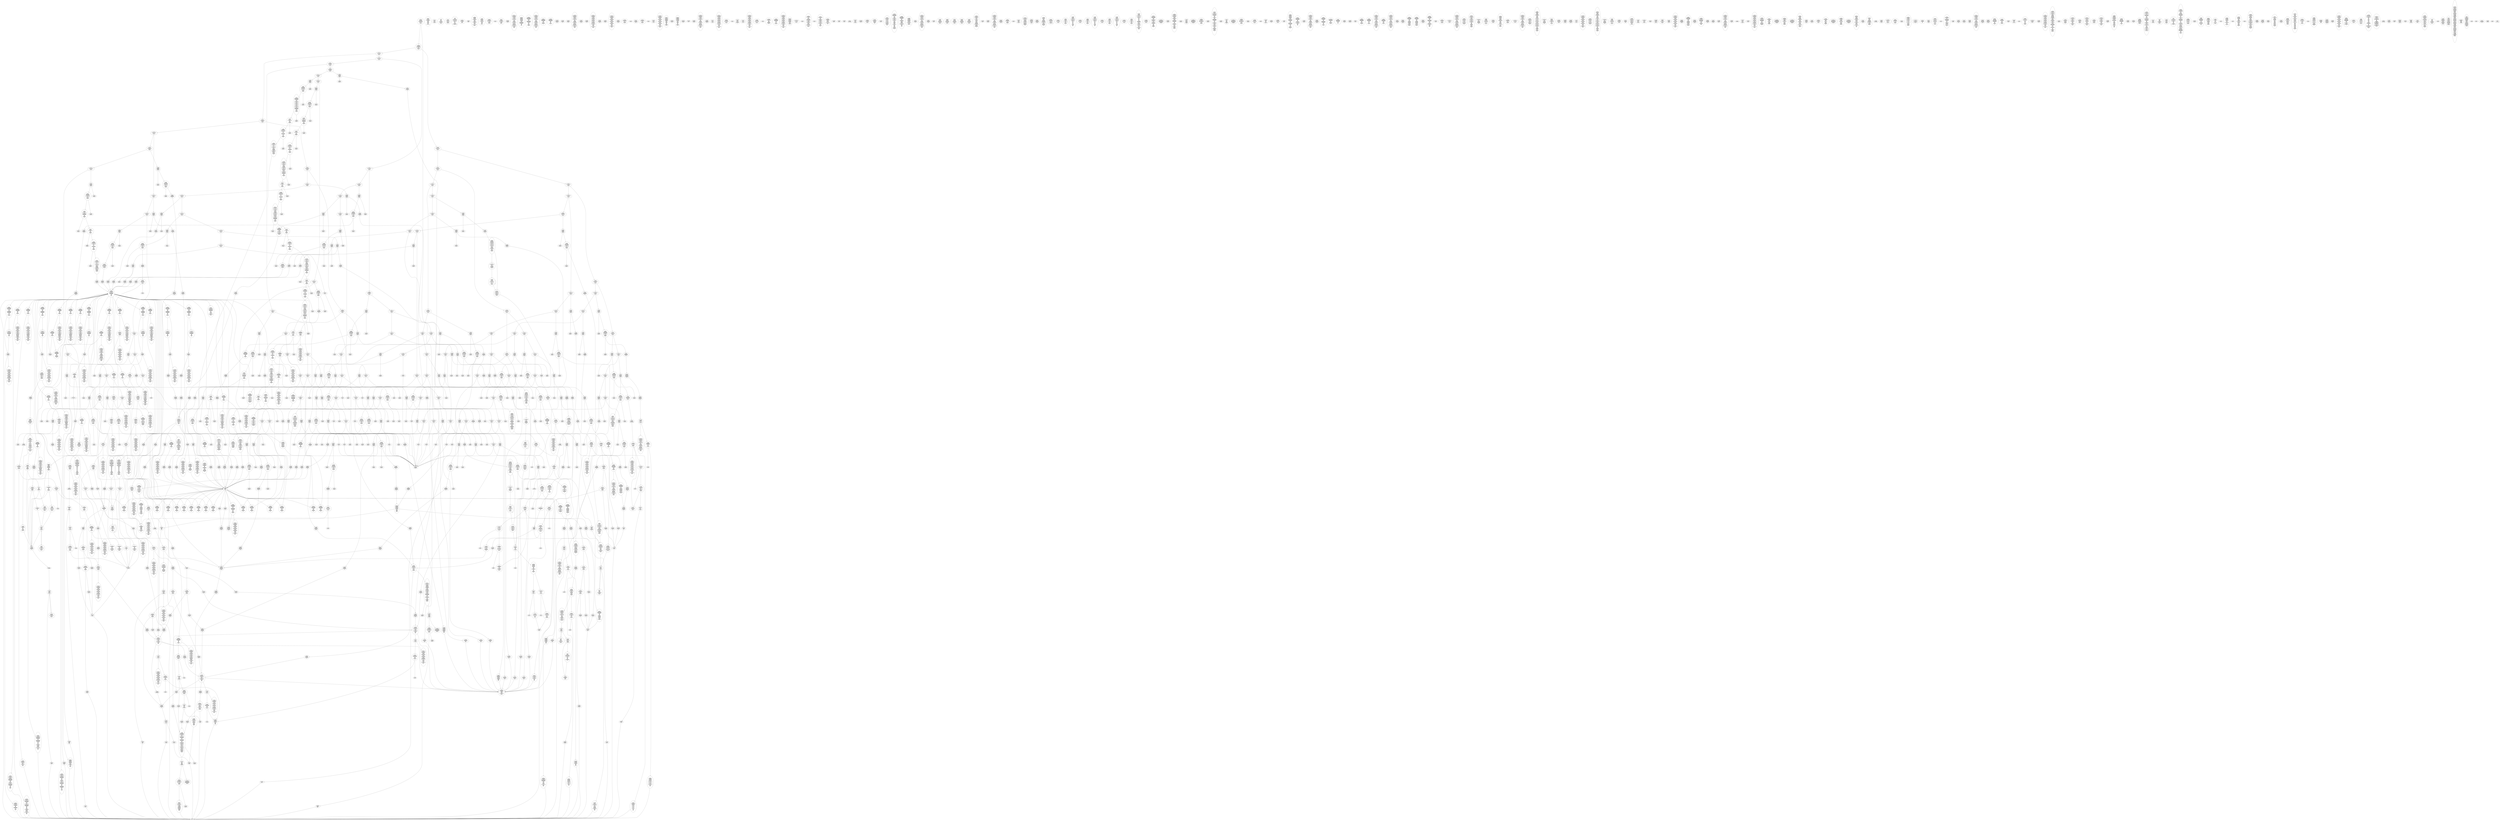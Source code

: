 /* Generated by GvGen v.1.0 (https://www.github.com/stricaud/gvgen) */

digraph G {
compound=true;
   node1 [label="[anywhere]"];
   node2 [label="# 0x0
PUSHX Data
PUSHX Data
MSTORE
PUSHX LogicData
CALLDATASIZE
LT
PUSHX Data
JUMPI
"];
   node3 [label="# 0xd
PUSHX Data
CALLDATALOAD
PUSHX BitData
SHR
PUSHX LogicData
GT
PUSHX Data
JUMPI
"];
   node4 [label="# 0x1e
PUSHX LogicData
GT
PUSHX Data
JUMPI
"];
   node5 [label="# 0x29
PUSHX LogicData
GT
PUSHX Data
JUMPI
"];
   node6 [label="# 0x34
PUSHX LogicData
GT
PUSHX Data
JUMPI
"];
   node7 [label="# 0x3f
PUSHX LogicData
EQ
PUSHX Data
JUMPI
"];
   node8 [label="# 0x4a
PUSHX LogicData
EQ
PUSHX Data
JUMPI
"];
   node9 [label="# 0x55
PUSHX LogicData
EQ
PUSHX Data
JUMPI
"];
   node10 [label="# 0x60
PUSHX LogicData
EQ
PUSHX Data
JUMPI
"];
   node11 [label="# 0x6b
PUSHX LogicData
EQ
PUSHX Data
JUMPI
"];
   node12 [label="# 0x76
PUSHX LogicData
EQ
PUSHX Data
JUMPI
"];
   node13 [label="# 0x81
PUSHX Data
JUMP
"];
   node14 [label="# 0x85
JUMPDEST
PUSHX LogicData
EQ
PUSHX Data
JUMPI
"];
   node15 [label="# 0x91
PUSHX LogicData
EQ
PUSHX Data
JUMPI
"];
   node16 [label="# 0x9c
PUSHX LogicData
EQ
PUSHX Data
JUMPI
"];
   node17 [label="# 0xa7
PUSHX LogicData
EQ
PUSHX Data
JUMPI
"];
   node18 [label="# 0xb2
PUSHX LogicData
EQ
PUSHX Data
JUMPI
"];
   node19 [label="# 0xbd
PUSHX Data
JUMP
"];
   node20 [label="# 0xc1
JUMPDEST
PUSHX LogicData
GT
PUSHX Data
JUMPI
"];
   node21 [label="# 0xcd
PUSHX LogicData
EQ
PUSHX Data
JUMPI
"];
   node22 [label="# 0xd8
PUSHX LogicData
EQ
PUSHX Data
JUMPI
"];
   node23 [label="# 0xe3
PUSHX LogicData
EQ
PUSHX Data
JUMPI
"];
   node24 [label="# 0xee
PUSHX LogicData
EQ
PUSHX Data
JUMPI
"];
   node25 [label="# 0xf9
PUSHX LogicData
EQ
PUSHX Data
JUMPI
"];
   node26 [label="# 0x104
PUSHX Data
JUMP
"];
   node27 [label="# 0x108
JUMPDEST
PUSHX LogicData
EQ
PUSHX Data
JUMPI
"];
   node28 [label="# 0x114
PUSHX LogicData
EQ
PUSHX Data
JUMPI
"];
   node29 [label="# 0x11f
PUSHX LogicData
EQ
PUSHX Data
JUMPI
"];
   node30 [label="# 0x12a
PUSHX LogicData
EQ
PUSHX Data
JUMPI
"];
   node31 [label="# 0x135
PUSHX LogicData
EQ
PUSHX Data
JUMPI
"];
   node32 [label="# 0x140
PUSHX Data
JUMP
"];
   node33 [label="# 0x144
JUMPDEST
PUSHX LogicData
GT
PUSHX Data
JUMPI
"];
   node34 [label="# 0x150
PUSHX LogicData
GT
PUSHX Data
JUMPI
"];
   node35 [label="# 0x15b
PUSHX LogicData
EQ
PUSHX Data
JUMPI
"];
   node36 [label="# 0x166
PUSHX LogicData
EQ
PUSHX Data
JUMPI
"];
   node37 [label="# 0x171
PUSHX LogicData
EQ
PUSHX Data
JUMPI
"];
   node38 [label="# 0x17c
PUSHX LogicData
EQ
PUSHX Data
JUMPI
"];
   node39 [label="# 0x187
PUSHX LogicData
EQ
PUSHX Data
JUMPI
"];
   node40 [label="# 0x192
PUSHX Data
JUMP
"];
   node41 [label="# 0x196
JUMPDEST
PUSHX LogicData
EQ
PUSHX Data
JUMPI
"];
   node42 [label="# 0x1a2
PUSHX LogicData
EQ
PUSHX Data
JUMPI
"];
   node43 [label="# 0x1ad
PUSHX LogicData
EQ
PUSHX Data
JUMPI
"];
   node44 [label="# 0x1b8
PUSHX LogicData
EQ
PUSHX Data
JUMPI
"];
   node45 [label="# 0x1c3
PUSHX LogicData
EQ
PUSHX Data
JUMPI
"];
   node46 [label="# 0x1ce
PUSHX Data
JUMP
"];
   node47 [label="# 0x1d2
JUMPDEST
PUSHX LogicData
GT
PUSHX Data
JUMPI
"];
   node48 [label="# 0x1de
PUSHX LogicData
EQ
PUSHX Data
JUMPI
"];
   node49 [label="# 0x1e9
PUSHX LogicData
EQ
PUSHX Data
JUMPI
"];
   node50 [label="# 0x1f4
PUSHX LogicData
EQ
PUSHX Data
JUMPI
"];
   node51 [label="# 0x1ff
PUSHX LogicData
EQ
PUSHX Data
JUMPI
"];
   node52 [label="# 0x20a
PUSHX LogicData
EQ
PUSHX Data
JUMPI
"];
   node53 [label="# 0x215
PUSHX Data
JUMP
"];
   node54 [label="# 0x219
JUMPDEST
PUSHX LogicData
EQ
PUSHX Data
JUMPI
"];
   node55 [label="# 0x225
PUSHX LogicData
EQ
PUSHX Data
JUMPI
"];
   node56 [label="# 0x230
PUSHX LogicData
EQ
PUSHX Data
JUMPI
"];
   node57 [label="# 0x23b
PUSHX LogicData
EQ
PUSHX Data
JUMPI
"];
   node58 [label="# 0x246
PUSHX LogicData
EQ
PUSHX Data
JUMPI
"];
   node59 [label="# 0x251
PUSHX Data
JUMP
"];
   node60 [label="# 0x255
JUMPDEST
PUSHX LogicData
GT
PUSHX Data
JUMPI
"];
   node61 [label="# 0x261
PUSHX LogicData
GT
PUSHX Data
JUMPI
"];
   node62 [label="# 0x26c
PUSHX LogicData
GT
PUSHX Data
JUMPI
"];
   node63 [label="# 0x277
PUSHX LogicData
EQ
PUSHX Data
JUMPI
"];
   node64 [label="# 0x282
PUSHX LogicData
EQ
PUSHX Data
JUMPI
"];
   node65 [label="# 0x28d
PUSHX LogicData
EQ
PUSHX Data
JUMPI
"];
   node66 [label="# 0x298
PUSHX LogicData
EQ
PUSHX Data
JUMPI
"];
   node67 [label="# 0x2a3
PUSHX LogicData
EQ
PUSHX Data
JUMPI
"];
   node68 [label="# 0x2ae
PUSHX LogicData
EQ
PUSHX Data
JUMPI
"];
   node69 [label="# 0x2b9
PUSHX Data
JUMP
"];
   node70 [label="# 0x2bd
JUMPDEST
PUSHX LogicData
EQ
PUSHX Data
JUMPI
"];
   node71 [label="# 0x2c9
PUSHX LogicData
EQ
PUSHX Data
JUMPI
"];
   node72 [label="# 0x2d4
PUSHX LogicData
EQ
PUSHX Data
JUMPI
"];
   node73 [label="# 0x2df
PUSHX LogicData
EQ
PUSHX Data
JUMPI
"];
   node74 [label="# 0x2ea
PUSHX LogicData
EQ
PUSHX Data
JUMPI
"];
   node75 [label="# 0x2f5
PUSHX Data
JUMP
"];
   node76 [label="# 0x2f9
JUMPDEST
PUSHX LogicData
GT
PUSHX Data
JUMPI
"];
   node77 [label="# 0x305
PUSHX LogicData
EQ
PUSHX Data
JUMPI
"];
   node78 [label="# 0x310
PUSHX LogicData
EQ
PUSHX Data
JUMPI
"];
   node79 [label="# 0x31b
PUSHX LogicData
EQ
PUSHX Data
JUMPI
"];
   node80 [label="# 0x326
PUSHX LogicData
EQ
PUSHX Data
JUMPI
"];
   node81 [label="# 0x331
PUSHX LogicData
EQ
PUSHX Data
JUMPI
"];
   node82 [label="# 0x33c
PUSHX Data
JUMP
"];
   node83 [label="# 0x340
JUMPDEST
PUSHX LogicData
EQ
PUSHX Data
JUMPI
"];
   node84 [label="# 0x34c
PUSHX LogicData
EQ
PUSHX Data
JUMPI
"];
   node85 [label="# 0x357
PUSHX LogicData
EQ
PUSHX Data
JUMPI
"];
   node86 [label="# 0x362
PUSHX LogicData
EQ
PUSHX Data
JUMPI
"];
   node87 [label="# 0x36d
PUSHX LogicData
EQ
PUSHX Data
JUMPI
"];
   node88 [label="# 0x378
PUSHX Data
JUMP
"];
   node89 [label="# 0x37c
JUMPDEST
PUSHX LogicData
GT
PUSHX Data
JUMPI
"];
   node90 [label="# 0x388
PUSHX LogicData
GT
PUSHX Data
JUMPI
"];
   node91 [label="# 0x393
PUSHX LogicData
EQ
PUSHX Data
JUMPI
"];
   node92 [label="# 0x39e
PUSHX LogicData
EQ
PUSHX Data
JUMPI
"];
   node93 [label="# 0x3a9
PUSHX LogicData
EQ
PUSHX Data
JUMPI
"];
   node94 [label="# 0x3b4
PUSHX LogicData
EQ
PUSHX Data
JUMPI
"];
   node95 [label="# 0x3bf
PUSHX LogicData
EQ
PUSHX Data
JUMPI
"];
   node96 [label="# 0x3ca
PUSHX Data
JUMP
"];
   node97 [label="# 0x3ce
JUMPDEST
PUSHX LogicData
EQ
PUSHX Data
JUMPI
"];
   node98 [label="# 0x3da
PUSHX LogicData
EQ
PUSHX Data
JUMPI
"];
   node99 [label="# 0x3e5
PUSHX LogicData
EQ
PUSHX Data
JUMPI
"];
   node100 [label="# 0x3f0
PUSHX LogicData
EQ
PUSHX Data
JUMPI
"];
   node101 [label="# 0x3fb
PUSHX LogicData
EQ
PUSHX Data
JUMPI
"];
   node102 [label="# 0x406
PUSHX Data
JUMP
"];
   node103 [label="# 0x40a
JUMPDEST
PUSHX LogicData
GT
PUSHX Data
JUMPI
"];
   node104 [label="# 0x416
PUSHX LogicData
EQ
PUSHX Data
JUMPI
"];
   node105 [label="# 0x421
PUSHX LogicData
EQ
PUSHX Data
JUMPI
"];
   node106 [label="# 0x42c
PUSHX LogicData
EQ
PUSHX Data
JUMPI
"];
   node107 [label="# 0x437
PUSHX LogicData
EQ
PUSHX Data
JUMPI
"];
   node108 [label="# 0x442
PUSHX LogicData
EQ
PUSHX Data
JUMPI
"];
   node109 [label="# 0x44d
PUSHX Data
JUMP
"];
   node110 [label="# 0x451
JUMPDEST
PUSHX LogicData
EQ
PUSHX Data
JUMPI
"];
   node111 [label="# 0x45d
PUSHX LogicData
EQ
PUSHX Data
JUMPI
"];
   node112 [label="# 0x468
PUSHX LogicData
EQ
PUSHX Data
JUMPI
"];
   node113 [label="# 0x473
PUSHX LogicData
EQ
PUSHX Data
JUMPI
"];
   node114 [label="# 0x47e
PUSHX LogicData
EQ
PUSHX Data
JUMPI
"];
   node115 [label="# 0x489
JUMPDEST
PUSHX Data
REVERT
"];
   node116 [label="# 0x48e
JUMPDEST
CALLVALUE
ISZERO
PUSHX Data
JUMPI
"];
   node117 [label="# 0x496
PUSHX Data
REVERT
"];
   node118 [label="# 0x49a
JUMPDEST
PUSHX Data
PUSHX ArithData
CALLDATASIZE
SUB
PUSHX LogicData
LT
ISZERO
PUSHX Data
JUMPI
"];
   node119 [label="# 0x4ad
PUSHX Data
REVERT
"];
   node120 [label="# 0x4b1
JUMPDEST
CALLDATALOAD
PUSHX ArithData
PUSHX BitData
PUSHX BitData
SHL
SUB
NOT
AND
PUSHX Data
JUMP
"];
   node121 [label="# 0x4c2
JUMPDEST
PUSHX MemData
MLOAD
ISZERO
ISZERO
MSTORE
MLOAD
SUB
PUSHX ArithData
ADD
RETURN
"];
   node122 [label="# 0x4d6
JUMPDEST
CALLVALUE
ISZERO
PUSHX Data
JUMPI
"];
   node123 [label="# 0x4de
PUSHX Data
REVERT
"];
   node124 [label="# 0x4e2
JUMPDEST
PUSHX Data
PUSHX Data
JUMP
"];
   node125 [label="# 0x4eb
JUMPDEST
PUSHX MemData
MLOAD
MSTORE
MLOAD
SUB
PUSHX ArithData
ADD
RETURN
"];
   node126 [label="# 0x4fd
JUMPDEST
CALLVALUE
ISZERO
PUSHX Data
JUMPI
"];
   node127 [label="# 0x505
PUSHX Data
REVERT
"];
   node128 [label="# 0x509
JUMPDEST
PUSHX Data
PUSHX Data
JUMP
"];
   node129 [label="# 0x512
JUMPDEST
PUSHX Data
MLOAD
PUSHX ArithData
MSTORE
MLOAD
ADD
MSTORE
MLOAD
ADD
ADD
PUSHX Data
"];
   node130 [label="# 0x534
JUMPDEST
LT
ISZERO
PUSHX Data
JUMPI
"];
   node131 [label="# 0x53d
ADD
MLOAD
ADD
MSTORE
PUSHX ArithData
ADD
PUSHX Data
JUMP
"];
   node132 [label="# 0x54c
JUMPDEST
ADD
PUSHX BitData
AND
ISZERO
PUSHX Data
JUMPI
"];
   node133 [label="# 0x560
SUB
MLOAD
PUSHX ArithData
PUSHX ArithData
SUB
PUSHX ArithData
EXP
SUB
NOT
AND
MSTORE
PUSHX ArithData
ADD
"];
   node134 [label="# 0x579
JUMPDEST
PUSHX MemData
MLOAD
SUB
RETURN
"];
   node135 [label="# 0x587
JUMPDEST
CALLVALUE
ISZERO
PUSHX Data
JUMPI
"];
   node136 [label="# 0x58f
PUSHX Data
REVERT
"];
   node137 [label="# 0x593
JUMPDEST
PUSHX Data
PUSHX ArithData
CALLDATASIZE
SUB
PUSHX LogicData
LT
ISZERO
PUSHX Data
JUMPI
"];
   node138 [label="# 0x5a6
PUSHX Data
REVERT
"];
   node139 [label="# 0x5aa
JUMPDEST
CALLDATALOAD
PUSHX Data
JUMP
"];
   node140 [label="# 0x5b1
JUMPDEST
PUSHX MemData
MLOAD
PUSHX ArithData
PUSHX BitData
PUSHX BitData
SHL
SUB
AND
MSTORE
MLOAD
SUB
PUSHX ArithData
ADD
RETURN
"];
   node141 [label="# 0x5cd
JUMPDEST
CALLVALUE
ISZERO
PUSHX Data
JUMPI
"];
   node142 [label="# 0x5d5
PUSHX Data
REVERT
"];
   node143 [label="# 0x5d9
JUMPDEST
PUSHX Data
PUSHX ArithData
CALLDATASIZE
SUB
PUSHX LogicData
LT
ISZERO
PUSHX Data
JUMPI
"];
   node144 [label="# 0x5ec
PUSHX Data
REVERT
"];
   node145 [label="# 0x5f0
JUMPDEST
PUSHX ArithData
PUSHX BitData
PUSHX BitData
SHL
SUB
CALLDATALOAD
AND
PUSHX ArithData
ADD
CALLDATALOAD
PUSHX Data
JUMP
"];
   node146 [label="# 0x606
JUMPDEST
STOP
"];
   node147 [label="# 0x608
JUMPDEST
CALLVALUE
ISZERO
PUSHX Data
JUMPI
"];
   node148 [label="# 0x610
PUSHX Data
REVERT
"];
   node149 [label="# 0x614
JUMPDEST
PUSHX Data
PUSHX ArithData
CALLDATASIZE
SUB
PUSHX LogicData
LT
ISZERO
PUSHX Data
JUMPI
"];
   node150 [label="# 0x629
PUSHX Data
REVERT
"];
   node151 [label="# 0x62d
JUMPDEST
CALLDATALOAD
PUSHX ArithData
ADD
PUSHX Data
JUMP
"];
   node152 [label="# 0x639
JUMPDEST
CALLVALUE
ISZERO
PUSHX Data
JUMPI
"];
   node153 [label="# 0x641
PUSHX Data
REVERT
"];
   node154 [label="# 0x645
JUMPDEST
PUSHX Data
PUSHX Data
JUMP
"];
   node155 [label="# 0x64e
JUMPDEST
CALLVALUE
ISZERO
PUSHX Data
JUMPI
"];
   node156 [label="# 0x656
PUSHX Data
REVERT
"];
   node157 [label="# 0x65a
JUMPDEST
PUSHX Data
PUSHX Data
JUMP
"];
   node158 [label="# 0x663
JUMPDEST
PUSHX Data
MLOAD
MSTORE
PUSHX ArithData
ADD
MSTORE
ADD
MSTORE
PUSHX ArithData
ADD
MSTORE
MLOAD
SUB
PUSHX ArithData
ADD
RETURN
"];
   node159 [label="# 0x689
JUMPDEST
CALLVALUE
ISZERO
PUSHX Data
JUMPI
"];
   node160 [label="# 0x691
PUSHX Data
REVERT
"];
   node161 [label="# 0x695
JUMPDEST
PUSHX Data
PUSHX Data
JUMP
"];
   node162 [label="# 0x69e
JUMPDEST
CALLVALUE
ISZERO
PUSHX Data
JUMPI
"];
   node163 [label="# 0x6a6
PUSHX Data
REVERT
"];
   node164 [label="# 0x6aa
JUMPDEST
PUSHX Data
PUSHX Data
JUMP
"];
   node165 [label="# 0x6b3
JUMPDEST
CALLVALUE
ISZERO
PUSHX Data
JUMPI
"];
   node166 [label="# 0x6bb
PUSHX Data
REVERT
"];
   node167 [label="# 0x6bf
JUMPDEST
PUSHX Data
PUSHX ArithData
CALLDATASIZE
SUB
PUSHX LogicData
LT
ISZERO
PUSHX Data
JUMPI
"];
   node168 [label="# 0x6d2
PUSHX Data
REVERT
"];
   node169 [label="# 0x6d6
JUMPDEST
CALLDATALOAD
PUSHX Data
JUMP
"];
   node170 [label="# 0x6dd
JUMPDEST
CALLVALUE
ISZERO
PUSHX Data
JUMPI
"];
   node171 [label="# 0x6e5
PUSHX Data
REVERT
"];
   node172 [label="# 0x6e9
JUMPDEST
PUSHX Data
PUSHX ArithData
CALLDATASIZE
SUB
PUSHX LogicData
LT
ISZERO
PUSHX Data
JUMPI
"];
   node173 [label="# 0x6fc
PUSHX Data
REVERT
"];
   node174 [label="# 0x700
JUMPDEST
PUSHX ArithData
PUSHX BitData
PUSHX BitData
SHL
SUB
CALLDATALOAD
AND
PUSHX ArithData
ADD
CALLDATALOAD
AND
PUSHX ArithData
ADD
CALLDATALOAD
PUSHX Data
JUMP
"];
   node175 [label="# 0x720
JUMPDEST
CALLVALUE
ISZERO
PUSHX Data
JUMPI
"];
   node176 [label="# 0x728
PUSHX Data
REVERT
"];
   node177 [label="# 0x72c
JUMPDEST
PUSHX Data
PUSHX ArithData
CALLDATASIZE
SUB
PUSHX LogicData
LT
ISZERO
PUSHX Data
JUMPI
"];
   node178 [label="# 0x740
PUSHX Data
REVERT
"];
   node179 [label="# 0x744
JUMPDEST
PUSHX Data
MLOAD
PUSHX ArithData
ADD
MSTORE
CALLDATALOAD
PUSHX ArithData
ADD
CALLDATALOAD
ADD
PUSHX ArithData
ADD
ADD
PUSHX Data
CALLDATACOPY
PUSHX Data
ADD
MSTORE
PUSHX MemData
MLOAD
PUSHX ArithData
ADD
MSTORE
ADD
PUSHX Data
CALLDATACOPY
PUSHX Data
ADD
MSTORE
PUSHX Data
JUMP
"];
   node180 [label="# 0x7b7
JUMPDEST
CALLVALUE
ISZERO
PUSHX Data
JUMPI
"];
   node181 [label="# 0x7bf
PUSHX Data
REVERT
"];
   node182 [label="# 0x7c3
JUMPDEST
PUSHX Data
PUSHX ArithData
CALLDATASIZE
SUB
PUSHX LogicData
LT
ISZERO
PUSHX Data
JUMPI
"];
   node183 [label="# 0x7d6
PUSHX Data
REVERT
"];
   node184 [label="# 0x7da
JUMPDEST
CALLDATALOAD
PUSHX Data
JUMP
"];
   node185 [label="# 0x7e1
JUMPDEST
CALLVALUE
ISZERO
PUSHX Data
JUMPI
"];
   node186 [label="# 0x7e9
PUSHX Data
REVERT
"];
   node187 [label="# 0x7ed
JUMPDEST
PUSHX Data
PUSHX ArithData
CALLDATASIZE
SUB
PUSHX LogicData
LT
ISZERO
PUSHX Data
JUMPI
"];
   node188 [label="# 0x800
PUSHX Data
REVERT
"];
   node189 [label="# 0x804
JUMPDEST
PUSHX ArithData
PUSHX BitData
PUSHX BitData
SHL
SUB
CALLDATALOAD
AND
PUSHX ArithData
ADD
CALLDATALOAD
PUSHX Data
JUMP
"];
   node190 [label="# 0x81a
JUMPDEST
CALLVALUE
ISZERO
PUSHX Data
JUMPI
"];
   node191 [label="# 0x822
PUSHX Data
REVERT
"];
   node192 [label="# 0x826
JUMPDEST
PUSHX Data
PUSHX Data
JUMP
"];
   node193 [label="# 0x82f
JUMPDEST
PUSHX Data
MLOAD
MSTORE
PUSHX ArithData
ADD
MSTORE
MLOAD
SUB
ADD
RETURN
"];
   node194 [label="# 0x848
JUMPDEST
CALLVALUE
ISZERO
PUSHX Data
JUMPI
"];
   node195 [label="# 0x850
PUSHX Data
REVERT
"];
   node196 [label="# 0x854
JUMPDEST
PUSHX Data
PUSHX Data
JUMP
"];
   node197 [label="# 0x85d
JUMPDEST
CALLVALUE
ISZERO
PUSHX Data
JUMPI
"];
   node198 [label="# 0x865
PUSHX Data
REVERT
"];
   node199 [label="# 0x869
JUMPDEST
PUSHX Data
PUSHX Data
JUMP
"];
   node200 [label="# 0x872
JUMPDEST
CALLVALUE
ISZERO
PUSHX Data
JUMPI
"];
   node201 [label="# 0x87a
PUSHX Data
REVERT
"];
   node202 [label="# 0x87e
JUMPDEST
PUSHX Data
PUSHX Data
JUMP
"];
   node203 [label="# 0x887
JUMPDEST
CALLVALUE
ISZERO
PUSHX Data
JUMPI
"];
   node204 [label="# 0x88f
PUSHX Data
REVERT
"];
   node205 [label="# 0x893
JUMPDEST
PUSHX Data
PUSHX ArithData
CALLDATASIZE
SUB
PUSHX LogicData
LT
ISZERO
PUSHX Data
JUMPI
"];
   node206 [label="# 0x8a6
PUSHX Data
REVERT
"];
   node207 [label="# 0x8aa
JUMPDEST
PUSHX ArithData
PUSHX BitData
PUSHX BitData
SHL
SUB
CALLDATALOAD
AND
PUSHX ArithData
ADD
CALLDATALOAD
AND
PUSHX ArithData
ADD
CALLDATALOAD
PUSHX Data
JUMP
"];
   node208 [label="# 0x8ca
JUMPDEST
CALLVALUE
ISZERO
PUSHX Data
JUMPI
"];
   node209 [label="# 0x8d2
PUSHX Data
REVERT
"];
   node210 [label="# 0x8d6
JUMPDEST
PUSHX Data
PUSHX ArithData
CALLDATASIZE
SUB
PUSHX LogicData
LT
ISZERO
PUSHX Data
JUMPI
"];
   node211 [label="# 0x8eb
PUSHX Data
REVERT
"];
   node212 [label="# 0x8ef
JUMPDEST
CALLDATALOAD
PUSHX ArithData
ADD
PUSHX Data
JUMP
"];
   node213 [label="# 0x8fb
JUMPDEST
CALLVALUE
ISZERO
PUSHX Data
JUMPI
"];
   node214 [label="# 0x903
PUSHX Data
REVERT
"];
   node215 [label="# 0x907
JUMPDEST
PUSHX Data
PUSHX ArithData
CALLDATASIZE
SUB
PUSHX LogicData
LT
ISZERO
PUSHX Data
JUMPI
"];
   node216 [label="# 0x91c
PUSHX Data
REVERT
"];
   node217 [label="# 0x920
JUMPDEST
ADD
PUSHX ArithData
ADD
PUSHX ArithData
PUSHX ArithData
MUL
PUSHX MemData
MLOAD
ADD
PUSHX Data
MSTORE
PUSHX ArithData
PUSHX ArithData
MUL
CALLDATACOPY
PUSHX Data
ADD
MSTORE
PUSHX Data
JUMP
"];
   node218 [label="# 0x960
JUMPDEST
CALLVALUE
ISZERO
PUSHX Data
JUMPI
"];
   node219 [label="# 0x968
PUSHX Data
REVERT
"];
   node220 [label="# 0x96c
JUMPDEST
PUSHX Data
PUSHX Data
JUMP
"];
   node221 [label="# 0x975
JUMPDEST
CALLVALUE
ISZERO
PUSHX Data
JUMPI
"];
   node222 [label="# 0x97d
PUSHX Data
REVERT
"];
   node223 [label="# 0x981
JUMPDEST
PUSHX Data
PUSHX ArithData
CALLDATASIZE
SUB
PUSHX LogicData
LT
ISZERO
PUSHX Data
JUMPI
"];
   node224 [label="# 0x994
PUSHX Data
REVERT
"];
   node225 [label="# 0x998
JUMPDEST
CALLDATALOAD
PUSHX Data
JUMP
"];
   node226 [label="# 0x99f
JUMPDEST
CALLVALUE
ISZERO
PUSHX Data
JUMPI
"];
   node227 [label="# 0x9a7
PUSHX Data
REVERT
"];
   node228 [label="# 0x9ab
JUMPDEST
PUSHX Data
PUSHX Data
JUMP
"];
   node229 [label="# 0x9b4
JUMPDEST
CALLVALUE
ISZERO
PUSHX Data
JUMPI
"];
   node230 [label="# 0x9bc
PUSHX Data
REVERT
"];
   node231 [label="# 0x9c0
JUMPDEST
PUSHX Data
PUSHX ArithData
CALLDATASIZE
SUB
PUSHX LogicData
LT
ISZERO
PUSHX Data
JUMPI
"];
   node232 [label="# 0x9d3
PUSHX Data
REVERT
"];
   node233 [label="# 0x9d7
JUMPDEST
CALLDATALOAD
PUSHX Data
JUMP
"];
   node234 [label="# 0x9de
JUMPDEST
CALLVALUE
ISZERO
PUSHX Data
JUMPI
"];
   node235 [label="# 0x9e6
PUSHX Data
REVERT
"];
   node236 [label="# 0x9ea
JUMPDEST
PUSHX Data
PUSHX Data
JUMP
"];
   node237 [label="# 0x9f3
JUMPDEST
CALLVALUE
ISZERO
PUSHX Data
JUMPI
"];
   node238 [label="# 0x9fb
PUSHX Data
REVERT
"];
   node239 [label="# 0x9ff
JUMPDEST
PUSHX Data
PUSHX ArithData
CALLDATASIZE
SUB
PUSHX LogicData
LT
ISZERO
PUSHX Data
JUMPI
"];
   node240 [label="# 0xa12
PUSHX Data
REVERT
"];
   node241 [label="# 0xa16
JUMPDEST
CALLDATALOAD
PUSHX ArithData
ADD
CALLDATALOAD
PUSHX ArithData
PUSHX BitData
PUSHX BitData
SHL
SUB
AND
PUSHX Data
JUMP
"];
   node242 [label="# 0xa2c
JUMPDEST
CALLVALUE
ISZERO
PUSHX Data
JUMPI
"];
   node243 [label="# 0xa34
PUSHX Data
REVERT
"];
   node244 [label="# 0xa38
JUMPDEST
PUSHX Data
PUSHX Data
JUMP
"];
   node245 [label="# 0xa41
JUMPDEST
CALLVALUE
ISZERO
PUSHX Data
JUMPI
"];
   node246 [label="# 0xa49
PUSHX Data
REVERT
"];
   node247 [label="# 0xa4d
JUMPDEST
PUSHX Data
PUSHX Data
JUMP
"];
   node248 [label="# 0xa56
JUMPDEST
CALLVALUE
ISZERO
PUSHX Data
JUMPI
"];
   node249 [label="# 0xa5e
PUSHX Data
REVERT
"];
   node250 [label="# 0xa62
JUMPDEST
PUSHX Data
PUSHX ArithData
CALLDATASIZE
SUB
PUSHX LogicData
LT
ISZERO
PUSHX Data
JUMPI
"];
   node251 [label="# 0xa75
PUSHX Data
REVERT
"];
   node252 [label="# 0xa79
JUMPDEST
CALLDATALOAD
PUSHX Data
JUMP
"];
   node253 [label="# 0xa80
JUMPDEST
CALLVALUE
ISZERO
PUSHX Data
JUMPI
"];
   node254 [label="# 0xa88
PUSHX Data
REVERT
"];
   node255 [label="# 0xa8c
JUMPDEST
PUSHX Data
PUSHX Data
JUMP
"];
   node256 [label="# 0xa95
JUMPDEST
CALLVALUE
ISZERO
PUSHX Data
JUMPI
"];
   node257 [label="# 0xa9d
PUSHX Data
REVERT
"];
   node258 [label="# 0xaa1
JUMPDEST
PUSHX Data
PUSHX Data
JUMP
"];
   node259 [label="# 0xaaa
JUMPDEST
CALLVALUE
ISZERO
PUSHX Data
JUMPI
"];
   node260 [label="# 0xab2
PUSHX Data
REVERT
"];
   node261 [label="# 0xab6
JUMPDEST
PUSHX Data
PUSHX Data
JUMP
"];
   node262 [label="# 0xabf
JUMPDEST
CALLVALUE
ISZERO
PUSHX Data
JUMPI
"];
   node263 [label="# 0xac7
PUSHX Data
REVERT
"];
   node264 [label="# 0xacb
JUMPDEST
PUSHX Data
PUSHX Data
JUMP
"];
   node265 [label="# 0xad4
JUMPDEST
CALLVALUE
ISZERO
PUSHX Data
JUMPI
"];
   node266 [label="# 0xadc
PUSHX Data
REVERT
"];
   node267 [label="# 0xae0
JUMPDEST
PUSHX Data
PUSHX Data
JUMP
"];
   node268 [label="# 0xae9
JUMPDEST
CALLVALUE
ISZERO
PUSHX Data
JUMPI
"];
   node269 [label="# 0xaf1
PUSHX Data
REVERT
"];
   node270 [label="# 0xaf5
JUMPDEST
PUSHX Data
PUSHX ArithData
CALLDATASIZE
SUB
PUSHX LogicData
LT
ISZERO
PUSHX Data
JUMPI
"];
   node271 [label="# 0xb09
PUSHX Data
REVERT
"];
   node272 [label="# 0xb0d
JUMPDEST
ADD
PUSHX ArithData
ADD
PUSHX ArithData
PUSHX ArithData
MUL
PUSHX MemData
MLOAD
ADD
PUSHX Data
MSTORE
PUSHX ArithData
PUSHX ArithData
MUL
CALLDATACOPY
PUSHX Data
ADD
MSTORE
PUSHX Data
JUMP
"];
   node273 [label="# 0xb4a
JUMPDEST
CALLVALUE
ISZERO
PUSHX Data
JUMPI
"];
   node274 [label="# 0xb52
PUSHX Data
REVERT
"];
   node275 [label="# 0xb56
JUMPDEST
PUSHX Data
PUSHX Data
JUMP
"];
   node276 [label="# 0xb5f
JUMPDEST
CALLVALUE
ISZERO
PUSHX Data
JUMPI
"];
   node277 [label="# 0xb67
PUSHX Data
REVERT
"];
   node278 [label="# 0xb6b
JUMPDEST
PUSHX Data
PUSHX ArithData
CALLDATASIZE
SUB
PUSHX LogicData
LT
ISZERO
PUSHX Data
JUMPI
"];
   node279 [label="# 0xb7f
PUSHX Data
REVERT
"];
   node280 [label="# 0xb83
JUMPDEST
ADD
PUSHX ArithData
ADD
PUSHX ArithData
PUSHX ArithData
MUL
PUSHX MemData
MLOAD
ADD
PUSHX Data
MSTORE
PUSHX ArithData
PUSHX ArithData
MUL
CALLDATACOPY
PUSHX Data
ADD
MSTORE
PUSHX Data
JUMP
"];
   node281 [label="# 0xbc0
JUMPDEST
CALLVALUE
ISZERO
PUSHX Data
JUMPI
"];
   node282 [label="# 0xbc8
PUSHX Data
REVERT
"];
   node283 [label="# 0xbcc
JUMPDEST
PUSHX Data
PUSHX ArithData
CALLDATASIZE
SUB
PUSHX LogicData
LT
ISZERO
PUSHX Data
JUMPI
"];
   node284 [label="# 0xbdf
PUSHX Data
REVERT
"];
   node285 [label="# 0xbe3
JUMPDEST
CALLDATALOAD
PUSHX ArithData
PUSHX BitData
PUSHX BitData
SHL
SUB
AND
PUSHX Data
JUMP
"];
   node286 [label="# 0xbf3
JUMPDEST
CALLVALUE
ISZERO
PUSHX Data
JUMPI
"];
   node287 [label="# 0xbfb
PUSHX Data
REVERT
"];
   node288 [label="# 0xbff
JUMPDEST
PUSHX Data
PUSHX Data
JUMP
"];
   node289 [label="# 0xc08
JUMPDEST
CALLVALUE
ISZERO
PUSHX Data
JUMPI
"];
   node290 [label="# 0xc10
PUSHX Data
REVERT
"];
   node291 [label="# 0xc14
JUMPDEST
PUSHX Data
PUSHX Data
JUMP
"];
   node292 [label="# 0xc1d
JUMPDEST
CALLVALUE
ISZERO
PUSHX Data
JUMPI
"];
   node293 [label="# 0xc25
PUSHX Data
REVERT
"];
   node294 [label="# 0xc29
JUMPDEST
PUSHX Data
PUSHX Data
JUMP
"];
   node295 [label="# 0xc32
JUMPDEST
CALLVALUE
ISZERO
PUSHX Data
JUMPI
"];
   node296 [label="# 0xc3a
PUSHX Data
REVERT
"];
   node297 [label="# 0xc3e
JUMPDEST
PUSHX Data
PUSHX Data
JUMP
"];
   node298 [label="# 0xc47
JUMPDEST
CALLVALUE
ISZERO
PUSHX Data
JUMPI
"];
   node299 [label="# 0xc4f
PUSHX Data
REVERT
"];
   node300 [label="# 0xc53
JUMPDEST
PUSHX Data
PUSHX ArithData
CALLDATASIZE
SUB
PUSHX LogicData
LT
ISZERO
PUSHX Data
JUMPI
"];
   node301 [label="# 0xc66
PUSHX Data
REVERT
"];
   node302 [label="# 0xc6a
JUMPDEST
CALLDATALOAD
PUSHX ArithData
PUSHX BitData
PUSHX BitData
SHL
SUB
AND
PUSHX Data
JUMP
"];
   node303 [label="# 0xc7a
JUMPDEST
CALLVALUE
ISZERO
PUSHX Data
JUMPI
"];
   node304 [label="# 0xc82
PUSHX Data
REVERT
"];
   node305 [label="# 0xc86
JUMPDEST
PUSHX Data
PUSHX Data
JUMP
"];
   node306 [label="# 0xc8f
JUMPDEST
CALLVALUE
ISZERO
PUSHX Data
JUMPI
"];
   node307 [label="# 0xc97
PUSHX Data
REVERT
"];
   node308 [label="# 0xc9b
JUMPDEST
PUSHX Data
PUSHX Data
JUMP
"];
   node309 [label="# 0xca4
JUMPDEST
CALLVALUE
ISZERO
PUSHX Data
JUMPI
"];
   node310 [label="# 0xcac
PUSHX Data
REVERT
"];
   node311 [label="# 0xcb0
JUMPDEST
PUSHX Data
PUSHX Data
JUMP
"];
   node312 [label="# 0xcb9
JUMPDEST
CALLVALUE
ISZERO
PUSHX Data
JUMPI
"];
   node313 [label="# 0xcc1
PUSHX Data
REVERT
"];
   node314 [label="# 0xcc5
JUMPDEST
PUSHX Data
PUSHX ArithData
CALLDATASIZE
SUB
PUSHX LogicData
LT
ISZERO
PUSHX Data
JUMPI
"];
   node315 [label="# 0xcd8
PUSHX Data
REVERT
"];
   node316 [label="# 0xcdc
JUMPDEST
CALLDATALOAD
PUSHX Data
JUMP
"];
   node317 [label="# 0xce3
JUMPDEST
CALLVALUE
ISZERO
PUSHX Data
JUMPI
"];
   node318 [label="# 0xceb
PUSHX Data
REVERT
"];
   node319 [label="# 0xcef
JUMPDEST
PUSHX Data
PUSHX Data
JUMP
"];
   node320 [label="# 0xcf8
JUMPDEST
CALLVALUE
ISZERO
PUSHX Data
JUMPI
"];
   node321 [label="# 0xd00
PUSHX Data
REVERT
"];
   node322 [label="# 0xd04
JUMPDEST
PUSHX Data
PUSHX Data
JUMP
"];
   node323 [label="# 0xd0d
JUMPDEST
CALLVALUE
ISZERO
PUSHX Data
JUMPI
"];
   node324 [label="# 0xd15
PUSHX Data
REVERT
"];
   node325 [label="# 0xd19
JUMPDEST
PUSHX Data
PUSHX ArithData
CALLDATASIZE
SUB
PUSHX LogicData
LT
ISZERO
PUSHX Data
JUMPI
"];
   node326 [label="# 0xd2c
PUSHX Data
REVERT
"];
   node327 [label="# 0xd30
JUMPDEST
CALLDATALOAD
PUSHX Data
JUMP
"];
   node328 [label="# 0xd37
JUMPDEST
CALLVALUE
ISZERO
PUSHX Data
JUMPI
"];
   node329 [label="# 0xd3f
PUSHX Data
REVERT
"];
   node330 [label="# 0xd43
JUMPDEST
PUSHX Data
PUSHX ArithData
CALLDATASIZE
SUB
PUSHX LogicData
LT
ISZERO
PUSHX Data
JUMPI
"];
   node331 [label="# 0xd56
PUSHX Data
REVERT
"];
   node332 [label="# 0xd5a
JUMPDEST
ADD
PUSHX ArithData
ADD
CALLDATALOAD
PUSHX BitData
PUSHX BitData
SHL
GT
ISZERO
PUSHX Data
JUMPI
"];
   node333 [label="# 0xd70
PUSHX Data
REVERT
"];
   node334 [label="# 0xd74
JUMPDEST
ADD
PUSHX ArithData
ADD
GT
ISZERO
PUSHX Data
JUMPI
"];
   node335 [label="# 0xd82
PUSHX Data
REVERT
"];
   node336 [label="# 0xd86
JUMPDEST
CALLDATALOAD
PUSHX ArithData
ADD
PUSHX ArithData
MUL
ADD
GT
PUSHX BitData
PUSHX BitData
SHL
GT
OR
ISZERO
PUSHX Data
JUMPI
"];
   node337 [label="# 0xda3
PUSHX Data
REVERT
"];
   node338 [label="# 0xda7
JUMPDEST
PUSHX ArithData
ADD
PUSHX ArithData
DIV
MUL
PUSHX ArithData
ADD
PUSHX MemData
MLOAD
ADD
PUSHX Data
MSTORE
MSTORE
PUSHX ArithData
ADD
CALLDATACOPY
PUSHX Data
ADD
MSTORE
PUSHX Data
JUMP
"];
   node339 [label="# 0xde8
JUMPDEST
CALLVALUE
ISZERO
PUSHX Data
JUMPI
"];
   node340 [label="# 0xdf0
PUSHX Data
REVERT
"];
   node341 [label="# 0xdf4
JUMPDEST
PUSHX Data
PUSHX Data
JUMP
"];
   node342 [label="# 0xdfd
JUMPDEST
CALLVALUE
ISZERO
PUSHX Data
JUMPI
"];
   node343 [label="# 0xe05
PUSHX Data
REVERT
"];
   node344 [label="# 0xe09
JUMPDEST
PUSHX Data
PUSHX ArithData
CALLDATASIZE
SUB
PUSHX LogicData
LT
ISZERO
PUSHX Data
JUMPI
"];
   node345 [label="# 0xe1c
PUSHX Data
REVERT
"];
   node346 [label="# 0xe20
JUMPDEST
CALLDATALOAD
PUSHX ArithData
PUSHX BitData
PUSHX BitData
SHL
SUB
AND
PUSHX Data
JUMP
"];
   node347 [label="# 0xe30
JUMPDEST
CALLVALUE
ISZERO
PUSHX Data
JUMPI
"];
   node348 [label="# 0xe38
PUSHX Data
REVERT
"];
   node349 [label="# 0xe3c
JUMPDEST
PUSHX Data
PUSHX Data
JUMP
"];
   node350 [label="# 0xe45
JUMPDEST
CALLVALUE
ISZERO
PUSHX Data
JUMPI
"];
   node351 [label="# 0xe4d
PUSHX Data
REVERT
"];
   node352 [label="# 0xe51
JUMPDEST
PUSHX Data
PUSHX Data
JUMP
"];
   node353 [label="# 0xe5a
JUMPDEST
CALLVALUE
ISZERO
PUSHX Data
JUMPI
"];
   node354 [label="# 0xe62
PUSHX Data
REVERT
"];
   node355 [label="# 0xe66
JUMPDEST
PUSHX Data
PUSHX ArithData
CALLDATASIZE
SUB
PUSHX LogicData
LT
ISZERO
PUSHX Data
JUMPI
"];
   node356 [label="# 0xe79
PUSHX Data
REVERT
"];
   node357 [label="# 0xe7d
JUMPDEST
CALLDATALOAD
PUSHX ArithData
ADD
CALLDATALOAD
PUSHX Data
JUMP
"];
   node358 [label="# 0xe8a
JUMPDEST
CALLVALUE
ISZERO
PUSHX Data
JUMPI
"];
   node359 [label="# 0xe92
PUSHX Data
REVERT
"];
   node360 [label="# 0xe96
JUMPDEST
PUSHX Data
PUSHX Data
JUMP
"];
   node361 [label="# 0xe9f
JUMPDEST
CALLVALUE
ISZERO
PUSHX Data
JUMPI
"];
   node362 [label="# 0xea7
PUSHX Data
REVERT
"];
   node363 [label="# 0xeab
JUMPDEST
PUSHX Data
PUSHX ArithData
CALLDATASIZE
SUB
PUSHX LogicData
LT
ISZERO
PUSHX Data
JUMPI
"];
   node364 [label="# 0xebe
PUSHX Data
REVERT
"];
   node365 [label="# 0xec2
JUMPDEST
PUSHX ArithData
PUSHX BitData
PUSHX BitData
SHL
SUB
CALLDATALOAD
AND
PUSHX ArithData
ADD
CALLDATALOAD
ISZERO
ISZERO
PUSHX Data
JUMP
"];
   node366 [label="# 0xeda
JUMPDEST
CALLVALUE
ISZERO
PUSHX Data
JUMPI
"];
   node367 [label="# 0xee2
PUSHX Data
REVERT
"];
   node368 [label="# 0xee6
JUMPDEST
PUSHX Data
PUSHX ArithData
CALLDATASIZE
SUB
PUSHX LogicData
LT
ISZERO
PUSHX Data
JUMPI
"];
   node369 [label="# 0xefa
PUSHX Data
REVERT
"];
   node370 [label="# 0xefe
JUMPDEST
ADD
PUSHX ArithData
ADD
PUSHX ArithData
PUSHX ArithData
MUL
PUSHX MemData
MLOAD
ADD
PUSHX Data
MSTORE
PUSHX ArithData
PUSHX ArithData
MUL
CALLDATACOPY
PUSHX Data
ADD
MSTORE
PUSHX Data
JUMP
"];
   node371 [label="# 0xf3b
JUMPDEST
CALLVALUE
ISZERO
PUSHX Data
JUMPI
"];
   node372 [label="# 0xf43
PUSHX Data
REVERT
"];
   node373 [label="# 0xf47
JUMPDEST
PUSHX Data
PUSHX Data
JUMP
"];
   node374 [label="# 0xf50
JUMPDEST
CALLVALUE
ISZERO
PUSHX Data
JUMPI
"];
   node375 [label="# 0xf58
PUSHX Data
REVERT
"];
   node376 [label="# 0xf5c
JUMPDEST
PUSHX Data
PUSHX ArithData
CALLDATASIZE
SUB
PUSHX LogicData
LT
ISZERO
PUSHX Data
JUMPI
"];
   node377 [label="# 0xf6f
PUSHX Data
REVERT
"];
   node378 [label="# 0xf73
JUMPDEST
PUSHX ArithData
PUSHX BitData
PUSHX BitData
SHL
SUB
CALLDATALOAD
AND
PUSHX ArithData
ADD
CALLDATALOAD
AND
PUSHX ArithData
ADD
CALLDATALOAD
ADD
PUSHX ArithData
ADD
PUSHX ArithData
ADD
CALLDATALOAD
PUSHX BitData
PUSHX BitData
SHL
GT
ISZERO
PUSHX Data
JUMPI
"];
   node379 [label="# 0xfa9
PUSHX Data
REVERT
"];
   node380 [label="# 0xfad
JUMPDEST
ADD
PUSHX ArithData
ADD
GT
ISZERO
PUSHX Data
JUMPI
"];
   node381 [label="# 0xfbb
PUSHX Data
REVERT
"];
   node382 [label="# 0xfbf
JUMPDEST
CALLDATALOAD
PUSHX ArithData
ADD
PUSHX ArithData
MUL
ADD
GT
PUSHX BitData
PUSHX BitData
SHL
GT
OR
ISZERO
PUSHX Data
JUMPI
"];
   node383 [label="# 0xfdc
PUSHX Data
REVERT
"];
   node384 [label="# 0xfe0
JUMPDEST
PUSHX ArithData
ADD
PUSHX ArithData
DIV
MUL
PUSHX ArithData
ADD
PUSHX MemData
MLOAD
ADD
PUSHX Data
MSTORE
MSTORE
PUSHX ArithData
ADD
CALLDATACOPY
PUSHX Data
ADD
MSTORE
PUSHX Data
JUMP
"];
   node385 [label="# 0x1021
JUMPDEST
CALLVALUE
ISZERO
PUSHX Data
JUMPI
"];
   node386 [label="# 0x1029
PUSHX Data
REVERT
"];
   node387 [label="# 0x102d
JUMPDEST
PUSHX Data
PUSHX ArithData
CALLDATASIZE
SUB
PUSHX LogicData
LT
ISZERO
PUSHX Data
JUMPI
"];
   node388 [label="# 0x1040
PUSHX Data
REVERT
"];
   node389 [label="# 0x1044
JUMPDEST
ADD
PUSHX ArithData
ADD
CALLDATALOAD
PUSHX BitData
PUSHX BitData
SHL
GT
ISZERO
PUSHX Data
JUMPI
"];
   node390 [label="# 0x105a
PUSHX Data
REVERT
"];
   node391 [label="# 0x105e
JUMPDEST
ADD
PUSHX ArithData
ADD
GT
ISZERO
PUSHX Data
JUMPI
"];
   node392 [label="# 0x106c
PUSHX Data
REVERT
"];
   node393 [label="# 0x1070
JUMPDEST
CALLDATALOAD
PUSHX ArithData
ADD
PUSHX ArithData
MUL
ADD
GT
PUSHX BitData
PUSHX BitData
SHL
GT
OR
ISZERO
PUSHX Data
JUMPI
"];
   node394 [label="# 0x108d
PUSHX Data
REVERT
"];
   node395 [label="# 0x1091
JUMPDEST
PUSHX ArithData
MUL
PUSHX ArithData
ADD
PUSHX MemData
MLOAD
ADD
PUSHX Data
MSTORE
MSTORE
PUSHX ArithData
ADD
PUSHX ArithData
MUL
CALLDATACOPY
PUSHX Data
ADD
MSTORE
PUSHX ArithData
ADD
CALLDATALOAD
PUSHX BitData
PUSHX BitData
SHL
GT
ISZERO
PUSHX Data
JUMPI
"];
   node396 [label="# 0x10dc
PUSHX Data
REVERT
"];
   node397 [label="# 0x10e0
JUMPDEST
ADD
PUSHX ArithData
ADD
GT
ISZERO
PUSHX Data
JUMPI
"];
   node398 [label="# 0x10ee
PUSHX Data
REVERT
"];
   node399 [label="# 0x10f2
JUMPDEST
CALLDATALOAD
PUSHX ArithData
ADD
PUSHX ArithData
MUL
ADD
GT
PUSHX BitData
PUSHX BitData
SHL
GT
OR
ISZERO
PUSHX Data
JUMPI
"];
   node400 [label="# 0x110f
PUSHX Data
REVERT
"];
   node401 [label="# 0x1113
JUMPDEST
PUSHX ArithData
MUL
PUSHX ArithData
ADD
PUSHX MemData
MLOAD
ADD
PUSHX Data
MSTORE
MSTORE
PUSHX ArithData
ADD
PUSHX ArithData
MUL
CALLDATACOPY
PUSHX Data
ADD
MSTORE
PUSHX ArithData
ADD
CALLDATALOAD
PUSHX BitData
PUSHX BitData
SHL
GT
ISZERO
PUSHX Data
JUMPI
"];
   node402 [label="# 0x115e
PUSHX Data
REVERT
"];
   node403 [label="# 0x1162
JUMPDEST
ADD
PUSHX ArithData
ADD
GT
ISZERO
PUSHX Data
JUMPI
"];
   node404 [label="# 0x1170
PUSHX Data
REVERT
"];
   node405 [label="# 0x1174
JUMPDEST
CALLDATALOAD
PUSHX ArithData
ADD
PUSHX ArithData
MUL
ADD
GT
PUSHX BitData
PUSHX BitData
SHL
GT
OR
ISZERO
PUSHX Data
JUMPI
"];
   node406 [label="# 0x1191
PUSHX Data
REVERT
"];
   node407 [label="# 0x1195
JUMPDEST
PUSHX ArithData
MUL
PUSHX ArithData
ADD
PUSHX MemData
MLOAD
ADD
PUSHX Data
MSTORE
MSTORE
PUSHX ArithData
ADD
PUSHX ArithData
MUL
CALLDATACOPY
PUSHX Data
ADD
MSTORE
PUSHX ArithData
ADD
CALLDATALOAD
PUSHX BitData
PUSHX BitData
SHL
GT
ISZERO
PUSHX Data
JUMPI
"];
   node408 [label="# 0x11e0
PUSHX Data
REVERT
"];
   node409 [label="# 0x11e4
JUMPDEST
ADD
PUSHX ArithData
ADD
GT
ISZERO
PUSHX Data
JUMPI
"];
   node410 [label="# 0x11f2
PUSHX Data
REVERT
"];
   node411 [label="# 0x11f6
JUMPDEST
CALLDATALOAD
PUSHX ArithData
ADD
PUSHX ArithData
MUL
ADD
GT
PUSHX BitData
PUSHX BitData
SHL
GT
OR
ISZERO
PUSHX Data
JUMPI
"];
   node412 [label="# 0x1213
PUSHX Data
REVERT
"];
   node413 [label="# 0x1217
JUMPDEST
PUSHX ArithData
MUL
PUSHX ArithData
ADD
PUSHX MemData
MLOAD
ADD
PUSHX Data
MSTORE
MSTORE
PUSHX ArithData
ADD
PUSHX ArithData
MUL
CALLDATACOPY
PUSHX Data
ADD
MSTORE
PUSHX ArithData
ADD
CALLDATALOAD
PUSHX BitData
PUSHX BitData
SHL
GT
ISZERO
PUSHX Data
JUMPI
"];
   node414 [label="# 0x1262
PUSHX Data
REVERT
"];
   node415 [label="# 0x1266
JUMPDEST
ADD
PUSHX ArithData
ADD
GT
ISZERO
PUSHX Data
JUMPI
"];
   node416 [label="# 0x1274
PUSHX Data
REVERT
"];
   node417 [label="# 0x1278
JUMPDEST
CALLDATALOAD
PUSHX ArithData
ADD
PUSHX ArithData
MUL
ADD
GT
PUSHX BitData
PUSHX BitData
SHL
GT
OR
ISZERO
PUSHX Data
JUMPI
"];
   node418 [label="# 0x1295
PUSHX Data
REVERT
"];
   node419 [label="# 0x1299
JUMPDEST
PUSHX ArithData
MUL
PUSHX ArithData
ADD
PUSHX MemData
MLOAD
ADD
PUSHX Data
MSTORE
MSTORE
PUSHX ArithData
ADD
PUSHX ArithData
MUL
CALLDATACOPY
PUSHX Data
ADD
MSTORE
PUSHX ArithData
ADD
CALLDATALOAD
PUSHX BitData
PUSHX BitData
SHL
GT
ISZERO
PUSHX Data
JUMPI
"];
   node420 [label="# 0x12e4
PUSHX Data
REVERT
"];
   node421 [label="# 0x12e8
JUMPDEST
ADD
PUSHX ArithData
ADD
GT
ISZERO
PUSHX Data
JUMPI
"];
   node422 [label="# 0x12f6
PUSHX Data
REVERT
"];
   node423 [label="# 0x12fa
JUMPDEST
CALLDATALOAD
PUSHX ArithData
ADD
PUSHX ArithData
MUL
ADD
GT
PUSHX BitData
PUSHX BitData
SHL
GT
OR
ISZERO
PUSHX Data
JUMPI
"];
   node424 [label="# 0x1317
PUSHX Data
REVERT
"];
   node425 [label="# 0x131b
JUMPDEST
PUSHX ArithData
MUL
PUSHX ArithData
ADD
PUSHX MemData
MLOAD
ADD
PUSHX Data
MSTORE
MSTORE
PUSHX ArithData
ADD
PUSHX ArithData
MUL
CALLDATACOPY
PUSHX Data
ADD
MSTORE
PUSHX Data
JUMP
"];
   node426 [label="# 0x1359
JUMPDEST
PUSHX Data
PUSHX ArithData
CALLDATASIZE
SUB
PUSHX LogicData
LT
ISZERO
PUSHX Data
JUMPI
"];
   node427 [label="# 0x136b
PUSHX Data
REVERT
"];
   node428 [label="# 0x136f
JUMPDEST
CALLDATALOAD
PUSHX Data
JUMP
"];
   node429 [label="# 0x1376
JUMPDEST
CALLVALUE
ISZERO
PUSHX Data
JUMPI
"];
   node430 [label="# 0x137e
PUSHX Data
REVERT
"];
   node431 [label="# 0x1382
JUMPDEST
PUSHX Data
PUSHX ArithData
CALLDATASIZE
SUB
PUSHX LogicData
LT
ISZERO
PUSHX Data
JUMPI
"];
   node432 [label="# 0x1395
PUSHX Data
REVERT
"];
   node433 [label="# 0x1399
JUMPDEST
CALLDATALOAD
PUSHX Data
JUMP
"];
   node434 [label="# 0x13a0
JUMPDEST
CALLVALUE
ISZERO
PUSHX Data
JUMPI
"];
   node435 [label="# 0x13a8
PUSHX Data
REVERT
"];
   node436 [label="# 0x13ac
JUMPDEST
PUSHX Data
PUSHX ArithData
CALLDATASIZE
SUB
PUSHX LogicData
LT
ISZERO
PUSHX Data
JUMPI
"];
   node437 [label="# 0x13bf
PUSHX Data
REVERT
"];
   node438 [label="# 0x13c3
JUMPDEST
ADD
PUSHX ArithData
ADD
CALLDATALOAD
PUSHX BitData
PUSHX BitData
SHL
GT
ISZERO
PUSHX Data
JUMPI
"];
   node439 [label="# 0x13d9
PUSHX Data
REVERT
"];
   node440 [label="# 0x13dd
JUMPDEST
ADD
PUSHX ArithData
ADD
GT
ISZERO
PUSHX Data
JUMPI
"];
   node441 [label="# 0x13eb
PUSHX Data
REVERT
"];
   node442 [label="# 0x13ef
JUMPDEST
CALLDATALOAD
PUSHX ArithData
ADD
PUSHX ArithData
MUL
ADD
GT
PUSHX BitData
PUSHX BitData
SHL
GT
OR
ISZERO
PUSHX Data
JUMPI
"];
   node443 [label="# 0x140c
PUSHX Data
REVERT
"];
   node444 [label="# 0x1410
JUMPDEST
PUSHX ArithData
MUL
PUSHX ArithData
ADD
PUSHX MemData
MLOAD
ADD
PUSHX Data
MSTORE
MSTORE
PUSHX ArithData
ADD
PUSHX ArithData
MUL
CALLDATACOPY
PUSHX Data
ADD
MSTORE
CALLDATALOAD
PUSHX Data
JUMP
"];
   node445 [label="# 0x1450
JUMPDEST
CALLVALUE
ISZERO
PUSHX Data
JUMPI
"];
   node446 [label="# 0x1458
PUSHX Data
REVERT
"];
   node447 [label="# 0x145c
JUMPDEST
PUSHX Data
PUSHX ArithData
CALLDATASIZE
SUB
PUSHX LogicData
LT
ISZERO
PUSHX Data
JUMPI
"];
   node448 [label="# 0x146f
PUSHX Data
REVERT
"];
   node449 [label="# 0x1473
JUMPDEST
CALLDATALOAD
PUSHX Data
JUMP
"];
   node450 [label="# 0x147a
JUMPDEST
CALLVALUE
ISZERO
PUSHX Data
JUMPI
"];
   node451 [label="# 0x1482
PUSHX Data
REVERT
"];
   node452 [label="# 0x1486
JUMPDEST
PUSHX Data
PUSHX ArithData
CALLDATASIZE
SUB
PUSHX LogicData
LT
ISZERO
PUSHX Data
JUMPI
"];
   node453 [label="# 0x1499
PUSHX Data
REVERT
"];
   node454 [label="# 0x149d
JUMPDEST
CALLDATALOAD
PUSHX Data
JUMP
"];
   node455 [label="# 0x14a4
JUMPDEST
CALLVALUE
ISZERO
PUSHX Data
JUMPI
"];
   node456 [label="# 0x14ac
PUSHX Data
REVERT
"];
   node457 [label="# 0x14b0
JUMPDEST
PUSHX Data
PUSHX Data
JUMP
"];
   node458 [label="# 0x14b9
JUMPDEST
CALLVALUE
ISZERO
PUSHX Data
JUMPI
"];
   node459 [label="# 0x14c1
PUSHX Data
REVERT
"];
   node460 [label="# 0x14c5
JUMPDEST
PUSHX Data
PUSHX ArithData
CALLDATASIZE
SUB
PUSHX LogicData
LT
ISZERO
PUSHX Data
JUMPI
"];
   node461 [label="# 0x14d8
PUSHX Data
REVERT
"];
   node462 [label="# 0x14dc
JUMPDEST
PUSHX ArithData
PUSHX BitData
PUSHX BitData
SHL
SUB
CALLDATALOAD
AND
PUSHX ArithData
ADD
CALLDATALOAD
AND
PUSHX Data
JUMP
"];
   node463 [label="# 0x14f4
JUMPDEST
CALLVALUE
ISZERO
PUSHX Data
JUMPI
"];
   node464 [label="# 0x14fc
PUSHX Data
REVERT
"];
   node465 [label="# 0x1500
JUMPDEST
PUSHX Data
PUSHX ArithData
CALLDATASIZE
SUB
PUSHX LogicData
LT
ISZERO
PUSHX Data
JUMPI
"];
   node466 [label="# 0x1513
PUSHX Data
REVERT
"];
   node467 [label="# 0x1517
JUMPDEST
CALLDATALOAD
PUSHX ArithData
PUSHX BitData
PUSHX BitData
SHL
SUB
AND
PUSHX Data
JUMP
"];
   node468 [label="# 0x1527
JUMPDEST
CALLVALUE
ISZERO
PUSHX Data
JUMPI
"];
   node469 [label="# 0x152f
PUSHX Data
REVERT
"];
   node470 [label="# 0x1533
JUMPDEST
PUSHX Data
PUSHX ArithData
CALLDATASIZE
SUB
PUSHX LogicData
LT
ISZERO
PUSHX Data
JUMPI
"];
   node471 [label="# 0x1548
PUSHX Data
REVERT
"];
   node472 [label="# 0x154c
JUMPDEST
PUSHX Data
JUMP
"];
   node473 [label="# 0x1552
JUMPDEST
CALLVALUE
ISZERO
PUSHX Data
JUMPI
"];
   node474 [label="# 0x155a
PUSHX Data
REVERT
"];
   node475 [label="# 0x155e
JUMPDEST
PUSHX Data
PUSHX Data
JUMP
"];
   node476 [label="# 0x1567
JUMPDEST
CALLVALUE
ISZERO
PUSHX Data
JUMPI
"];
   node477 [label="# 0x156f
PUSHX Data
REVERT
"];
   node478 [label="# 0x1573
JUMPDEST
PUSHX Data
PUSHX Data
JUMP
"];
   node479 [label="# 0x157c
JUMPDEST
CALLVALUE
ISZERO
PUSHX Data
JUMPI
"];
   node480 [label="# 0x1584
PUSHX Data
REVERT
"];
   node481 [label="# 0x1588
JUMPDEST
PUSHX Data
PUSHX ArithData
CALLDATASIZE
SUB
PUSHX LogicData
LT
ISZERO
PUSHX Data
JUMPI
"];
   node482 [label="# 0x159b
PUSHX Data
REVERT
"];
   node483 [label="# 0x159f
JUMPDEST
CALLDATALOAD
PUSHX ArithData
PUSHX BitData
PUSHX BitData
SHL
SUB
AND
PUSHX Data
JUMP
"];
   node484 [label="# 0x15af
JUMPDEST
CALLVALUE
ISZERO
PUSHX Data
JUMPI
"];
   node485 [label="# 0x15b7
PUSHX Data
REVERT
"];
   node486 [label="# 0x15bb
JUMPDEST
PUSHX Data
PUSHX ArithData
CALLDATASIZE
SUB
PUSHX LogicData
LT
ISZERO
PUSHX Data
JUMPI
"];
   node487 [label="# 0x15ce
PUSHX Data
REVERT
"];
   node488 [label="# 0x15d2
JUMPDEST
PUSHX ArithData
PUSHX BitData
PUSHX BitData
SHL
SUB
CALLDATALOAD
AND
PUSHX ArithData
ADD
CALLDATALOAD
PUSHX Data
JUMP
"];
   node489 [label="# 0x15e8
JUMPDEST
CALLVALUE
ISZERO
PUSHX Data
JUMPI
"];
   node490 [label="# 0x15f0
PUSHX Data
REVERT
"];
   node491 [label="# 0x15f4
JUMPDEST
PUSHX Data
PUSHX Data
JUMP
"];
   node492 [label="# 0x15fd
JUMPDEST
CALLVALUE
ISZERO
PUSHX Data
JUMPI
"];
   node493 [label="# 0x1605
PUSHX Data
REVERT
"];
   node494 [label="# 0x1609
JUMPDEST
PUSHX Data
PUSHX ArithData
CALLDATASIZE
SUB
PUSHX LogicData
LT
ISZERO
PUSHX Data
JUMPI
"];
   node495 [label="# 0x161c
PUSHX Data
REVERT
"];
   node496 [label="# 0x1620
JUMPDEST
CALLDATALOAD
PUSHX ArithData
ADD
CALLDATALOAD
PUSHX Data
JUMP
"];
   node497 [label="# 0x162d
JUMPDEST
CALLVALUE
ISZERO
PUSHX Data
JUMPI
"];
   node498 [label="# 0x1635
PUSHX Data
REVERT
"];
   node499 [label="# 0x1639
JUMPDEST
PUSHX Data
PUSHX Data
JUMP
"];
   node500 [label="# 0x1642
JUMPDEST
CALLVALUE
ISZERO
PUSHX Data
JUMPI
"];
   node501 [label="# 0x164a
PUSHX Data
REVERT
"];
   node502 [label="# 0x164e
JUMPDEST
PUSHX Data
PUSHX ArithData
CALLDATASIZE
SUB
PUSHX LogicData
LT
ISZERO
PUSHX Data
JUMPI
"];
   node503 [label="# 0x1661
PUSHX Data
REVERT
"];
   node504 [label="# 0x1665
JUMPDEST
CALLDATALOAD
PUSHX Data
JUMP
"];
   node505 [label="# 0x166c
JUMPDEST
PUSHX MemData
MLOAD
PUSHX LogicData
GT
ISZERO
PUSHX Data
JUMPI
"];
   node506 [label="# 0x167b
INVALID
"];
   node507 [label="# 0x167c
JUMPDEST
MSTORE
PUSHX ArithData
ADD
PUSHX MemData
MLOAD
SUB
RETURN
"];
   node508 [label="# 0x168d
JUMPDEST
CALLVALUE
ISZERO
PUSHX Data
JUMPI
"];
   node509 [label="# 0x1695
PUSHX Data
REVERT
"];
   node510 [label="# 0x1699
JUMPDEST
PUSHX Data
PUSHX ArithData
CALLDATASIZE
SUB
PUSHX LogicData
LT
ISZERO
PUSHX Data
JUMPI
"];
   node511 [label="# 0x16ac
PUSHX Data
REVERT
"];
   node512 [label="# 0x16b0
JUMPDEST
CALLDATALOAD
PUSHX Data
JUMP
"];
   node513 [label="# 0x16b7
JUMPDEST
PUSHX ArithData
PUSHX BitData
PUSHX BitData
SHL
SUB
NOT
AND
PUSHX Data
MSTORE
PUSHX Data
MSTORE
PUSHX Data
SHA3
SLOAD
PUSHX BitData
AND
"];
   node514 [label="# 0x16d5
JUMPDEST
JUMP
"];
   node515 [label="# 0x16da
JUMPDEST
PUSHX StorData
SLOAD
JUMP
"];
   node516 [label="# 0x16e0
JUMPDEST
PUSHX StorData
SLOAD
PUSHX MemData
MLOAD
PUSHX ArithData
PUSHX ArithData
PUSHX Data
PUSHX BitData
NOT
PUSHX ArithData
PUSHX BitData
AND
ISZERO
MUL
ADD
AND
DIV
ADD
DIV
MUL
ADD
ADD
MSTORE
MSTORE
PUSHX Data
ADD
ISZERO
PUSHX Data
JUMPI
"];
   node517 [label="# 0x1726
PUSHX LogicData
LT
PUSHX Data
JUMPI
"];
   node518 [label="# 0x172e
PUSHX ArithData
SLOAD
DIV
MUL
MSTORE
PUSHX ArithData
ADD
PUSHX Data
JUMP
"];
   node519 [label="# 0x1741
JUMPDEST
ADD
PUSHX Data
MSTORE
PUSHX Data
PUSHX Data
SHA3
"];
   node520 [label="# 0x174f
JUMPDEST
SLOAD
MSTORE
PUSHX ArithData
ADD
PUSHX ArithData
ADD
GT
PUSHX Data
JUMPI
"];
   node521 [label="# 0x1763
SUB
PUSHX BitData
AND
ADD
"];
   node522 [label="# 0x176c
JUMPDEST
"];
   node523 [label="# 0x1774
JUMPDEST
JUMP
"];
   node524 [label="# 0x1777
JUMPDEST
PUSHX Data
PUSHX Data
PUSHX Data
JUMP
"];
   node525 [label="# 0x1782
JUMPDEST
PUSHX Data
JUMPI
"];
   node526 [label="# 0x1787
PUSHX MemData
MLOAD
PUSHX BitData
PUSHX BitData
SHL
MSTORE
PUSHX ArithData
ADD
PUSHX ArithData
ADD
SUB
MSTORE
PUSHX Data
MSTORE
PUSHX ArithData
ADD
PUSHX Data
PUSHX Data
CODECOPY
PUSHX ArithData
ADD
PUSHX MemData
MLOAD
SUB
REVERT
"];
   node527 [label="# 0x17bd
JUMPDEST
PUSHX Data
MSTORE
PUSHX Data
PUSHX Data
MSTORE
PUSHX Data
SHA3
SLOAD
PUSHX ArithData
PUSHX BitData
PUSHX BitData
SHL
SUB
AND
JUMP
"];
   node528 [label="# 0x17d9
JUMPDEST
PUSHX Data
PUSHX Data
PUSHX Data
JUMP
"];
   node529 [label="# 0x17e4
JUMPDEST
PUSHX ArithData
PUSHX BitData
PUSHX BitData
SHL
SUB
AND
PUSHX ArithData
PUSHX BitData
PUSHX BitData
SHL
SUB
AND
EQ
ISZERO
PUSHX Data
JUMPI
"];
   node530 [label="# 0x1801
PUSHX MemData
MLOAD
PUSHX BitData
PUSHX BitData
SHL
MSTORE
PUSHX ArithData
ADD
PUSHX ArithData
ADD
SUB
MSTORE
PUSHX Data
MSTORE
PUSHX ArithData
ADD
PUSHX Data
PUSHX Data
CODECOPY
PUSHX ArithData
ADD
PUSHX MemData
MLOAD
SUB
REVERT
"];
   node531 [label="# 0x1837
JUMPDEST
PUSHX ArithData
PUSHX BitData
PUSHX BitData
SHL
SUB
AND
PUSHX Data
PUSHX Data
JUMP
"];
   node532 [label="# 0x1849
JUMPDEST
PUSHX ArithData
PUSHX BitData
PUSHX BitData
SHL
SUB
AND
EQ
PUSHX Data
JUMPI
"];
   node533 [label="# 0x1859
PUSHX Data
PUSHX Data
PUSHX Data
JUMP
"];
   node534 [label="# 0x1865
JUMPDEST
PUSHX Data
JUMP
"];
   node535 [label="# 0x186a
JUMPDEST
PUSHX Data
JUMPI
"];
   node536 [label="# 0x186f
PUSHX MemData
MLOAD
PUSHX BitData
PUSHX BitData
SHL
MSTORE
PUSHX ArithData
ADD
PUSHX ArithData
ADD
SUB
MSTORE
PUSHX Data
MSTORE
PUSHX ArithData
ADD
PUSHX Data
PUSHX Data
CODECOPY
PUSHX ArithData
ADD
PUSHX MemData
MLOAD
SUB
REVERT
"];
   node537 [label="# 0x18a5
JUMPDEST
PUSHX Data
PUSHX Data
JUMP
"];
   node538 [label="# 0x18af
JUMPDEST
JUMP
"];
   node539 [label="# 0x18b4
JUMPDEST
PUSHX Data
PUSHX LogicData
LT
PUSHX Data
JUMPI
"];
   node540 [label="# 0x18c0
PUSHX MemData
MLOAD
PUSHX BitData
PUSHX BitData
SHL
MSTORE
PUSHX Data
PUSHX ArithData
ADD
MSTORE
PUSHX Data
PUSHX ArithData
ADD
MSTORE
PUSHX BitData
PUSHX BitData
SHL
PUSHX ArithData
ADD
MSTORE
MLOAD
SUB
PUSHX ArithData
ADD
REVERT
"];
   node541 [label="# 0x18ff
JUMPDEST
PUSHX LogicData
LT
ISZERO
PUSHX Data
JUMPI
"];
   node542 [label="# 0x1909
PUSHX Data
PUSHX Data
JUMP
"];
   node543 [label="# 0x1910
JUMPDEST
PUSHX LogicData
EQ
ISZERO
PUSHX Data
JUMPI
"];
   node544 [label="# 0x191a
PUSHX Data
PUSHX Data
JUMP
"];
   node545 [label="# 0x1921
JUMPDEST
PUSHX LogicData
EQ
ISZERO
PUSHX Data
JUMPI
"];
   node546 [label="# 0x192c
PUSHX Data
PUSHX Data
JUMP
"];
   node547 [label="# 0x1933
JUMPDEST
PUSHX Data
PUSHX LogicData
LT
PUSHX Data
JUMPI
"];
   node548 [label="# 0x1941
INVALID
"];
   node549 [label="# 0x1942
JUMPDEST
PUSHX ArithData
MUL
ADD
CALLDATALOAD
PUSHX Data
PUSHX ArithData
SUB
PUSHX LogicData
LT
PUSHX Data
JUMPI
"];
   node550 [label="# 0x195a
INVALID
"];
   node551 [label="# 0x195b
JUMPDEST
PUSHX ArithData
MUL
ADD
CALLDATALOAD
PUSHX Data
PUSHX Data
JUMP
"];
   node552 [label="# 0x196b
JUMPDEST
PUSHX Data
JUMPI
"];
   node553 [label="# 0x1970
PUSHX MemData
MLOAD
PUSHX BitData
PUSHX BitData
SHL
MSTORE
PUSHX Data
PUSHX ArithData
ADD
MSTORE
PUSHX Data
PUSHX ArithData
ADD
MSTORE
PUSHX BitData
PUSHX BitData
SHL
PUSHX ArithData
ADD
MSTORE
MLOAD
SUB
PUSHX ArithData
ADD
REVERT
"];
   node554 [label="# 0x19b3
JUMPDEST
PUSHX Data
PUSHX Data
JUMP
"];
   node555 [label="# 0x19bc
JUMPDEST
PUSHX Data
JUMPI
"];
   node556 [label="# 0x19c1
PUSHX MemData
MLOAD
PUSHX BitData
PUSHX BitData
SHL
MSTORE
PUSHX Data
PUSHX ArithData
ADD
MSTORE
PUSHX Data
PUSHX ArithData
ADD
MSTORE
PUSHX Data
PUSHX ArithData
ADD
MSTORE
MLOAD
SUB
PUSHX ArithData
ADD
REVERT
"];
   node557 [label="# 0x1a0d
JUMPDEST
PUSHX Data
PUSHX Data
JUMP
"];
   node558 [label="# 0x1a16
JUMPDEST
PUSHX LogicData
GT
ISZERO
PUSHX Data
JUMPI
"];
   node559 [label="# 0x1a20
INVALID
"];
   node560 [label="# 0x1a21
JUMPDEST
PUSHX Data
PUSHX Data
JUMP
"];
   node561 [label="# 0x1a2a
JUMPDEST
PUSHX LogicData
GT
ISZERO
PUSHX Data
JUMPI
"];
   node562 [label="# 0x1a34
INVALID
"];
   node563 [label="# 0x1a35
JUMPDEST
EQ
PUSHX Data
JUMPI
"];
   node564 [label="# 0x1a3b
PUSHX MemData
MLOAD
PUSHX BitData
PUSHX BitData
SHL
MSTORE
PUSHX Data
PUSHX ArithData
ADD
MSTORE
PUSHX Data
PUSHX ArithData
ADD
MSTORE
PUSHX Data
PUSHX ArithData
ADD
MSTORE
MLOAD
SUB
PUSHX ArithData
ADD
REVERT
"];
   node565 [label="# 0x1a87
JUMPDEST
PUSHX Data
MSTORE
PUSHX Data
PUSHX Data
MSTORE
PUSHX Data
SHA3
SLOAD
MSTORE
SHA3
SLOAD
GT
ISZERO
PUSHX Data
JUMPI
"];
   node566 [label="# 0x1aa4
PUSHX Data
PUSHX Data
JUMP
"];
   node567 [label="# 0x1aae
JUMPDEST
PUSHX Data
MSTORE
PUSHX Data
PUSHX Data
MSTORE
PUSHX Data
SHA3
SLOAD
MSTORE
SHA3
SLOAD
LT
ISZERO
PUSHX Data
JUMPI
"];
   node568 [label="# 0x1acb
PUSHX Data
PUSHX Data
JUMP
"];
   node569 [label="# 0x1ad5
JUMPDEST
LT
"];
   node570 [label="# 0x1ad9
JUMPDEST
JUMP
"];
   node571 [label="# 0x1adf
JUMPDEST
PUSHX StorData
SLOAD
JUMP
"];
   node572 [label="# 0x1ae5
JUMPDEST
PUSHX Data
PUSHX Data
PUSHX StorData
SLOAD
TIMESTAMP
LT
PUSHX Data
JUMPI
"];
   node573 [label="# 0x1af5
PUSHX MemData
MLOAD
PUSHX BitData
PUSHX BitData
SHL
MSTORE
PUSHX Data
PUSHX ArithData
ADD
MSTORE
PUSHX Data
PUSHX ArithData
ADD
MSTORE
PUSHX BitData
PUSHX BitData
SHL
PUSHX ArithData
ADD
MSTORE
MLOAD
SUB
PUSHX ArithData
ADD
REVERT
"];
   node574 [label="# 0x1b2d
JUMPDEST
PUSHX StorData
SLOAD
PUSHX Data
TIMESTAMP
SUB
DIV
PUSHX Data
MOD
DIV
PUSHX Data
MOD
DIV
MOD
JUMP
"];
   node575 [label="# 0x1b5b
JUMPDEST
PUSHX StorData
SLOAD
PUSHX StorData
SLOAD
ADD
PUSHX ArithData
SUB
PUSHX BitData
NOT
ADD
JUMP
"];
   node576 [label="# 0x1b6d
JUMPDEST
PUSHX Data
PUSHX Data
PUSHX Data
PUSHX Data
JUMP
"];
   node577 [label="# 0x1b79
JUMPDEST
JUMP
"];
   node578 [label="# 0x1b7e
JUMPDEST
PUSHX Data
MSTORE
PUSHX Data
PUSHX Data
MSTORE
PUSHX Data
SHA3
SLOAD
ISZERO
ISZERO
JUMP
"];
   node579 [label="# 0x1b92
JUMPDEST
PUSHX Data
PUSHX Data
PUSHX Data
JUMP
"];
   node580 [label="# 0x1b9d
JUMPDEST
PUSHX Data
JUMP
"];
   node581 [label="# 0x1ba3
JUMPDEST
PUSHX Data
JUMPI
"];
   node582 [label="# 0x1ba8
PUSHX MemData
MLOAD
PUSHX BitData
PUSHX BitData
SHL
MSTORE
PUSHX ArithData
ADD
PUSHX ArithData
ADD
SUB
MSTORE
PUSHX Data
MSTORE
PUSHX ArithData
ADD
PUSHX Data
PUSHX Data
CODECOPY
PUSHX ArithData
ADD
PUSHX MemData
MLOAD
SUB
REVERT
"];
   node583 [label="# 0x1bde
JUMPDEST
PUSHX Data
PUSHX Data
JUMP
"];
   node584 [label="# 0x1be9
JUMPDEST
PUSHX Data
PUSHX LogicData
LT
PUSHX Data
JUMPI
"];
   node585 [label="# 0x1bf5
INVALID
"];
   node586 [label="# 0x1bf6
JUMPDEST
ADD
SLOAD
PUSHX Data
PUSHX Data
JUMP
"];
   node587 [label="# 0x1c01
JUMPDEST
EQ
PUSHX Data
JUMPI
"];
   node588 [label="# 0x1c07
PUSHX MemData
MLOAD
PUSHX BitData
PUSHX BitData
SHL
MSTORE
PUSHX Data
PUSHX ArithData
ADD
MSTORE
PUSHX Data
PUSHX ArithData
ADD
MSTORE
PUSHX BitData
PUSHX BitData
SHL
PUSHX ArithData
ADD
MSTORE
MLOAD
SUB
PUSHX ArithData
ADD
REVERT
"];
   node589 [label="# 0x1c48
JUMPDEST
PUSHX Data
PUSHX LogicData
LT
PUSHX Data
JUMPI
"];
   node590 [label="# 0x1c54
INVALID
"];
   node591 [label="# 0x1c55
JUMPDEST
ADD
SLOAD
PUSHX Data
PUSHX Data
JUMP
"];
   node592 [label="# 0x1c60
JUMPDEST
EQ
PUSHX Data
JUMPI
"];
   node593 [label="# 0x1c66
PUSHX MemData
MLOAD
PUSHX BitData
PUSHX BitData
SHL
MSTORE
PUSHX Data
PUSHX ArithData
ADD
MSTORE
PUSHX Data
PUSHX ArithData
ADD
MSTORE
PUSHX BitData
PUSHX BitData
SHL
PUSHX ArithData
ADD
MSTORE
MLOAD
SUB
PUSHX ArithData
ADD
REVERT
"];
   node594 [label="# 0x1caa
JUMPDEST
PUSHX Data
PUSHX LogicData
LT
PUSHX Data
JUMPI
"];
   node595 [label="# 0x1cb7
INVALID
"];
   node596 [label="# 0x1cb8
JUMPDEST
PUSHX ArithData
MUL
ADD
MLOAD
CALLER
PUSHX Data
PUSHX Data
JUMP
"];
   node597 [label="# 0x1cc9
JUMPDEST
PUSHX ArithData
PUSHX BitData
PUSHX BitData
SHL
SUB
AND
EQ
PUSHX Data
JUMPI
"];
   node598 [label="# 0x1cd8
PUSHX MemData
MLOAD
PUSHX BitData
PUSHX BitData
SHL
MSTORE
PUSHX Data
PUSHX ArithData
ADD
MSTORE
PUSHX Data
PUSHX ArithData
ADD
MSTORE
PUSHX BitData
PUSHX BitData
SHL
PUSHX ArithData
ADD
MSTORE
MLOAD
SUB
PUSHX ArithData
ADD
REVERT
"];
   node599 [label="# 0x1d15
JUMPDEST
PUSHX Data
MSTORE
PUSHX Data
PUSHX Data
MSTORE
PUSHX Data
SHA3
SLOAD
PUSHX Data
JUMPI
"];
   node600 [label="# 0x1d29
PUSHX LogicData
LT
PUSHX Data
JUMPI
"];
   node601 [label="# 0x1d33
INVALID
"];
   node602 [label="# 0x1d34
JUMPDEST
PUSHX ArithData
MUL
ADD
MLOAD
PUSHX Data
PUSHX ArithData
MSTORE
PUSHX ArithData
ADD
MSTORE
PUSHX ArithData
ADD
PUSHX Data
SHA3
SSTORE
PUSHX Data
PUSHX LogicData
LT
PUSHX Data
JUMPI
"];
   node603 [label="# 0x1d7d
INVALID
"];
   node604 [label="# 0x1d7e
JUMPDEST
PUSHX ArithData
MUL
ADD
MLOAD
PUSHX MemData
MLOAD
MSTORE
PUSHX ArithData
ADD
MSTORE
PUSHX ArithData
ADD
PUSHX MemData
MLOAD
SUB
LOGX
PUSHX Data
JUMP
"];
   node605 [label="# 0x1da4
JUMPDEST
PUSHX MemData
MLOAD
MSTORE
MLOAD
PUSHX Data
SUB
PUSHX ArithData
ADD
LOGX
"];
   node606 [label="# 0x1dd8
JUMPDEST
JUMP
"];
   node607 [label="# 0x1ddf
JUMPDEST
PUSHX Data
PUSHX Data
JUMP
"];
   node608 [label="# 0x1de7
JUMPDEST
PUSHX ArithData
PUSHX BitData
PUSHX BitData
SHL
SUB
AND
PUSHX Data
PUSHX Data
JUMP
"];
   node609 [label="# 0x1df8
JUMPDEST
PUSHX ArithData
PUSHX BitData
PUSHX BitData
SHL
SUB
AND
EQ
PUSHX Data
JUMPI
"];
   node610 [label="# 0x1e07
PUSHX MemData
MLOAD
PUSHX BitData
PUSHX BitData
SHL
MSTORE
PUSHX Data
PUSHX ArithData
ADD
MSTORE
PUSHX ArithData
ADD
MSTORE
PUSHX MemData
MLOAD
PUSHX Data
PUSHX Data
CODECOPY
MLOAD
MSTORE
PUSHX ArithData
ADD
MSTORE
MLOAD
SUB
PUSHX ArithData
ADD
REVERT
"];
   node611 [label="# 0x1e41
JUMPDEST
PUSHX StorData
SLOAD
ISZERO
PUSHX Data
JUMPI
"];
   node612 [label="# 0x1e4a
PUSHX MemData
MLOAD
PUSHX BitData
PUSHX BitData
SHL
MSTORE
PUSHX Data
PUSHX ArithData
ADD
MSTORE
PUSHX Data
PUSHX ArithData
ADD
MSTORE
PUSHX Data
PUSHX ArithData
ADD
MSTORE
MLOAD
SUB
PUSHX ArithData
ADD
REVERT
"];
   node613 [label="# 0x1e96
JUMPDEST
PUSHX Data
SSTORE
JUMP
"];
   node614 [label="# 0x1e9b
JUMPDEST
PUSHX ArithData
PUSHX BitData
PUSHX BitData
SHL
SUB
AND
PUSHX Data
MSTORE
PUSHX Data
PUSHX Data
MSTORE
PUSHX Data
SHA3
PUSHX Data
PUSHX Data
JUMP
"];
   node615 [label="# 0x1ebd
JUMPDEST
JUMP
"];
   node616 [label="# 0x1ec4
JUMPDEST
PUSHX Data
PUSHX Data
PUSHX Data
PUSHX StorData
SLOAD
PUSHX ArithData
MUL
PUSHX ArithData
ADD
PUSHX MemData
MLOAD
ADD
PUSHX Data
MSTORE
MSTORE
PUSHX ArithData
ADD
SLOAD
ISZERO
PUSHX Data
JUMPI
"];
   node617 [label="# 0x1ef4
PUSHX ArithData
MUL
ADD
PUSHX Data
MSTORE
PUSHX Data
PUSHX Data
SHA3
"];
   node618 [label="# 0x1f04
JUMPDEST
SLOAD
MSTORE
PUSHX ArithData
ADD
PUSHX ArithData
ADD
GT
PUSHX Data
JUMPI
"];
   node619 [label="# 0x1f18
JUMPDEST
PUSHX StorData
SLOAD
PUSHX StorData
SLOAD
PUSHX StorData
SLOAD
PUSHX Data
JUMP
"];
   node620 [label="# 0x1f2b
JUMPDEST
JUMP
"];
   node621 [label="# 0x1f33
JUMPDEST
PUSHX StorData
SLOAD
JUMP
"];
   node622 [label="# 0x1f39
JUMPDEST
PUSHX Data
PUSHX Data
JUMP
"];
   node623 [label="# 0x1f41
JUMPDEST
PUSHX ArithData
PUSHX BitData
PUSHX BitData
SHL
SUB
AND
CALLER
PUSHX ArithData
PUSHX BitData
PUSHX BitData
SHL
SUB
AND
EQ
PUSHX Data
JUMPI
"];
   node624 [label="# 0x1f5b
PUSHX StorData
SLOAD
PUSHX ArithData
PUSHX BitData
PUSHX BitData
SHL
SUB
AND
CALLER
EQ
"];
   node625 [label="# 0x1f6a
JUMPDEST
PUSHX Data
JUMPI
"];
   node626 [label="# 0x1f6f
PUSHX MemData
MLOAD
PUSHX BitData
PUSHX BitData
SHL
MSTORE
PUSHX Data
PUSHX ArithData
ADD
MSTORE
PUSHX Data
PUSHX ArithData
ADD
MSTORE
PUSHX BitData
PUSHX BitData
SHL
PUSHX ArithData
ADD
MSTORE
MLOAD
SUB
PUSHX ArithData
ADD
REVERT
"];
   node627 [label="# 0x1fac
JUMPDEST
PUSHX Data
PUSHX Data
JUMP
"];
   node628 [label="# 0x1fb4
JUMPDEST
JUMP
"];
   node629 [label="# 0x1fb6
JUMPDEST
PUSHX StorData
SLOAD
JUMP
"];
   node630 [label="# 0x1fbc
JUMPDEST
PUSHX Data
PUSHX MemData
MLOAD
PUSHX ArithData
ADD
PUSHX Data
MSTORE
PUSHX Data
MSTORE
PUSHX Data
JUMP
"];
   node631 [label="# 0x1fd7
JUMPDEST
PUSHX Data
PUSHX Data
"];
   node632 [label="# 0x1fdd
JUMPDEST
PUSHX LogicData
LT
ISZERO
PUSHX Data
JUMPI
"];
   node633 [label="# 0x1fe9
PUSHX LogicData
LT
PUSHX Data
JUMPI
"];
   node634 [label="# 0x1ff4
INVALID
"];
   node635 [label="# 0x1ff5
JUMPDEST
PUSHX ArithData
MUL
ADD
CALLDATALOAD
EQ
ISZERO
PUSHX Data
JUMPI
"];
   node636 [label="# 0x2002
PUSHX Data
DIV
MOD
PUSHX Data
JUMP
"];
   node637 [label="# 0x2011
JUMPDEST
PUSHX ArithData
ADD
PUSHX Data
JUMP
"];
   node638 [label="# 0x2019
JUMPDEST
PUSHX MemData
MLOAD
PUSHX BitData
PUSHX BitData
SHL
MSTORE
PUSHX Data
PUSHX ArithData
ADD
MSTORE
PUSHX Data
PUSHX ArithData
ADD
MSTORE
PUSHX BitData
PUSHX BitData
SHL
PUSHX ArithData
ADD
MSTORE
MLOAD
SUB
PUSHX ArithData
ADD
REVERT
"];
   node639 [label="# 0x2053
JUMPDEST
JUMP
"];
   node640 [label="# 0x205a
JUMPDEST
PUSHX Data
PUSHX MemData
MLOAD
PUSHX ArithData
ADD
PUSHX ArithData
PUSHX ArithData
MUL
PUSHX Data
"];
   node641 [label="# 0x2071
JUMPDEST
LT
ISZERO
PUSHX Data
JUMPI
"];
   node642 [label="# 0x207a
ADD
MLOAD
ADD
MSTORE
PUSHX ArithData
ADD
PUSHX Data
JUMP
"];
   node643 [label="# 0x2089
JUMPDEST
ADD
PUSHX MemData
MLOAD
PUSHX ArithData
SUB
SUB
MSTORE
PUSHX Data
MSTORE
MLOAD
PUSHX ArithData
ADD
SHA3
JUMP
"];
   node644 [label="# 0x20b0
JUMPDEST
PUSHX StorData
SLOAD
JUMP
"];
   node645 [label="# 0x20b6
JUMPDEST
PUSHX Data
MSTORE
PUSHX Data
PUSHX Data
MSTORE
PUSHX Data
SHA3
SLOAD
JUMP
"];
   node646 [label="# 0x20c8
JUMPDEST
PUSHX LogicData
TIMESTAMP
GT
JUMP
"];
   node647 [label="# 0x20ee
JUMPDEST
PUSHX Data
PUSHX Data
PUSHX Data
PUSHX Data
JUMP
"];
   node648 [label="# 0x20fc
JUMPDEST
JUMP
"];
   node649 [label="# 0x2104
JUMPDEST
PUSHX StorData
SLOAD
PUSHX StorData
SLOAD
PUSHX StorData
SLOAD
ADD
ADD
JUMP
"];
   node650 [label="# 0x2112
JUMPDEST
PUSHX Data
PUSHX Data
JUMP
"];
   node651 [label="# 0x211a
JUMPDEST
PUSHX ArithData
PUSHX BitData
PUSHX BitData
SHL
SUB
AND
PUSHX Data
PUSHX Data
JUMP
"];
   node652 [label="# 0x212b
JUMPDEST
PUSHX ArithData
PUSHX BitData
PUSHX BitData
SHL
SUB
AND
EQ
PUSHX Data
JUMPI
"];
   node653 [label="# 0x213a
PUSHX MemData
MLOAD
PUSHX BitData
PUSHX BitData
SHL
MSTORE
PUSHX Data
PUSHX ArithData
ADD
MSTORE
PUSHX ArithData
ADD
MSTORE
PUSHX MemData
MLOAD
PUSHX Data
PUSHX Data
CODECOPY
MLOAD
MSTORE
PUSHX ArithData
ADD
MSTORE
MLOAD
SUB
PUSHX ArithData
ADD
REVERT
"];
   node654 [label="# 0x2174
JUMPDEST
PUSHX Data
PUSHX Data
JUMP
"];
   node655 [label="# 0x217c
JUMPDEST
PUSHX Data
JUMPI
"];
   node656 [label="# 0x2181
PUSHX MemData
MLOAD
PUSHX BitData
PUSHX BitData
SHL
MSTORE
PUSHX Data
PUSHX ArithData
ADD
MSTORE
PUSHX Data
PUSHX ArithData
ADD
MSTORE
PUSHX BitData
PUSHX BitData
SHL
PUSHX ArithData
ADD
MSTORE
MLOAD
SUB
PUSHX ArithData
ADD
REVERT
"];
   node657 [label="# 0x21c3
JUMPDEST
PUSHX LogicData
LT
PUSHX Data
JUMPI
"];
   node658 [label="# 0x21cc
PUSHX MemData
MLOAD
PUSHX BitData
PUSHX BitData
SHL
MSTORE
PUSHX Data
PUSHX ArithData
ADD
MSTORE
PUSHX Data
PUSHX ArithData
ADD
MSTORE
PUSHX BitData
PUSHX BitData
SHL
PUSHX ArithData
ADD
MSTORE
MLOAD
SUB
PUSHX ArithData
ADD
REVERT
"];
   node659 [label="# 0x220c
JUMPDEST
PUSHX Data
PUSHX Data
PUSHX Data
JUMPI
"];
   node660 [label="# 0x2216
PUSHX Data
PUSHX Data
JUMP
"];
   node661 [label="# 0x221d
JUMPDEST
PUSHX Data
JUMP
"];
   node662 [label="# 0x2224
JUMPDEST
PUSHX LogicData
EQ
ISZERO
PUSHX Data
JUMPI
"];
   node663 [label="# 0x222e
PUSHX Data
PUSHX Data
JUMP
"];
   node664 [label="# 0x2235
JUMPDEST
PUSHX LogicData
EQ
ISZERO
PUSHX Data
JUMPI
"];
   node665 [label="# 0x223f
PUSHX Data
PUSHX Data
JUMP
"];
   node666 [label="# 0x2246
JUMPDEST
PUSHX Data
"];
   node667 [label="# 0x224d
JUMPDEST
PUSHX Data
PUSHX Data
JUMP
"];
   node668 [label="# 0x2257
JUMPDEST
PUSHX Data
"];
   node669 [label="# 0x225c
JUMPDEST
LT
ISZERO
PUSHX Data
JUMPI
"];
   node670 [label="# 0x2265
PUSHX Data
PUSHX Data
JUMP
"];
   node671 [label="# 0x226e
JUMPDEST
PUSHX ArithData
ADD
PUSHX Data
JUMP
"];
   node672 [label="# 0x2276
JUMPDEST
PUSHX StorData
SLOAD
PUSHX BitData
PUSHX BitData
SHL
DIV
PUSHX BitData
AND
JUMP
"];
   node673 [label="# 0x2286
JUMPDEST
PUSHX StorData
SLOAD
PUSHX StorData
SLOAD
ADD
PUSHX ArithData
SUB
PUSHX BitData
NOT
ADD
JUMP
"];
   node674 [label="# 0x2297
JUMPDEST
PUSHX Data
PUSHX Data
PUSHX MemData
MLOAD
PUSHX ArithData
ADD
PUSHX Data
MSTORE
PUSHX Data
MSTORE
PUSHX ArithData
ADD
PUSHX Data
PUSHX Data
CODECOPY
PUSHX Data
PUSHX Data
JUMP
"];
   node675 [label="# 0x22bf
JUMPDEST
PUSHX Data
PUSHX Data
JUMP
"];
   node676 [label="# 0x22c7
JUMPDEST
PUSHX ArithData
PUSHX BitData
PUSHX BitData
SHL
SUB
AND
CALLER
PUSHX ArithData
PUSHX BitData
PUSHX BitData
SHL
SUB
AND
EQ
PUSHX Data
JUMPI
"];
   node677 [label="# 0x22e1
PUSHX StorData
SLOAD
PUSHX ArithData
PUSHX BitData
PUSHX BitData
SHL
SUB
AND
CALLER
EQ
"];
   node678 [label="# 0x22f0
JUMPDEST
PUSHX Data
JUMPI
"];
   node679 [label="# 0x22f5
PUSHX MemData
MLOAD
PUSHX BitData
PUSHX BitData
SHL
MSTORE
PUSHX Data
PUSHX ArithData
ADD
MSTORE
PUSHX Data
PUSHX ArithData
ADD
MSTORE
PUSHX BitData
PUSHX BitData
SHL
PUSHX ArithData
ADD
MSTORE
MLOAD
SUB
PUSHX ArithData
ADD
REVERT
"];
   node680 [label="# 0x2332
JUMPDEST
PUSHX StorData
SLOAD
PUSHX BitData
PUSHX BitData
SHL
NOT
AND
PUSHX BitData
PUSHX BitData
SHL
OR
SSTORE
JUMP
"];
   node681 [label="# 0x2347
JUMPDEST
PUSHX StorData
SLOAD
PUSHX StorData
SLOAD
ADD
PUSHX ArithData
SUB
PUSHX BitData
NOT
ADD
JUMP
"];
   node682 [label="# 0x235a
JUMPDEST
PUSHX Data
PUSHX Data
PUSHX Data
JUMP
"];
   node683 [label="# 0x2365
JUMPDEST
GT
PUSHX Data
JUMPI
"];
   node684 [label="# 0x236b
PUSHX MemData
MLOAD
PUSHX BitData
PUSHX BitData
SHL
MSTORE
PUSHX Data
PUSHX ArithData
ADD
MSTORE
PUSHX Data
PUSHX ArithData
ADD
MSTORE
PUSHX BitData
PUSHX BitData
SHL
PUSHX ArithData
ADD
MSTORE
MLOAD
SUB
PUSHX ArithData
ADD
REVERT
"];
   node685 [label="# 0x23ae
JUMPDEST
PUSHX StorData
PUSHX StorData
SLOAD
SLOAD
LT
PUSHX Data
JUMPI
"];
   node686 [label="# 0x23bc
INVALID
"];
   node687 [label="# 0x23bd
JUMPDEST
PUSHX Data
MSTORE
PUSHX Data
PUSHX Data
SHA3
ADD
SLOAD
JUMP
"];
   node688 [label="# 0x23cd
JUMPDEST
PUSHX Data
PUSHX LogicData
PUSHX StorData
SLOAD
PUSHX StorData
SLOAD
PUSHX StorData
SLOAD
ADD
ADD
GT
PUSHX Data
JUMPI
"];
   node689 [label="# 0x23e7
PUSHX LogicData
PUSHX StorData
SLOAD
GT
"];
   node690 [label="# 0x23ef
JUMPDEST
ISZERO
PUSHX Data
JUMPI
"];
   node691 [label="# 0x23f6
PUSHX Data
PUSHX Data
JUMP
"];
   node692 [label="# 0x23fe
JUMPDEST
JUMP
"];
   node693 [label="# 0x2404
JUMPDEST
PUSHX StorData
SLOAD
JUMP
"];
   node694 [label="# 0x240a
JUMPDEST
PUSHX MemData
MLOAD
PUSHX ArithData
PUSHX ArithData
ADD
PUSHX Data
ADD
MLOAD
ADD
MSTORE
PUSHX ArithData
ADD
PUSHX Data
JUMP
"];
   node695 [label="# 0x242e
JUMPDEST
PUSHX StorData
SLOAD
PUSHX MemData
MLOAD
PUSHX ArithData
PUSHX ArithData
PUSHX Data
PUSHX BitData
NOT
PUSHX ArithData
PUSHX BitData
AND
ISZERO
MUL
ADD
AND
DIV
ADD
DIV
MUL
ADD
ADD
MSTORE
MSTORE
PUSHX Data
ADD
ISZERO
PUSHX Data
JUMPI
"];
   node696 [label="# 0x2474
PUSHX LogicData
LT
PUSHX Data
JUMPI
"];
   node697 [label="# 0x247c
PUSHX ArithData
SLOAD
DIV
MUL
MSTORE
PUSHX ArithData
ADD
PUSHX Data
JUMP
"];
   node698 [label="# 0x248f
JUMPDEST
PUSHX Data
PUSHX Data
JUMP
"];
   node699 [label="# 0x2497
JUMPDEST
PUSHX ArithData
PUSHX BitData
PUSHX BitData
SHL
SUB
AND
PUSHX Data
PUSHX Data
JUMP
"];
   node700 [label="# 0x24a8
JUMPDEST
PUSHX ArithData
PUSHX BitData
PUSHX BitData
SHL
SUB
AND
EQ
PUSHX Data
JUMPI
"];
   node701 [label="# 0x24b7
PUSHX MemData
MLOAD
PUSHX BitData
PUSHX BitData
SHL
MSTORE
PUSHX Data
PUSHX ArithData
ADD
MSTORE
PUSHX ArithData
ADD
MSTORE
PUSHX MemData
MLOAD
PUSHX Data
PUSHX Data
CODECOPY
MLOAD
MSTORE
PUSHX ArithData
ADD
MSTORE
MLOAD
SUB
PUSHX ArithData
ADD
REVERT
"];
   node702 [label="# 0x24f1
JUMPDEST
PUSHX Data
PUSHX Data
PUSHX Data
PUSHX Data
JUMP
"];
   node703 [label="# 0x24fe
JUMPDEST
PUSHX MemData
MLOAD
PUSHX Data
PUSHX Data
LOGX
JUMP
"];
   node704 [label="# 0x252b
JUMPDEST
PUSHX Data
PUSHX ArithData
PUSHX BitData
PUSHX BitData
SHL
SUB
AND
PUSHX Data
JUMPI
"];
   node705 [label="# 0x253c
PUSHX MemData
MLOAD
PUSHX BitData
PUSHX BitData
SHL
MSTORE
PUSHX ArithData
ADD
PUSHX ArithData
ADD
SUB
MSTORE
PUSHX Data
MSTORE
PUSHX ArithData
ADD
PUSHX Data
PUSHX Data
CODECOPY
PUSHX ArithData
ADD
PUSHX MemData
MLOAD
SUB
REVERT
"];
   node706 [label="# 0x2572
JUMPDEST
PUSHX ArithData
PUSHX BitData
PUSHX BitData
SHL
SUB
AND
PUSHX Data
MSTORE
PUSHX Data
PUSHX Data
MSTORE
PUSHX Data
SHA3
PUSHX Data
PUSHX Data
JUMP
"];
   node707 [label="# 0x2593
JUMPDEST
PUSHX Data
PUSHX Data
JUMP
"];
   node708 [label="# 0x259b
JUMPDEST
PUSHX ArithData
PUSHX BitData
PUSHX BitData
SHL
SUB
AND
PUSHX Data
PUSHX Data
JUMP
"];
   node709 [label="# 0x25ac
JUMPDEST
PUSHX ArithData
PUSHX BitData
PUSHX BitData
SHL
SUB
AND
EQ
PUSHX Data
JUMPI
"];
   node710 [label="# 0x25bb
PUSHX MemData
MLOAD
PUSHX BitData
PUSHX BitData
SHL
MSTORE
PUSHX Data
PUSHX ArithData
ADD
MSTORE
PUSHX ArithData
ADD
MSTORE
PUSHX MemData
MLOAD
PUSHX Data
PUSHX Data
CODECOPY
MLOAD
MSTORE
PUSHX ArithData
ADD
MSTORE
MLOAD
SUB
PUSHX ArithData
ADD
REVERT
"];
   node711 [label="# 0x25f5
JUMPDEST
PUSHX StorData
SLOAD
PUSHX MemData
MLOAD
PUSHX Data
PUSHX ArithData
PUSHX BitData
PUSHX BitData
SHL
SUB
AND
PUSHX Data
LOGX
PUSHX StorData
SLOAD
PUSHX ArithData
PUSHX BitData
PUSHX BitData
SHL
SUB
NOT
AND
SSTORE
JUMP
"];
   node712 [label="# 0x263f
JUMPDEST
PUSHX StorData
SLOAD
JUMP
"];
   node713 [label="# 0x2645
JUMPDEST
PUSHX StorData
SLOAD
PUSHX Data
DIV
PUSHX ArithData
PUSHX BitData
PUSHX BitData
SHL
SUB
AND
CALLER
EQ
PUSHX Data
JUMPI
"];
   node714 [label="# 0x265e
PUSHX MemData
MLOAD
PUSHX BitData
PUSHX BitData
SHL
MSTORE
PUSHX Data
PUSHX ArithData
ADD
MSTORE
PUSHX Data
PUSHX ArithData
ADD
MSTORE
PUSHX BitData
PUSHX BitData
SHL
PUSHX ArithData
ADD
MSTORE
MLOAD
SUB
PUSHX ArithData
ADD
REVERT
"];
   node715 [label="# 0x269b
JUMPDEST
PUSHX Data
PUSHX Data
JUMP
"];
   node716 [label="# 0x26a3
JUMPDEST
PUSHX StorData
SLOAD
JUMP
"];
   node717 [label="# 0x26a9
JUMPDEST
PUSHX Data
PUSHX Data
JUMP
"];
   node718 [label="# 0x26b1
JUMPDEST
PUSHX ArithData
PUSHX BitData
PUSHX BitData
SHL
SUB
AND
PUSHX Data
PUSHX Data
JUMP
"];
   node719 [label="# 0x26c2
JUMPDEST
PUSHX ArithData
PUSHX BitData
PUSHX BitData
SHL
SUB
AND
EQ
PUSHX Data
JUMPI
"];
   node720 [label="# 0x26d1
PUSHX MemData
MLOAD
PUSHX BitData
PUSHX BitData
SHL
MSTORE
PUSHX Data
PUSHX ArithData
ADD
MSTORE
PUSHX ArithData
ADD
MSTORE
PUSHX MemData
MLOAD
PUSHX Data
PUSHX Data
CODECOPY
MLOAD
MSTORE
PUSHX ArithData
ADD
MSTORE
MLOAD
SUB
PUSHX ArithData
ADD
REVERT
"];
   node721 [label="# 0x270b
JUMPDEST
PUSHX StorData
SLOAD
PUSHX ArithData
PUSHX BitData
PUSHX BitData
SHL
SUB
AND
PUSHX ArithData
MUL
PUSHX ArithData
PUSHX BitData
PUSHX BitData
SHL
SUB
NOT
AND
OR
SSTORE
PUSHX MemData
MLOAD
MSTORE
MLOAD
PUSHX Data
SUB
PUSHX ArithData
ADD
LOGX
JUMP
"];
   node722 [label="# 0x2769
JUMPDEST
PUSHX Data
PUSHX Data
PUSHX Data
PUSHX StorData
SLOAD
PUSHX ArithData
MUL
PUSHX ArithData
ADD
PUSHX MemData
MLOAD
ADD
PUSHX Data
MSTORE
MSTORE
PUSHX ArithData
ADD
SLOAD
ISZERO
PUSHX Data
JUMPI
"];
   node723 [label="# 0x2799
PUSHX ArithData
MUL
ADD
PUSHX Data
MSTORE
PUSHX Data
PUSHX Data
SHA3
"];
   node724 [label="# 0x27a9
JUMPDEST
SLOAD
MSTORE
PUSHX ArithData
ADD
PUSHX ArithData
ADD
GT
PUSHX Data
JUMPI
"];
   node725 [label="# 0x27bd
JUMPDEST
PUSHX StorData
SLOAD
PUSHX StorData
SLOAD
PUSHX StorData
SLOAD
PUSHX Data
JUMP
"];
   node726 [label="# 0x27d0
JUMPDEST
PUSHX StorData
SLOAD
JUMP
"];
   node727 [label="# 0x27d6
JUMPDEST
PUSHX Data
PUSHX Data
JUMP
"];
   node728 [label="# 0x27de
JUMPDEST
PUSHX ArithData
PUSHX BitData
PUSHX BitData
SHL
SUB
AND
CALLER
PUSHX ArithData
PUSHX BitData
PUSHX BitData
SHL
SUB
AND
EQ
PUSHX Data
JUMPI
"];
   node729 [label="# 0x27f8
PUSHX StorData
SLOAD
PUSHX ArithData
PUSHX BitData
PUSHX BitData
SHL
SUB
AND
CALLER
EQ
"];
   node730 [label="# 0x2807
JUMPDEST
PUSHX Data
JUMPI
"];
   node731 [label="# 0x280c
PUSHX MemData
MLOAD
PUSHX BitData
PUSHX BitData
SHL
MSTORE
PUSHX Data
PUSHX ArithData
ADD
MSTORE
PUSHX Data
PUSHX ArithData
ADD
MSTORE
PUSHX BitData
PUSHX BitData
SHL
PUSHX ArithData
ADD
MSTORE
MLOAD
SUB
PUSHX ArithData
ADD
REVERT
"];
   node732 [label="# 0x2849
JUMPDEST
PUSHX Data
PUSHX Data
JUMP
"];
   node733 [label="# 0x2851
JUMPDEST
PUSHX Data
PUSHX LogicData
LT
PUSHX Data
JUMPI
"];
   node734 [label="# 0x285d
INVALID
"];
   node735 [label="# 0x285e
JUMPDEST
ADD
SLOAD
JUMP
"];
   node736 [label="# 0x2865
JUMPDEST
PUSHX StorData
SLOAD
JUMP
"];
   node737 [label="# 0x286b
JUMPDEST
PUSHX StorData
SLOAD
PUSHX ArithData
PUSHX BitData
PUSHX BitData
SHL
SUB
AND
JUMP
"];
   node738 [label="# 0x287a
JUMPDEST
PUSHX Data
PUSHX Data
PUSHX Data
JUMP
"];
   node739 [label="# 0x2885
JUMPDEST
PUSHX Data
PUSHX Data
JUMP
"];
   node740 [label="# 0x288d
JUMPDEST
PUSHX ArithData
PUSHX BitData
PUSHX BitData
SHL
SUB
AND
CALLER
PUSHX ArithData
PUSHX BitData
PUSHX BitData
SHL
SUB
AND
EQ
PUSHX Data
JUMPI
"];
   node741 [label="# 0x28a7
PUSHX StorData
SLOAD
PUSHX ArithData
PUSHX BitData
PUSHX BitData
SHL
SUB
AND
CALLER
EQ
"];
   node742 [label="# 0x28b6
JUMPDEST
PUSHX Data
JUMPI
"];
   node743 [label="# 0x28bb
PUSHX MemData
MLOAD
PUSHX BitData
PUSHX BitData
SHL
MSTORE
PUSHX Data
PUSHX ArithData
ADD
MSTORE
PUSHX Data
PUSHX ArithData
ADD
MSTORE
PUSHX BitData
PUSHX BitData
SHL
PUSHX ArithData
ADD
MSTORE
MLOAD
SUB
PUSHX ArithData
ADD
REVERT
"];
   node744 [label="# 0x28f8
JUMPDEST
PUSHX StorData
SLOAD
PUSHX BitData
PUSHX BitData
SHL
DIV
PUSHX BitData
AND
ISZERO
PUSHX Data
JUMPI
"];
   node745 [label="# 0x290b
PUSHX MemData
MLOAD
PUSHX BitData
PUSHX BitData
SHL
MSTORE
PUSHX ArithData
ADD
PUSHX ArithData
ADD
SUB
MSTORE
PUSHX Data
MSTORE
PUSHX ArithData
ADD
PUSHX Data
PUSHX Data
CODECOPY
PUSHX ArithData
ADD
PUSHX MemData
MLOAD
SUB
REVERT
"];
   node746 [label="# 0x2941
JUMPDEST
PUSHX Data
PUSHX Data
JUMP
"];
   node747 [label="# 0x294a
JUMPDEST
JUMP
"];
   node748 [label="# 0x294d
JUMPDEST
PUSHX Data
PUSHX Data
PUSHX Data
JUMP
"];
   node749 [label="# 0x2958
JUMPDEST
GT
PUSHX Data
JUMPI
"];
   node750 [label="# 0x295e
PUSHX MemData
MLOAD
PUSHX BitData
PUSHX BitData
SHL
MSTORE
PUSHX Data
PUSHX ArithData
ADD
MSTORE
PUSHX Data
PUSHX ArithData
ADD
MSTORE
PUSHX BitData
PUSHX BitData
SHL
PUSHX ArithData
ADD
MSTORE
MLOAD
SUB
PUSHX ArithData
ADD
REVERT
"];
   node751 [label="# 0x29a2
JUMPDEST
PUSHX StorData
PUSHX StorData
SLOAD
SLOAD
LT
PUSHX Data
JUMPI
"];
   node752 [label="# 0x29b0
INVALID
"];
   node753 [label="# 0x29b1
JUMPDEST
PUSHX Data
PUSHX Data
JUMP
"];
   node754 [label="# 0x29b9
JUMPDEST
PUSHX ArithData
PUSHX BitData
PUSHX BitData
SHL
SUB
AND
PUSHX Data
PUSHX Data
JUMP
"];
   node755 [label="# 0x29ca
JUMPDEST
PUSHX ArithData
PUSHX BitData
PUSHX BitData
SHL
SUB
AND
EQ
PUSHX Data
JUMPI
"];
   node756 [label="# 0x29d9
PUSHX MemData
MLOAD
PUSHX BitData
PUSHX BitData
SHL
MSTORE
PUSHX Data
PUSHX ArithData
ADD
MSTORE
PUSHX ArithData
ADD
MSTORE
PUSHX MemData
MLOAD
PUSHX Data
PUSHX Data
CODECOPY
MLOAD
MSTORE
PUSHX ArithData
ADD
MSTORE
MLOAD
SUB
PUSHX ArithData
ADD
REVERT
"];
   node757 [label="# 0x2a13
JUMPDEST
PUSHX StorData
SLOAD
PUSHX ArithData
PUSHX BitData
PUSHX BitData
SHL
SUB
AND
PUSHX ArithData
PUSHX BitData
PUSHX BitData
SHL
SUB
NOT
AND
OR
SSTORE
PUSHX MemData
MLOAD
MSTORE
MLOAD
PUSHX Data
SUB
PUSHX ArithData
ADD
LOGX
JUMP
"];
   node758 [label="# 0x2a67
JUMPDEST
PUSHX StorData
SLOAD
PUSHX MemData
MLOAD
PUSHX ArithData
PUSHX ArithData
PUSHX Data
PUSHX BitData
NOT
PUSHX ArithData
PUSHX BitData
AND
ISZERO
MUL
ADD
AND
DIV
ADD
DIV
MUL
ADD
ADD
MSTORE
MSTORE
PUSHX Data
ADD
ISZERO
PUSHX Data
JUMPI
"];
   node759 [label="# 0x2aad
PUSHX LogicData
LT
PUSHX Data
JUMPI
"];
   node760 [label="# 0x2ab5
PUSHX ArithData
SLOAD
DIV
MUL
MSTORE
PUSHX ArithData
ADD
PUSHX Data
JUMP
"];
   node761 [label="# 0x2ac8
JUMPDEST
PUSHX Data
PUSHX Data
JUMP
"];
   node762 [label="# 0x2ad0
JUMPDEST
PUSHX ArithData
PUSHX BitData
PUSHX BitData
SHL
SUB
AND
PUSHX Data
PUSHX Data
JUMP
"];
   node763 [label="# 0x2ae1
JUMPDEST
PUSHX ArithData
PUSHX BitData
PUSHX BitData
SHL
SUB
AND
EQ
PUSHX Data
JUMPI
"];
   node764 [label="# 0x2af0
PUSHX MemData
MLOAD
PUSHX BitData
PUSHX BitData
SHL
MSTORE
PUSHX Data
PUSHX ArithData
ADD
MSTORE
PUSHX ArithData
ADD
MSTORE
PUSHX MemData
MLOAD
PUSHX Data
PUSHX Data
CODECOPY
MLOAD
MSTORE
PUSHX ArithData
ADD
MSTORE
MLOAD
SUB
PUSHX ArithData
ADD
REVERT
"];
   node765 [label="# 0x2b2a
JUMPDEST
PUSHX Data
PUSHX Data
JUMP
"];
   node766 [label="# 0x2b32
JUMPDEST
PUSHX StorData
SLOAD
PUSHX BitData
NOT
AND
PUSHX BitData
OR
SSTORE
PUSHX MemData
MLOAD
PUSHX Data
PUSHX Data
LOGX
JUMP
"];
   node767 [label="# 0x2b6a
JUMPDEST
PUSHX Data
PUSHX Data
JUMP
"];
   node768 [label="# 0x2b72
JUMPDEST
PUSHX ArithData
PUSHX BitData
PUSHX BitData
SHL
SUB
AND
CALLER
PUSHX ArithData
PUSHX BitData
PUSHX BitData
SHL
SUB
AND
EQ
PUSHX Data
JUMPI
"];
   node769 [label="# 0x2b8c
PUSHX StorData
SLOAD
PUSHX ArithData
PUSHX BitData
PUSHX BitData
SHL
SUB
AND
CALLER
EQ
"];
   node770 [label="# 0x2b9b
JUMPDEST
PUSHX Data
JUMPI
"];
   node771 [label="# 0x2ba0
PUSHX MemData
MLOAD
PUSHX BitData
PUSHX BitData
SHL
MSTORE
PUSHX Data
PUSHX ArithData
ADD
MSTORE
PUSHX Data
PUSHX ArithData
ADD
MSTORE
PUSHX BitData
PUSHX BitData
SHL
PUSHX ArithData
ADD
MSTORE
MLOAD
SUB
PUSHX ArithData
ADD
REVERT
"];
   node772 [label="# 0x2bdd
JUMPDEST
PUSHX StorData
SLOAD
LT
ISZERO
ISZERO
PUSHX Data
JUMPI
"];
   node773 [label="# 0x2bea
PUSHX LogicData
LT
"];
   node774 [label="# 0x2bf0
JUMPDEST
PUSHX Data
JUMPI
"];
   node775 [label="# 0x2bf5
PUSHX MemData
MLOAD
PUSHX BitData
PUSHX BitData
SHL
MSTORE
PUSHX Data
PUSHX ArithData
ADD
MSTORE
PUSHX Data
PUSHX ArithData
ADD
MSTORE
PUSHX BitData
PUSHX BitData
SHL
PUSHX ArithData
ADD
MSTORE
MLOAD
SUB
PUSHX ArithData
ADD
REVERT
"];
   node776 [label="# 0x2c36
JUMPDEST
PUSHX Data
MSTORE
PUSHX Data
PUSHX Data
MSTORE
PUSHX Data
SHA3
SLOAD
PUSHX BitData
SHL
OR
SSTORE
JUMP
"];
   node777 [label="# 0x2c53
JUMPDEST
PUSHX Data
PUSHX Data
JUMP
"];
   node778 [label="# 0x2c5b
JUMPDEST
PUSHX ArithData
PUSHX BitData
PUSHX BitData
SHL
SUB
AND
PUSHX Data
PUSHX Data
JUMP
"];
   node779 [label="# 0x2c6c
JUMPDEST
PUSHX ArithData
PUSHX BitData
PUSHX BitData
SHL
SUB
AND
EQ
PUSHX Data
JUMPI
"];
   node780 [label="# 0x2c7b
PUSHX MemData
MLOAD
PUSHX BitData
PUSHX BitData
SHL
MSTORE
PUSHX Data
PUSHX ArithData
ADD
MSTORE
PUSHX ArithData
ADD
MSTORE
PUSHX MemData
MLOAD
PUSHX Data
PUSHX Data
CODECOPY
MLOAD
MSTORE
PUSHX ArithData
ADD
MSTORE
MLOAD
SUB
PUSHX ArithData
ADD
REVERT
"];
   node781 [label="# 0x2cb5
JUMPDEST
PUSHX Data
PUSHX Data
PUSHX StorData
SLOAD
PUSHX Data
JUMPI
"];
   node782 [label="# 0x2cc2
INVALID
"];
   node783 [label="# 0x2cc3
JUMPDEST
MOD
GT
ISZERO
PUSHX Data
JUMPI
"];
   node784 [label="# 0x2ccb
PUSHX Data
PUSHX Data
JUMP
"];
   node785 [label="# 0x2cd2
JUMPDEST
PUSHX Data
PUSHX Data
PUSHX StorData
SLOAD
PUSHX Data
JUMPI
"];
   node786 [label="# 0x2cdf
INVALID
"];
   node787 [label="# 0x2ce0
JUMPDEST
MOD
GT
ISZERO
PUSHX Data
JUMPI
"];
   node788 [label="# 0x2ce8
PUSHX Data
PUSHX Data
JUMP
"];
   node789 [label="# 0x2cef
JUMPDEST
PUSHX Data
PUSHX Data
JUMP
"];
   node790 [label="# 0x2cf7
JUMPDEST
PUSHX ArithData
PUSHX BitData
PUSHX BitData
SHL
SUB
AND
PUSHX ArithData
PUSHX BitData
PUSHX BitData
SHL
SUB
AND
EQ
ISZERO
PUSHX Data
JUMPI
"];
   node791 [label="# 0x2d11
PUSHX MemData
MLOAD
PUSHX BitData
PUSHX BitData
SHL
MSTORE
PUSHX Data
PUSHX ArithData
ADD
MSTORE
PUSHX Data
PUSHX ArithData
ADD
MSTORE
PUSHX Data
PUSHX ArithData
ADD
MSTORE
MLOAD
SUB
PUSHX ArithData
ADD
REVERT
"];
   node792 [label="# 0x2d5d
JUMPDEST
PUSHX Data
PUSHX Data
PUSHX Data
PUSHX Data
JUMP
"];
   node793 [label="# 0x2d6a
JUMPDEST
PUSHX ArithData
PUSHX BitData
PUSHX BitData
SHL
SUB
AND
MSTORE
PUSHX ArithData
ADD
MSTORE
PUSHX ArithData
ADD
PUSHX Data
SHA3
AND
MSTORE
MSTORE
SHA3
SLOAD
PUSHX BitData
NOT
AND
ISZERO
ISZERO
OR
SSTORE
PUSHX Data
PUSHX Data
JUMP
"];
   node794 [label="# 0x2dae
JUMPDEST
PUSHX ArithData
PUSHX BitData
PUSHX BitData
SHL
SUB
AND
PUSHX Data
PUSHX MemData
MLOAD
ISZERO
ISZERO
MSTORE
PUSHX ArithData
ADD
PUSHX MemData
MLOAD
SUB
LOGX
JUMP
"];
   node795 [label="# 0x2df4
JUMPDEST
PUSHX Data
PUSHX Data
JUMP
"];
   node796 [label="# 0x2dfc
JUMPDEST
PUSHX ArithData
PUSHX BitData
PUSHX BitData
SHL
SUB
AND
PUSHX Data
PUSHX Data
JUMP
"];
   node797 [label="# 0x2e0d
JUMPDEST
PUSHX ArithData
PUSHX BitData
PUSHX BitData
SHL
SUB
AND
EQ
PUSHX Data
JUMPI
"];
   node798 [label="# 0x2e1c
PUSHX MemData
MLOAD
PUSHX BitData
PUSHX BitData
SHL
MSTORE
PUSHX Data
PUSHX ArithData
ADD
MSTORE
PUSHX ArithData
ADD
MSTORE
PUSHX MemData
MLOAD
PUSHX Data
PUSHX Data
CODECOPY
MLOAD
MSTORE
PUSHX ArithData
ADD
MSTORE
MLOAD
SUB
PUSHX ArithData
ADD
REVERT
"];
   node799 [label="# 0x2e56
JUMPDEST
PUSHX StorData
SLOAD
PUSHX Data
DIV
PUSHX BitData
AND
ISZERO
PUSHX Data
JUMPI
"];
   node800 [label="# 0x2e67
PUSHX MemData
MLOAD
PUSHX BitData
PUSHX BitData
SHL
MSTORE
PUSHX Data
PUSHX ArithData
ADD
MSTORE
PUSHX Data
PUSHX ArithData
ADD
MSTORE
PUSHX Data
PUSHX ArithData
ADD
MSTORE
MLOAD
SUB
PUSHX ArithData
ADD
REVERT
"];
   node801 [label="# 0x2eb3
JUMPDEST
PUSHX Data
"];
   node802 [label="# 0x2eb6
JUMPDEST
PUSHX LogicData
LT
ISZERO
PUSHX Data
JUMPI
"];
   node803 [label="# 0x2ec0
PUSHX Data
PUSHX LogicData
LT
PUSHX Data
JUMPI
"];
   node804 [label="# 0x2ecd
INVALID
"];
   node805 [label="# 0x2ece
JUMPDEST
PUSHX ArithData
MUL
ADD
MLOAD
PUSHX Data
JUMP
"];
   node806 [label="# 0x2ed9
JUMPDEST
PUSHX Data
MSTORE
PUSHX Data
PUSHX Data
MSTORE
PUSHX Data
SHA3
PUSHX ArithData
SSTORE
ADD
PUSHX Data
JUMP
"];
   node807 [label="# 0x2ef3
JUMPDEST
PUSHX StorData
SLOAD
PUSHX BitData
NOT
AND
PUSHX BitData
OR
SSTORE
JUMP
"];
   node808 [label="# 0x2f06
JUMPDEST
PUSHX Data
PUSHX Data
PUSHX Data
JUMP
"];
   node809 [label="# 0x2f11
JUMPDEST
GT
PUSHX Data
JUMPI
"];
   node810 [label="# 0x2f17
PUSHX MemData
MLOAD
PUSHX BitData
PUSHX BitData
SHL
MSTORE
PUSHX Data
PUSHX ArithData
ADD
MSTORE
PUSHX Data
PUSHX ArithData
ADD
MSTORE
PUSHX BitData
PUSHX BitData
SHL
PUSHX ArithData
ADD
MSTORE
MLOAD
SUB
PUSHX ArithData
ADD
REVERT
"];
   node811 [label="# 0x2f57
JUMPDEST
PUSHX StorData
PUSHX StorData
SLOAD
SLOAD
LT
PUSHX Data
JUMPI
"];
   node812 [label="# 0x2f65
INVALID
"];
   node813 [label="# 0x2f66
JUMPDEST
PUSHX Data
PUSHX Data
PUSHX Data
JUMP
"];
   node814 [label="# 0x2f71
JUMPDEST
PUSHX Data
JUMP
"];
   node815 [label="# 0x2f77
JUMPDEST
PUSHX Data
JUMPI
"];
   node816 [label="# 0x2f7c
PUSHX MemData
MLOAD
PUSHX BitData
PUSHX BitData
SHL
MSTORE
PUSHX ArithData
ADD
PUSHX ArithData
ADD
SUB
MSTORE
PUSHX Data
MSTORE
PUSHX ArithData
ADD
PUSHX Data
PUSHX Data
CODECOPY
PUSHX ArithData
ADD
PUSHX MemData
MLOAD
SUB
REVERT
"];
   node817 [label="# 0x2fb2
JUMPDEST
PUSHX Data
PUSHX Data
JUMP
"];
   node818 [label="# 0x2fbe
JUMPDEST
JUMP
"];
   node819 [label="# 0x2fc4
JUMPDEST
PUSHX Data
PUSHX Data
JUMP
"];
   node820 [label="# 0x2fcc
JUMPDEST
PUSHX ArithData
PUSHX BitData
PUSHX BitData
SHL
SUB
AND
PUSHX Data
PUSHX Data
JUMP
"];
   node821 [label="# 0x2fdd
JUMPDEST
PUSHX ArithData
PUSHX BitData
PUSHX BitData
SHL
SUB
AND
EQ
PUSHX Data
JUMPI
"];
   node822 [label="# 0x2fec
PUSHX MemData
MLOAD
PUSHX BitData
PUSHX BitData
SHL
MSTORE
PUSHX Data
PUSHX ArithData
ADD
MSTORE
PUSHX ArithData
ADD
MSTORE
PUSHX MemData
MLOAD
PUSHX Data
PUSHX Data
CODECOPY
MLOAD
MSTORE
PUSHX ArithData
ADD
MSTORE
MLOAD
SUB
PUSHX ArithData
ADD
REVERT
"];
   node823 [label="# 0x3026
JUMPDEST
MLOAD
PUSHX Data
PUSHX Data
PUSHX ArithData
ADD
PUSHX Data
JUMP
"];
   node824 [label="# 0x3039
JUMPDEST
MLOAD
PUSHX Data
PUSHX Data
PUSHX ArithData
ADD
PUSHX Data
JUMP
"];
   node825 [label="# 0x304d
JUMPDEST
MLOAD
PUSHX Data
PUSHX Data
PUSHX ArithData
ADD
PUSHX Data
JUMP
"];
   node826 [label="# 0x3061
JUMPDEST
MLOAD
PUSHX Data
PUSHX Data
PUSHX ArithData
ADD
PUSHX Data
JUMP
"];
   node827 [label="# 0x3075
JUMPDEST
MLOAD
PUSHX Data
PUSHX Data
PUSHX ArithData
ADD
PUSHX Data
JUMP
"];
   node828 [label="# 0x3089
JUMPDEST
MLOAD
PUSHX Data
PUSHX Data
PUSHX ArithData
ADD
PUSHX Data
JUMP
"];
   node829 [label="# 0x309d
JUMPDEST
PUSHX StorData
SLOAD
PUSHX BitData
NOT
AND
PUSHX BitData
OR
SSTORE
PUSHX Data
MLOAD
ADD
MSTORE
PUSHX Data
MSTORE
PUSHX Data
PUSHX ArithData
ADD
MSTORE
PUSHX Data
PUSHX Data
JUMP
"];
   node830 [label="# 0x30e8
JUMPDEST
JUMP
"];
   node831 [label="# 0x30f0
JUMPDEST
PUSHX LogicData
TIMESTAMP
LT
ISZERO
PUSHX Data
JUMPI
"];
   node832 [label="# 0x3119
PUSHX MemData
MLOAD
PUSHX BitData
PUSHX BitData
SHL
MSTORE
PUSHX Data
PUSHX ArithData
ADD
MSTORE
PUSHX Data
PUSHX ArithData
ADD
MSTORE
PUSHX BitData
PUSHX BitData
SHL
PUSHX ArithData
ADD
MSTORE
MLOAD
SUB
PUSHX ArithData
ADD
REVERT
"];
   node833 [label="# 0x3158
JUMPDEST
PUSHX LogicData
TIMESTAMP
GT
ISZERO
PUSHX Data
JUMPI
"];
   node834 [label="# 0x3181
PUSHX MemData
MLOAD
PUSHX BitData
PUSHX BitData
SHL
MSTORE
PUSHX Data
PUSHX ArithData
ADD
MSTORE
PUSHX Data
PUSHX ArithData
ADD
MSTORE
PUSHX BitData
PUSHX BitData
SHL
PUSHX ArithData
ADD
MSTORE
MLOAD
SUB
PUSHX ArithData
ADD
REVERT
"];
   node835 [label="# 0x31ba
JUMPDEST
PUSHX LogicData
PUSHX StorData
SLOAD
GT
ISZERO
PUSHX Data
JUMPI
"];
   node836 [label="# 0x31c7
PUSHX MemData
MLOAD
PUSHX BitData
PUSHX BitData
SHL
MSTORE
PUSHX Data
PUSHX ArithData
ADD
MSTORE
PUSHX Data
PUSHX ArithData
ADD
MSTORE
PUSHX BitData
PUSHX BitData
SHL
PUSHX ArithData
ADD
MSTORE
MLOAD
SUB
PUSHX ArithData
ADD
REVERT
"];
   node837 [label="# 0x3205
JUMPDEST
PUSHX Data
PUSHX Data
JUMP
"];
   node838 [label="# 0x320d
JUMPDEST
ISZERO
PUSHX Data
JUMPI
"];
   node839 [label="# 0x3213
PUSHX MemData
MLOAD
PUSHX BitData
PUSHX BitData
SHL
MSTORE
PUSHX Data
PUSHX ArithData
ADD
MSTORE
PUSHX Data
PUSHX ArithData
ADD
MSTORE
PUSHX BitData
PUSHX BitData
SHL
PUSHX ArithData
ADD
MSTORE
MLOAD
SUB
PUSHX ArithData
ADD
REVERT
"];
   node840 [label="# 0x3252
JUMPDEST
PUSHX Data
PUSHX Data
JUMP
"];
   node841 [label="# 0x325b
JUMPDEST
PUSHX Data
PUSHX Data
PUSHX Data
JUMP
"];
   node842 [label="# 0x3266
JUMPDEST
PUSHX Data
JUMPI
"];
   node843 [label="# 0x326b
PUSHX MemData
MLOAD
PUSHX BitData
PUSHX BitData
SHL
MSTORE
PUSHX ArithData
ADD
PUSHX ArithData
ADD
SUB
MSTORE
PUSHX Data
MSTORE
PUSHX ArithData
ADD
PUSHX Data
PUSHX Data
CODECOPY
PUSHX ArithData
ADD
PUSHX MemData
MLOAD
SUB
REVERT
"];
   node844 [label="# 0x32a1
JUMPDEST
PUSHX Data
PUSHX Data
PUSHX Data
JUMP
"];
   node845 [label="# 0x32ac
JUMPDEST
PUSHX Data
PUSHX LogicData
GT
ISZERO
PUSHX Data
JUMPI
"];
   node846 [label="# 0x32bb
INVALID
"];
   node847 [label="# 0x32bc
JUMPDEST
EQ
ISZERO
PUSHX Data
JUMPI
"];
   node848 [label="# 0x32c3
PUSHX MemData
MLOAD
PUSHX ArithData
ADD
PUSHX Data
MSTORE
PUSHX Data
MSTORE
PUSHX ArithData
ADD
PUSHX Data
PUSHX Data
CODECOPY
PUSHX Data
JUMP
"];
   node849 [label="# 0x32e3
JUMPDEST
PUSHX Data
PUSHX Data
PUSHX Data
MOD
PUSHX Data
JUMP
"];
   node850 [label="# 0x32f1
JUMPDEST
PUSHX Data
PUSHX Data
PUSHX Data
JUMP
"];
   node851 [label="# 0x32fe
JUMPDEST
PUSHX Data
MLOAD
ADD
MSTORE
PUSHX Data
MSTORE
PUSHX BitData
PUSHX BitData
SHL
PUSHX ArithData
ADD
MSTORE
PUSHX Data
PUSHX Data
JUMP
"];
   node852 [label="# 0x3321
JUMPDEST
PUSHX MemData
MLOAD
PUSHX ArithData
ADD
MLOAD
PUSHX ArithData
ADD
"];
   node853 [label="# 0x3337
JUMPDEST
PUSHX LogicData
LT
PUSHX Data
JUMPI
"];
   node854 [label="# 0x3340
MLOAD
MSTORE
PUSHX BitData
NOT
ADD
PUSHX ArithData
ADD
ADD
PUSHX Data
JUMP
"];
   node855 [label="# 0x3356
JUMPDEST
MLOAD
MLOAD
PUSHX ArithData
SUB
PUSHX ArithData
EXP
PUSHX BitData
NOT
ADD
NOT
AND
AND
OR
MSTORE
MLOAD
ADD
ADD
"];
   node856 [label="# 0x337f
JUMPDEST
PUSHX LogicData
LT
PUSHX Data
JUMPI
"];
   node857 [label="# 0x3388
MLOAD
MSTORE
PUSHX BitData
NOT
ADD
PUSHX ArithData
ADD
ADD
PUSHX Data
JUMP
"];
   node858 [label="# 0x339e
JUMPDEST
MLOAD
MLOAD
PUSHX ArithData
SUB
PUSHX ArithData
EXP
PUSHX BitData
NOT
ADD
NOT
AND
AND
OR
MSTORE
MLOAD
ADD
ADD
"];
   node859 [label="# 0x33c7
JUMPDEST
PUSHX LogicData
LT
PUSHX Data
JUMPI
"];
   node860 [label="# 0x33d0
MLOAD
MSTORE
PUSHX BitData
NOT
ADD
PUSHX ArithData
ADD
ADD
PUSHX Data
JUMP
"];
   node861 [label="# 0x33e6
JUMPDEST
MLOAD
MLOAD
PUSHX ArithData
SUB
PUSHX ArithData
EXP
PUSHX BitData
NOT
ADD
NOT
AND
AND
OR
MSTORE
MLOAD
ADD
ADD
"];
   node862 [label="# 0x340f
JUMPDEST
PUSHX LogicData
LT
PUSHX Data
JUMPI
"];
   node863 [label="# 0x3418
MLOAD
MSTORE
PUSHX BitData
NOT
ADD
PUSHX ArithData
ADD
ADD
PUSHX Data
JUMP
"];
   node864 [label="# 0x342e
JUMPDEST
MLOAD
MLOAD
PUSHX ArithData
SUB
PUSHX ArithData
EXP
PUSHX BitData
NOT
ADD
NOT
AND
AND
OR
MSTORE
PUSHX BitData
PUSHX BitData
SHL
ADD
MSTORE
PUSHX MemData
MLOAD
SUB
PUSHX BitData
NOT
ADD
MSTORE
PUSHX ArithData
ADD
MSTORE
JUMP
"];
   node865 [label="# 0x347e
JUMPDEST
PUSHX Data
PUSHX Data
JUMP
"];
   node866 [label="# 0x3486
JUMPDEST
PUSHX ArithData
PUSHX BitData
PUSHX BitData
SHL
SUB
AND
PUSHX Data
PUSHX Data
JUMP
"];
   node867 [label="# 0x3497
JUMPDEST
PUSHX ArithData
PUSHX BitData
PUSHX BitData
SHL
SUB
AND
EQ
PUSHX Data
JUMPI
"];
   node868 [label="# 0x34a6
PUSHX MemData
MLOAD
PUSHX BitData
PUSHX BitData
SHL
MSTORE
PUSHX Data
PUSHX ArithData
ADD
MSTORE
PUSHX ArithData
ADD
MSTORE
PUSHX MemData
MLOAD
PUSHX Data
PUSHX Data
CODECOPY
MLOAD
MSTORE
PUSHX ArithData
ADD
MSTORE
MLOAD
SUB
PUSHX ArithData
ADD
REVERT
"];
   node869 [label="# 0x34e0
JUMPDEST
PUSHX StorData
SLOAD
PUSHX BitData
AND
PUSHX Data
JUMPI
"];
   node870 [label="# 0x34eb
PUSHX MemData
MLOAD
PUSHX BitData
PUSHX BitData
SHL
MSTORE
PUSHX Data
PUSHX ArithData
ADD
MSTORE
PUSHX Data
PUSHX ArithData
ADD
MSTORE
PUSHX BitData
PUSHX BitData
SHL
PUSHX ArithData
ADD
MSTORE
MLOAD
SUB
PUSHX ArithData
ADD
REVERT
"];
   node871 [label="# 0x352d
JUMPDEST
PUSHX StorData
SLOAD
PUSHX Data
DIV
PUSHX BitData
AND
PUSHX Data
JUMPI
"];
   node872 [label="# 0x353d
PUSHX MemData
MLOAD
PUSHX BitData
PUSHX BitData
SHL
MSTORE
PUSHX Data
PUSHX ArithData
ADD
MSTORE
PUSHX Data
PUSHX ArithData
ADD
MSTORE
PUSHX BitData
PUSHX BitData
SHL
PUSHX ArithData
ADD
MSTORE
MLOAD
SUB
PUSHX ArithData
ADD
REVERT
"];
   node873 [label="# 0x357f
JUMPDEST
PUSHX LogicData
LT
PUSHX Data
JUMPI
"];
   node874 [label="# 0x3588
PUSHX MemData
MLOAD
PUSHX BitData
PUSHX BitData
SHL
MSTORE
PUSHX Data
PUSHX ArithData
ADD
MSTORE
PUSHX Data
PUSHX ArithData
ADD
MSTORE
PUSHX BitData
PUSHX BitData
SHL
PUSHX ArithData
ADD
MSTORE
MLOAD
SUB
PUSHX ArithData
ADD
REVERT
"];
   node875 [label="# 0x35c8
JUMPDEST
PUSHX StorData
SLOAD
PUSHX BitData
AND
ISZERO
PUSHX Data
JUMPI
"];
   node876 [label="# 0x35d4
PUSHX MemData
MLOAD
PUSHX BitData
PUSHX BitData
SHL
MSTORE
PUSHX Data
PUSHX ArithData
ADD
MSTORE
PUSHX Data
PUSHX ArithData
ADD
MSTORE
PUSHX BitData
PUSHX BitData
SHL
PUSHX ArithData
ADD
MSTORE
MLOAD
SUB
PUSHX ArithData
ADD
REVERT
"];
   node877 [label="# 0x3612
JUMPDEST
PUSHX Data
"];
   node878 [label="# 0x3615
JUMPDEST
MLOAD
LT
ISZERO
PUSHX Data
JUMPI
"];
   node879 [label="# 0x361f
PUSHX Data
MLOAD
LT
PUSHX Data
JUMPI
"];
   node880 [label="# 0x362c
INVALID
"];
   node881 [label="# 0x362d
JUMPDEST
PUSHX ArithData
MUL
PUSHX ArithData
ADD
ADD
MLOAD
PUSHX Data
JUMP
"];
   node882 [label="# 0x363b
JUMPDEST
PUSHX ArithData
ADD
PUSHX Data
JUMP
"];
   node883 [label="# 0x3643
JUMPDEST
PUSHX Data
PUSHX Data
MSTORE
PUSHX Data
MSTORE
PUSHX Data
SHA3
SLOAD
JUMP
"];
   node884 [label="# 0x3655
JUMPDEST
PUSHX Data
MSTORE
PUSHX Data
PUSHX Data
MSTORE
PUSHX Data
SHA3
SLOAD
JUMP
"];
   node885 [label="# 0x3667
JUMPDEST
PUSHX Data
PUSHX StorData
SLOAD
PUSHX StorData
SLOAD
GT
ISZERO
PUSHX Data
JUMPI
"];
   node886 [label="# 0x3677
PUSHX StorData
SLOAD
PUSHX StorData
SLOAD
PUSHX Data
MSTORE
PUSHX Data
PUSHX Data
MSTORE
PUSHX MemData
SHA3
SLOAD
MLOAD
PUSHX BitData
PUSHX BitData
SHL
MSTORE
PUSHX ArithData
ADD
MSTORE
MLOAD
PUSHX ArithData
PUSHX BitData
PUSHX BitData
SHL
SUB
AND
PUSHX Data
PUSHX ArithData
ADD
SUB
ADD
EXTCODESIZE
ISZERO
ISZERO
PUSHX Data
JUMPI
"];
   node887 [label="# 0x36d0
PUSHX Data
REVERT
"];
   node888 [label="# 0x36d4
JUMPDEST
GAS
STATICCALL
ISZERO
ISZERO
PUSHX Data
JUMPI
"];
   node889 [label="# 0x36df
RETURNDATASIZE
PUSHX Data
RETURNDATACOPY
RETURNDATASIZE
PUSHX Data
REVERT
"];
   node890 [label="# 0x36e8
JUMPDEST
PUSHX MemData
MLOAD
RETURNDATASIZE
PUSHX LogicData
LT
ISZERO
PUSHX Data
JUMPI
"];
   node891 [label="# 0x36fa
PUSHX Data
REVERT
"];
   node892 [label="# 0x36fe
JUMPDEST
MLOAD
JUMP
"];
   node893 [label="# 0x3705
JUMPDEST
PUSHX ArithData
PUSHX BitData
PUSHX BitData
SHL
SUB
AND
PUSHX Data
MSTORE
PUSHX Data
PUSHX Data
MSTORE
PUSHX Data
SHA3
AND
MSTORE
MSTORE
SHA3
SLOAD
PUSHX BitData
AND
JUMP
"];
   node894 [label="# 0x3733
JUMPDEST
PUSHX Data
PUSHX Data
JUMP
"];
   node895 [label="# 0x373b
JUMPDEST
PUSHX ArithData
PUSHX BitData
PUSHX BitData
SHL
SUB
AND
PUSHX Data
PUSHX Data
JUMP
"];
   node896 [label="# 0x374c
JUMPDEST
PUSHX ArithData
PUSHX BitData
PUSHX BitData
SHL
SUB
AND
EQ
PUSHX Data
JUMPI
"];
   node897 [label="# 0x375b
PUSHX MemData
MLOAD
PUSHX BitData
PUSHX BitData
SHL
MSTORE
PUSHX Data
PUSHX ArithData
ADD
MSTORE
PUSHX ArithData
ADD
MSTORE
PUSHX MemData
MLOAD
PUSHX Data
PUSHX Data
CODECOPY
MLOAD
MSTORE
PUSHX ArithData
ADD
MSTORE
MLOAD
SUB
PUSHX ArithData
ADD
REVERT
"];
   node898 [label="# 0x3795
JUMPDEST
PUSHX ArithData
PUSHX BitData
PUSHX BitData
SHL
SUB
AND
PUSHX Data
JUMPI
"];
   node899 [label="# 0x37a4
PUSHX Data
PUSHX Data
JUMP
"];
   node900 [label="# 0x37ab
JUMPDEST
PUSHX ArithData
PUSHX BitData
PUSHX BitData
SHL
SUB
AND
PUSHX ArithData
SELFBALANCE
ISZERO
MUL
PUSHX MemData
MLOAD
PUSHX Data
PUSHX MemData
MLOAD
SUB
CALL
ISZERO
ISZERO
PUSHX Data
JUMPI
"];
   node901 [label="# 0x37da
RETURNDATASIZE
PUSHX Data
RETURNDATACOPY
RETURNDATASIZE
PUSHX Data
REVERT
"];
   node902 [label="# 0x37e3
JUMPDEST
PUSHX Data
JUMP
"];
   node903 [label="# 0x37e9
JUMPDEST
PUSHX ArithData
PUSHX BitData
PUSHX BitData
SHL
SUB
AND
PUSHX Data
PUSHX Data
PUSHX Data
JUMP
"];
   node904 [label="# 0x3800
JUMPDEST
PUSHX MemData
MLOAD
PUSHX BitData
PUSHX BitData
SHL
MSTORE
ADDRESS
PUSHX ArithData
ADD
MSTORE
MLOAD
PUSHX ArithData
PUSHX BitData
PUSHX BitData
SHL
SUB
AND
PUSHX Data
PUSHX ArithData
ADD
PUSHX Data
SUB
ADD
EXTCODESIZE
ISZERO
ISZERO
PUSHX Data
JUMPI
"];
   node905 [label="# 0x3842
PUSHX Data
REVERT
"];
   node906 [label="# 0x3846
JUMPDEST
GAS
STATICCALL
ISZERO
ISZERO
PUSHX Data
JUMPI
"];
   node907 [label="# 0x3851
RETURNDATASIZE
PUSHX Data
RETURNDATACOPY
RETURNDATASIZE
PUSHX Data
REVERT
"];
   node908 [label="# 0x385a
JUMPDEST
PUSHX MemData
MLOAD
RETURNDATASIZE
PUSHX LogicData
LT
ISZERO
PUSHX Data
JUMPI
"];
   node909 [label="# 0x386c
PUSHX Data
REVERT
"];
   node910 [label="# 0x3870
JUMPDEST
MLOAD
PUSHX MemData
MLOAD
PUSHX ArithData
PUSHX BitData
PUSHX BitData
SHL
SUB
NOT
PUSHX BitData
SHL
AND
MSTORE
PUSHX ArithData
PUSHX BitData
PUSHX BitData
SHL
SUB
AND
PUSHX ArithData
ADD
MSTORE
PUSHX ArithData
ADD
MSTORE
MLOAD
PUSHX ArithData
ADD
PUSHX Data
SUB
ADD
PUSHX Data
EXTCODESIZE
ISZERO
ISZERO
PUSHX Data
JUMPI
"];
   node911 [label="# 0x38bd
PUSHX Data
REVERT
"];
   node912 [label="# 0x38c1
JUMPDEST
GAS
CALL
ISZERO
ISZERO
PUSHX Data
JUMPI
"];
   node913 [label="# 0x38cc
RETURNDATASIZE
PUSHX Data
RETURNDATACOPY
RETURNDATASIZE
PUSHX Data
REVERT
"];
   node914 [label="# 0x38d5
JUMPDEST
PUSHX MemData
MLOAD
RETURNDATASIZE
PUSHX LogicData
LT
ISZERO
PUSHX Data
JUMPI
"];
   node915 [label="# 0x38e7
PUSHX Data
REVERT
"];
   node916 [label="# 0x38eb
JUMPDEST
PUSHX Data
PUSHX Data
PUSHX Data
JUMP
"];
   node917 [label="# 0x38f5
JUMPDEST
PUSHX Data
"];
   node918 [label="# 0x38f8
JUMPDEST
PUSHX LogicData
LT
ISZERO
PUSHX Data
JUMPI
"];
   node919 [label="# 0x3902
PUSHX Data
"];
   node920 [label="# 0x3904
JUMPDEST
PUSHX LogicData
LT
ISZERO
PUSHX Data
JUMPI
"];
   node921 [label="# 0x390e
PUSHX ArithData
MUL
ADD
PUSHX LogicData
LT
PUSHX Data
JUMPI
"];
   node922 [label="# 0x391e
INVALID
"];
   node923 [label="# 0x391f
JUMPDEST
PUSHX ArithData
MUL
ADD
CALLDATALOAD
PUSHX LogicData
LT
PUSHX Data
JUMPI
"];
   node924 [label="# 0x392f
INVALID
"];
   node925 [label="# 0x3930
JUMPDEST
PUSHX ArithData
MUL
ADD
MSTORE
PUSHX ArithData
ADD
PUSHX Data
JUMP
"];
   node926 [label="# 0x393d
JUMPDEST
PUSHX Data
PUSHX Data
PUSHX Data
JUMP
"];
   node927 [label="# 0x3949
JUMPDEST
PUSHX Data
PUSHX LogicData
LT
PUSHX Data
JUMPI
"];
   node928 [label="# 0x3958
INVALID
"];
   node929 [label="# 0x3959
JUMPDEST
ADD
SLOAD
EQ
PUSHX Data
JUMPI
"];
   node930 [label="# 0x3961
PUSHX Data
PUSHX Data
JUMP
"];
   node931 [label="# 0x396c
JUMPDEST
PUSHX ArithData
ADD
PUSHX Data
JUMP
"];
   node932 [label="# 0x3975
JUMPDEST
PUSHX Data
JUMP
"];
   node933 [label="# 0x397f
JUMPDEST
PUSHX Data
PUSHX Data
PUSHX Data
PUSHX StorData
SLOAD
PUSHX ArithData
MUL
PUSHX ArithData
ADD
PUSHX MemData
MLOAD
ADD
PUSHX Data
MSTORE
MSTORE
PUSHX ArithData
ADD
SLOAD
ISZERO
PUSHX Data
JUMPI
"];
   node934 [label="# 0x39af
PUSHX ArithData
MUL
ADD
PUSHX Data
MSTORE
PUSHX Data
PUSHX Data
SHA3
"];
   node935 [label="# 0x39bf
JUMPDEST
SLOAD
MSTORE
PUSHX ArithData
ADD
PUSHX ArithData
ADD
GT
PUSHX Data
JUMPI
"];
   node936 [label="# 0x39d3
JUMPDEST
PUSHX StorData
SLOAD
PUSHX StorData
SLOAD
PUSHX StorData
SLOAD
PUSHX Data
JUMP
"];
   node937 [label="# 0x39e6
JUMPDEST
PUSHX Data
PUSHX Data
JUMP
"];
   node938 [label="# 0x39ee
JUMPDEST
PUSHX ArithData
PUSHX BitData
PUSHX BitData
SHL
SUB
AND
PUSHX Data
PUSHX Data
JUMP
"];
   node939 [label="# 0x39ff
JUMPDEST
PUSHX ArithData
PUSHX BitData
PUSHX BitData
SHL
SUB
AND
EQ
PUSHX Data
JUMPI
"];
   node940 [label="# 0x3a0e
PUSHX MemData
MLOAD
PUSHX BitData
PUSHX BitData
SHL
MSTORE
PUSHX Data
PUSHX ArithData
ADD
MSTORE
PUSHX ArithData
ADD
MSTORE
PUSHX MemData
MLOAD
PUSHX Data
PUSHX Data
CODECOPY
MLOAD
MSTORE
PUSHX ArithData
ADD
MSTORE
MLOAD
SUB
PUSHX ArithData
ADD
REVERT
"];
   node941 [label="# 0x3a48
JUMPDEST
PUSHX Data
PUSHX Data
JUMP
"];
   node942 [label="# 0x3a50
JUMPDEST
PUSHX Data
PUSHX Data
JUMP
"];
   node943 [label="# 0x3a58
JUMPDEST
PUSHX ArithData
PUSHX BitData
PUSHX BitData
SHL
SUB
AND
PUSHX Data
PUSHX Data
JUMP
"];
   node944 [label="# 0x3a69
JUMPDEST
PUSHX ArithData
PUSHX BitData
PUSHX BitData
SHL
SUB
AND
EQ
PUSHX Data
JUMPI
"];
   node945 [label="# 0x3a78
PUSHX MemData
MLOAD
PUSHX BitData
PUSHX BitData
SHL
MSTORE
PUSHX Data
PUSHX ArithData
ADD
MSTORE
PUSHX ArithData
ADD
MSTORE
PUSHX MemData
MLOAD
PUSHX Data
PUSHX Data
CODECOPY
MLOAD
MSTORE
PUSHX ArithData
ADD
MSTORE
MLOAD
SUB
PUSHX ArithData
ADD
REVERT
"];
   node946 [label="# 0x3ab2
JUMPDEST
PUSHX ArithData
PUSHX BitData
PUSHX BitData
SHL
SUB
AND
PUSHX Data
JUMPI
"];
   node947 [label="# 0x3ac1
PUSHX MemData
MLOAD
PUSHX BitData
PUSHX BitData
SHL
MSTORE
PUSHX ArithData
ADD
PUSHX ArithData
ADD
SUB
MSTORE
PUSHX Data
MSTORE
PUSHX ArithData
ADD
PUSHX Data
PUSHX Data
CODECOPY
PUSHX ArithData
ADD
PUSHX MemData
MLOAD
SUB
REVERT
"];
   node948 [label="# 0x3af7
JUMPDEST
PUSHX StorData
SLOAD
PUSHX MemData
MLOAD
PUSHX ArithData
PUSHX BitData
PUSHX BitData
SHL
SUB
AND
AND
PUSHX Data
PUSHX Data
LOGX
PUSHX StorData
SLOAD
PUSHX ArithData
PUSHX BitData
PUSHX BitData
SHL
SUB
NOT
AND
PUSHX ArithData
PUSHX BitData
PUSHX BitData
SHL
SUB
AND
OR
SSTORE
JUMP
"];
   node949 [label="# 0x3b53
JUMPDEST
PUSHX Data
PUSHX Data
JUMP
"];
   node950 [label="# 0x3b5b
JUMPDEST
PUSHX ArithData
PUSHX BitData
PUSHX BitData
SHL
SUB
AND
PUSHX Data
PUSHX Data
JUMP
"];
   node951 [label="# 0x3b6c
JUMPDEST
PUSHX ArithData
PUSHX BitData
PUSHX BitData
SHL
SUB
AND
EQ
PUSHX Data
JUMPI
"];
   node952 [label="# 0x3b7b
PUSHX MemData
MLOAD
PUSHX BitData
PUSHX BitData
SHL
MSTORE
PUSHX Data
PUSHX ArithData
ADD
MSTORE
PUSHX ArithData
ADD
MSTORE
PUSHX MemData
MLOAD
PUSHX Data
PUSHX Data
CODECOPY
MLOAD
MSTORE
PUSHX ArithData
ADD
MSTORE
MLOAD
SUB
PUSHX ArithData
ADD
REVERT
"];
   node953 [label="# 0x3bb5
JUMPDEST
PUSHX StorData
SLOAD
PUSHX BitData
AND
PUSHX Data
JUMPI
"];
   node954 [label="# 0x3bc0
PUSHX MemData
MLOAD
PUSHX BitData
PUSHX BitData
SHL
MSTORE
PUSHX Data
PUSHX ArithData
ADD
MSTORE
PUSHX Data
PUSHX ArithData
ADD
MSTORE
PUSHX BitData
PUSHX BitData
SHL
PUSHX ArithData
ADD
MSTORE
MLOAD
SUB
PUSHX ArithData
ADD
REVERT
"];
   node955 [label="# 0x3c02
JUMPDEST
PUSHX StorData
SLOAD
PUSHX Data
DIV
PUSHX BitData
AND
PUSHX Data
JUMPI
"];
   node956 [label="# 0x3c12
PUSHX MemData
MLOAD
PUSHX BitData
PUSHX BitData
SHL
MSTORE
PUSHX Data
PUSHX ArithData
ADD
MSTORE
PUSHX Data
PUSHX ArithData
ADD
MSTORE
PUSHX BitData
PUSHX BitData
SHL
PUSHX ArithData
ADD
MSTORE
MLOAD
SUB
PUSHX ArithData
ADD
REVERT
"];
   node957 [label="# 0x3c54
JUMPDEST
PUSHX LogicData
LT
PUSHX Data
JUMPI
"];
   node958 [label="# 0x3c5d
PUSHX MemData
MLOAD
PUSHX BitData
PUSHX BitData
SHL
MSTORE
PUSHX Data
PUSHX ArithData
ADD
MSTORE
PUSHX Data
PUSHX ArithData
ADD
MSTORE
PUSHX BitData
PUSHX BitData
SHL
PUSHX ArithData
ADD
MSTORE
MLOAD
SUB
PUSHX ArithData
ADD
REVERT
"];
   node959 [label="# 0x3c9d
JUMPDEST
PUSHX StorData
SLOAD
PUSHX BitData
AND
ISZERO
PUSHX Data
JUMPI
"];
   node960 [label="# 0x3caa
PUSHX Data
PUSHX Data
JUMP
"];
   node961 [label="# 0x3cb2
JUMPDEST
PUSHX Data
JUMPI
"];
   node962 [label="# 0x3cb7
PUSHX MemData
MLOAD
PUSHX BitData
PUSHX BitData
SHL
MSTORE
PUSHX Data
PUSHX ArithData
ADD
MSTORE
PUSHX Data
PUSHX ArithData
ADD
MSTORE
PUSHX BitData
PUSHX BitData
SHL
PUSHX ArithData
ADD
MSTORE
MLOAD
SUB
PUSHX ArithData
ADD
REVERT
"];
   node963 [label="# 0x3cf5
JUMPDEST
PUSHX Data
PUSHX Data
JUMP
"];
   node964 [label="# 0x3cff
JUMPDEST
JUMP
"];
   node965 [label="# 0x3d03
JUMPDEST
PUSHX Data
PUSHX Data
PUSHX Data
JUMP
"];
   node966 [label="# 0x3d0d
JUMPDEST
ISZERO
PUSHX Data
JUMPI
"];
   node967 [label="# 0x3d13
PUSHX Data
PUSHX Data
JUMP
"];
   node968 [label="# 0x3d1a
JUMPDEST
PUSHX LogicData
TIMESTAMP
LT
ISZERO
PUSHX Data
JUMPI
"];
   node969 [label="# 0x3d43
PUSHX Data
PUSHX Data
JUMP
"];
   node970 [label="# 0x3d4a
JUMPDEST
PUSHX LogicData
PUSHX StorData
SLOAD
GT
ISZERO
PUSHX Data
JUMPI
"];
   node971 [label="# 0x3d57
PUSHX Data
PUSHX Data
JUMP
"];
   node972 [label="# 0x3d5e
JUMPDEST
PUSHX Data
JUMP
"];
   node973 [label="# 0x3d64
JUMPDEST
PUSHX Data
PUSHX Data
JUMP
"];
   node974 [label="# 0x3d6c
JUMPDEST
PUSHX ArithData
PUSHX BitData
PUSHX BitData
SHL
SUB
AND
CALLER
PUSHX ArithData
PUSHX BitData
PUSHX BitData
SHL
SUB
AND
EQ
PUSHX Data
JUMPI
"];
   node975 [label="# 0x3d86
PUSHX StorData
SLOAD
PUSHX ArithData
PUSHX BitData
PUSHX BitData
SHL
SUB
AND
CALLER
EQ
"];
   node976 [label="# 0x3d95
JUMPDEST
PUSHX Data
JUMPI
"];
   node977 [label="# 0x3d9a
PUSHX MemData
MLOAD
PUSHX BitData
PUSHX BitData
SHL
MSTORE
PUSHX Data
PUSHX ArithData
ADD
MSTORE
PUSHX Data
PUSHX ArithData
ADD
MSTORE
PUSHX BitData
PUSHX BitData
SHL
PUSHX ArithData
ADD
MSTORE
MLOAD
SUB
PUSHX ArithData
ADD
REVERT
"];
   node978 [label="# 0x3dd7
JUMPDEST
PUSHX Data
PUSHX LogicData
LT
PUSHX Data
JUMPI
"];
   node979 [label="# 0x3de4
INVALID
"];
   node980 [label="# 0x3de5
JUMPDEST
ADD
SSTORE
JUMP
"];
   node981 [label="# 0x3deb
JUMPDEST
PUSHX StorData
SLOAD
JUMP
"];
   node982 [label="# 0x3df1
JUMPDEST
PUSHX Data
PUSHX Data
PUSHX Data
JUMP
"];
   node983 [label="# 0x3dfc
JUMPDEST
PUSHX Data
JUMPI
"];
   node984 [label="# 0x3e01
PUSHX Data
PUSHX Data
JUMP
"];
   node985 [label="# 0x3e08
JUMPDEST
PUSHX LogicData
LT
ISZERO
PUSHX Data
JUMPI
"];
   node986 [label="# 0x3e12
PUSHX Data
PUSHX Data
JUMP
"];
   node987 [label="# 0x3e19
JUMPDEST
PUSHX LogicData
LT
ISZERO
PUSHX Data
JUMPI
"];
   node988 [label="# 0x3e23
PUSHX Data
PUSHX Data
JUMP
"];
   node989 [label="# 0x3e2a
JUMPDEST
PUSHX LogicData
LT
ISZERO
PUSHX Data
JUMPI
"];
   node990 [label="# 0x3e35
PUSHX Data
PUSHX Data
JUMP
"];
   node991 [label="# 0x3e3c
JUMPDEST
PUSHX Data
JUMP
"];
   node992 [label="# 0x3e44
JUMPDEST
PUSHX Data
PUSHX LogicData
LT
PUSHX Data
JUMPI
"];
   node993 [label="# 0x3e50
INVALID
"];
   node994 [label="# 0x3e51
JUMPDEST
PUSHX Data
PUSHX Data
PUSHX Data
PUSHX Data
JUMP
"];
   node995 [label="# 0x3e5e
JUMPDEST
CALLER
JUMP
"];
   node996 [label="# 0x3e62
JUMPDEST
PUSHX Data
MSTORE
PUSHX Data
PUSHX Data
MSTORE
PUSHX Data
SHA3
SLOAD
PUSHX ArithData
PUSHX BitData
PUSHX BitData
SHL
SUB
NOT
AND
PUSHX ArithData
PUSHX BitData
PUSHX BitData
SHL
SUB
AND
OR
SSTORE
PUSHX Data
PUSHX Data
JUMP
"];
   node997 [label="# 0x3e97
JUMPDEST
PUSHX ArithData
PUSHX BitData
PUSHX BitData
SHL
SUB
AND
PUSHX Data
PUSHX MemData
MLOAD
PUSHX MemData
MLOAD
SUB
LOGX
JUMP
"];
   node998 [label="# 0x3ed0
JUMPDEST
PUSHX Data
PUSHX Data
PUSHX Data
JUMP
"];
   node999 [label="# 0x3edb
JUMPDEST
PUSHX Data
PUSHX Data
PUSHX Data
JUMP
"];
   node1000 [label="# 0x3ee6
JUMPDEST
PUSHX Data
JUMPI
"];
   node1001 [label="# 0x3eeb
PUSHX MemData
MLOAD
PUSHX BitData
PUSHX BitData
SHL
MSTORE
PUSHX ArithData
ADD
PUSHX ArithData
ADD
SUB
MSTORE
PUSHX Data
MSTORE
PUSHX ArithData
ADD
PUSHX Data
PUSHX Data
CODECOPY
PUSHX ArithData
ADD
PUSHX MemData
MLOAD
SUB
REVERT
"];
   node1002 [label="# 0x3f21
JUMPDEST
PUSHX Data
PUSHX Data
PUSHX Data
JUMP
"];
   node1003 [label="# 0x3f2c
JUMPDEST
PUSHX ArithData
PUSHX BitData
PUSHX BitData
SHL
SUB
AND
PUSHX ArithData
PUSHX BitData
PUSHX BitData
SHL
SUB
AND
EQ
PUSHX Data
JUMPI
"];
   node1004 [label="# 0x3f49
PUSHX ArithData
PUSHX BitData
PUSHX BitData
SHL
SUB
AND
PUSHX Data
PUSHX Data
JUMP
"];
   node1005 [label="# 0x3f5c
JUMPDEST
PUSHX ArithData
PUSHX BitData
PUSHX BitData
SHL
SUB
AND
EQ
"];
   node1006 [label="# 0x3f67
JUMPDEST
PUSHX Data
JUMPI
"];
   node1007 [label="# 0x3f6d
PUSHX Data
PUSHX Data
JUMP
"];
   node1008 [label="# 0x3f77
JUMPDEST
JUMP
"];
   node1009 [label="# 0x3f7f
JUMPDEST
PUSHX ArithData
PUSHX BitData
PUSHX BitData
SHL
SUB
AND
PUSHX Data
PUSHX Data
JUMP
"];
   node1010 [label="# 0x3f92
JUMPDEST
PUSHX ArithData
PUSHX BitData
PUSHX BitData
SHL
SUB
AND
EQ
PUSHX Data
JUMPI
"];
   node1011 [label="# 0x3fa1
PUSHX MemData
MLOAD
PUSHX BitData
PUSHX BitData
SHL
MSTORE
PUSHX ArithData
ADD
PUSHX ArithData
ADD
SUB
MSTORE
PUSHX Data
MSTORE
PUSHX ArithData
ADD
PUSHX Data
PUSHX Data
CODECOPY
PUSHX ArithData
ADD
PUSHX MemData
MLOAD
SUB
REVERT
"];
   node1012 [label="# 0x3fd7
JUMPDEST
PUSHX ArithData
PUSHX BitData
PUSHX BitData
SHL
SUB
AND
PUSHX Data
JUMPI
"];
   node1013 [label="# 0x3fe6
PUSHX MemData
MLOAD
PUSHX BitData
PUSHX BitData
SHL
MSTORE
PUSHX ArithData
ADD
PUSHX ArithData
ADD
SUB
MSTORE
PUSHX Data
MSTORE
PUSHX ArithData
ADD
PUSHX Data
PUSHX Data
CODECOPY
PUSHX ArithData
ADD
PUSHX MemData
MLOAD
SUB
REVERT
"];
   node1014 [label="# 0x401c
JUMPDEST
PUSHX Data
PUSHX Data
JUMP
"];
   node1015 [label="# 0x4027
JUMPDEST
PUSHX Data
PUSHX Data
PUSHX Data
JUMP
"];
   node1016 [label="# 0x4032
JUMPDEST
PUSHX ArithData
PUSHX BitData
PUSHX BitData
SHL
SUB
AND
PUSHX Data
MSTORE
PUSHX Data
PUSHX Data
MSTORE
PUSHX Data
SHA3
PUSHX Data
PUSHX Data
JUMP
"];
   node1017 [label="# 0x4054
JUMPDEST
PUSHX ArithData
PUSHX BitData
PUSHX BitData
SHL
SUB
AND
PUSHX Data
MSTORE
PUSHX Data
PUSHX Data
MSTORE
PUSHX Data
SHA3
PUSHX Data
PUSHX Data
JUMP
"];
   node1018 [label="# 0x4077
JUMPDEST
PUSHX Data
PUSHX Data
PUSHX Data
JUMP
"];
   node1019 [label="# 0x4084
JUMPDEST
PUSHX ArithData
PUSHX BitData
PUSHX BitData
SHL
SUB
AND
PUSHX ArithData
PUSHX BitData
PUSHX BitData
SHL
SUB
AND
PUSHX Data
PUSHX MemData
MLOAD
PUSHX MemData
MLOAD
SUB
LOGX
JUMP
"];
   node1020 [label="# 0x40cb
JUMPDEST
PUSHX Data
PUSHX Data
PUSHX Data
JUMP
"];
   node1021 [label="# 0x40d7
JUMPDEST
PUSHX Data
ADD
SLOAD
LT
PUSHX Data
JUMPI
"];
   node1022 [label="# 0x40e8
INVALID
"];
   node1023 [label="# 0x40e9
JUMPDEST
PUSHX Data
MSTORE
PUSHX Data
PUSHX Data
SHA3
ADD
SLOAD
SUB
PUSHX ArithData
SLOAD
SUB
LT
ISZERO
PUSHX Data
JUMPI
"];
   node1024 [label="# 0x4107
PUSHX ArithData
ADD
MLOAD
LT
PUSHX Data
JUMPI
"];
   node1025 [label="# 0x4114
INVALID
"];
   node1026 [label="# 0x4115
JUMPDEST
PUSHX ArithData
MUL
PUSHX ArithData
ADD
ADD
MLOAD
PUSHX Data
JUMP
"];
   node1027 [label="# 0x4124
JUMPDEST
MLOAD
LT
PUSHX Data
JUMPI
"];
   node1028 [label="# 0x412f
INVALID
"];
   node1029 [label="# 0x4130
JUMPDEST
PUSHX ArithData
MUL
PUSHX ArithData
ADD
ADD
MLOAD
"];
   node1030 [label="# 0x413b
JUMPDEST
JUMP
"];
   node1031 [label="# 0x4145
JUMPDEST
PUSHX Data
PUSHX Data
JUMP
"];
   node1032 [label="# 0x414d
JUMPDEST
PUSHX Data
JUMPI
"];
   node1033 [label="# 0x4152
PUSHX MemData
MLOAD
PUSHX BitData
PUSHX BitData
SHL
MSTORE
PUSHX Data
PUSHX ArithData
ADD
MSTORE
PUSHX Data
PUSHX ArithData
ADD
MSTORE
PUSHX BitData
PUSHX BitData
SHL
PUSHX ArithData
ADD
MSTORE
MLOAD
SUB
PUSHX ArithData
ADD
REVERT
"];
   node1034 [label="# 0x4195
JUMPDEST
PUSHX StorData
SLOAD
PUSHX BitData
PUSHX BitData
SHL
NOT
AND
SSTORE
PUSHX Data
PUSHX Data
PUSHX Data
JUMP
"];
   node1035 [label="# 0x41cb
JUMPDEST
PUSHX MemData
MLOAD
PUSHX ArithData
PUSHX BitData
PUSHX BitData
SHL
SUB
AND
MSTORE
MLOAD
SUB
PUSHX ArithData
ADD
LOGX
JUMP
"];
   node1036 [label="# 0x41e8
JUMPDEST
PUSHX Data
PUSHX Data
PUSHX Data
JUMP
"];
   node1037 [label="# 0x41f7
JUMPDEST
JUMP
"];
   node1038 [label="# 0x4204
JUMPDEST
PUSHX Data
LT
PUSHX Data
JUMPI
"];
   node1039 [label="# 0x420e
PUSHX Data
JUMP
"];
   node1040 [label="# 0x4213
JUMPDEST
JUMP
"];
   node1041 [label="# 0x421a
JUMPDEST
PUSHX StorData
SLOAD
PUSHX BitData
AND
PUSHX Data
JUMPI
"];
   node1042 [label="# 0x4225
PUSHX MemData
MLOAD
PUSHX BitData
PUSHX BitData
SHL
MSTORE
PUSHX Data
PUSHX ArithData
ADD
MSTORE
PUSHX Data
PUSHX ArithData
ADD
MSTORE
PUSHX BitData
PUSHX BitData
SHL
PUSHX ArithData
ADD
MSTORE
MLOAD
SUB
PUSHX ArithData
ADD
REVERT
"];
   node1043 [label="# 0x4267
JUMPDEST
PUSHX Data
PUSHX Data
PUSHX Data
JUMP
"];
   node1044 [label="# 0x4271
JUMPDEST
PUSHX Data
PUSHX Data
PUSHX Data
JUMP
"];
   node1045 [label="# 0x427d
JUMPDEST
PUSHX Data
PUSHX Data
JUMP
"];
   node1046 [label="# 0x4287
JUMPDEST
PUSHX LogicData
EQ
ISZERO
PUSHX Data
JUMPI
"];
   node1047 [label="# 0x4291
PUSHX LogicData
GT
PUSHX Data
JUMPI
"];
   node1048 [label="# 0x4299
PUSHX MemData
MLOAD
PUSHX BitData
PUSHX BitData
SHL
MSTORE
PUSHX ArithData
ADD
PUSHX ArithData
ADD
SUB
MSTORE
PUSHX Data
MSTORE
PUSHX ArithData
ADD
PUSHX Data
PUSHX Data
CODECOPY
PUSHX ArithData
ADD
PUSHX MemData
MLOAD
SUB
REVERT
"];
   node1049 [label="# 0x42cf
JUMPDEST
PUSHX StorData
SLOAD
PUSHX StorData
SLOAD
ADD
PUSHX ArithData
ADD
PUSHX Data
PUSHX Data
JUMP
"];
   node1050 [label="# 0x42e4
JUMPDEST
PUSHX StorData
SLOAD
PUSHX ArithData
ADD
SSTORE
PUSHX StorData
SLOAD
PUSHX StorData
SLOAD
PUSHX MemData
MLOAD
PUSHX ArithData
MUL
ADD
ADD
MSTORE
MSTORE
PUSHX Data
ADD
ISZERO
PUSHX Data
JUMPI
"];
   node1051 [label="# 0x431d
PUSHX ArithData
MUL
ADD
PUSHX Data
MSTORE
PUSHX Data
PUSHX Data
SHA3
"];
   node1052 [label="# 0x432d
JUMPDEST
SLOAD
MSTORE
PUSHX ArithData
ADD
PUSHX ArithData
ADD
GT
PUSHX Data
JUMPI
"];
   node1053 [label="# 0x4341
JUMPDEST
PUSHX StorData
SLOAD
PUSHX Data
JUMP
"];
   node1054 [label="# 0x434e
JUMPDEST
PUSHX Data
SSTORE
PUSHX Data
MLOAD
CALLER
MSTORE
CALLVALUE
PUSHX ArithData
ADD
MSTORE
ADD
MSTORE
MLOAD
PUSHX Data
SUB
PUSHX ArithData
ADD
LOGX
PUSHX Data
JUMP
"];
   node1055 [label="# 0x4398
JUMPDEST
PUSHX LogicData
EQ
ISZERO
PUSHX Data
JUMPI
"];
   node1056 [label="# 0x43a2
PUSHX LogicData
GT
PUSHX Data
JUMPI
"];
   node1057 [label="# 0x43aa
PUSHX MemData
MLOAD
PUSHX BitData
PUSHX BitData
SHL
MSTORE
PUSHX ArithData
ADD
PUSHX ArithData
ADD
SUB
MSTORE
PUSHX Data
MSTORE
PUSHX ArithData
ADD
PUSHX Data
PUSHX Data
CODECOPY
PUSHX ArithData
ADD
PUSHX MemData
MLOAD
SUB
REVERT
"];
   node1058 [label="# 0x43e0
JUMPDEST
PUSHX StorData
SLOAD
PUSHX StorData
SLOAD
ADD
PUSHX ArithData
ADD
PUSHX Data
PUSHX Data
JUMP
"];
   node1059 [label="# 0x43f4
JUMPDEST
PUSHX Data
MLOAD
CALLER
MSTORE
CALLVALUE
PUSHX ArithData
ADD
MSTORE
ADD
MSTORE
MLOAD
PUSHX Data
SUB
PUSHX ArithData
ADD
LOGX
PUSHX StorData
SLOAD
PUSHX ArithData
ADD
SSTORE
PUSHX StorData
SLOAD
PUSHX StorData
SLOAD
PUSHX MemData
MLOAD
PUSHX ArithData
MUL
ADD
ADD
MSTORE
MSTORE
PUSHX Data
ADD
ISZERO
PUSHX Data
JUMPI
"];
   node1060 [label="# 0x446c
PUSHX ArithData
MUL
ADD
PUSHX Data
MSTORE
PUSHX Data
PUSHX Data
SHA3
"];
   node1061 [label="# 0x447c
JUMPDEST
SLOAD
MSTORE
PUSHX ArithData
ADD
PUSHX ArithData
ADD
GT
PUSHX Data
JUMPI
"];
   node1062 [label="# 0x4490
JUMPDEST
PUSHX StorData
SLOAD
PUSHX Data
JUMP
"];
   node1063 [label="# 0x449d
JUMPDEST
PUSHX Data
SSTORE
PUSHX Data
JUMP
"];
   node1064 [label="# 0x44a9
JUMPDEST
PUSHX Data
PUSHX Data
PUSHX Data
JUMP
"];
   node1065 [label="# 0x44b3
JUMPDEST
GT
PUSHX Data
JUMPI
"];
   node1066 [label="# 0x44b9
PUSHX MemData
MLOAD
PUSHX BitData
PUSHX BitData
SHL
MSTORE
PUSHX Data
PUSHX ArithData
ADD
MSTORE
PUSHX Data
PUSHX ArithData
ADD
MSTORE
PUSHX Data
PUSHX ArithData
ADD
MSTORE
MLOAD
SUB
PUSHX ArithData
ADD
REVERT
"];
   node1067 [label="# 0x4505
JUMPDEST
PUSHX StorData
SLOAD
PUSHX StorData
SLOAD
ADD
PUSHX ArithData
ADD
PUSHX Data
PUSHX Data
JUMP
"];
   node1068 [label="# 0x4519
JUMPDEST
PUSHX Data
MLOAD
CALLER
MSTORE
CALLVALUE
PUSHX ArithData
ADD
MSTORE
ADD
MSTORE
MLOAD
PUSHX Data
SUB
PUSHX ArithData
ADD
LOGX
PUSHX StorData
SLOAD
PUSHX ArithData
ADD
SSTORE
PUSHX StorData
SLOAD
PUSHX StorData
SLOAD
PUSHX MemData
MLOAD
PUSHX ArithData
MUL
ADD
ADD
MSTORE
MSTORE
PUSHX Data
ADD
ISZERO
PUSHX Data
JUMPI
"];
   node1069 [label="# 0x4591
PUSHX ArithData
MUL
ADD
PUSHX Data
MSTORE
PUSHX Data
PUSHX Data
SHA3
"];
   node1070 [label="# 0x45a1
JUMPDEST
SLOAD
MSTORE
PUSHX ArithData
ADD
PUSHX ArithData
ADD
GT
PUSHX Data
JUMPI
"];
   node1071 [label="# 0x45b5
JUMPDEST
PUSHX StorData
SLOAD
PUSHX Data
JUMP
"];
   node1072 [label="# 0x45c2
JUMPDEST
PUSHX Data
SSTORE
JUMP
"];
   node1073 [label="# 0x45cc
JUMPDEST
PUSHX Data
PUSHX Data
PUSHX Data
JUMP
"];
   node1074 [label="# 0x45d9
JUMPDEST
PUSHX MemData
MLOAD
PUSHX Data
PUSHX Data
LOGX
PUSHX Data
PUSHX Data
PUSHX Data
JUMP
"];
   node1075 [label="# 0x460c
JUMPDEST
PUSHX StorData
SLOAD
PUSHX StorData
SLOAD
PUSHX StorData
SLOAD
PUSHX Data
PUSHX Data
ADD
ADD
PUSHX Data
"];
   node1076 [label="# 0x4629
JUMPDEST
LT
ISZERO
PUSHX Data
JUMPI
"];
   node1077 [label="# 0x4632
PUSHX BitData
NOT
ADD
PUSHX Data
JUMPI
"];
   node1078 [label="# 0x463c
PUSHX Data
JUMP
"];
   node1079 [label="# 0x4646
JUMPDEST
PUSHX Data
AND
PUSHX Data
JUMP
"];
   node1080 [label="# 0x4651
JUMPDEST
SHR
PUSHX ArithData
ADD
PUSHX Data
JUMP
"];
   node1081 [label="# 0x465d
JUMPDEST
PUSHX Data
PUSHX Data
JUMP
"];
   node1082 [label="# 0x4665
JUMPDEST
ISZERO
PUSHX Data
JUMPI
"];
   node1083 [label="# 0x466b
PUSHX MemData
MLOAD
PUSHX BitData
PUSHX BitData
SHL
MSTORE
PUSHX Data
PUSHX ArithData
ADD
MSTORE
PUSHX Data
PUSHX ArithData
ADD
MSTORE
PUSHX BitData
PUSHX BitData
SHL
PUSHX ArithData
ADD
MSTORE
MLOAD
SUB
PUSHX ArithData
ADD
REVERT
"];
   node1084 [label="# 0x46aa
JUMPDEST
PUSHX StorData
SLOAD
PUSHX BitData
PUSHX BitData
SHL
NOT
AND
PUSHX BitData
PUSHX BitData
SHL
OR
SSTORE
PUSHX Data
PUSHX Data
PUSHX Data
JUMP
"];
   node1085 [label="# 0x46e6
JUMPDEST
MLOAD
PUSHX Data
PUSHX Data
PUSHX ArithData
ADD
PUSHX Data
JUMP
"];
   node1086 [label="# 0x46f9
JUMPDEST
PUSHX StorData
PUSHX ArithData
SLOAD
PUSHX ArithData
EXP
DIV
PUSHX ArithData
PUSHX BitData
PUSHX BitData
SHL
SUB
AND
PUSHX ArithData
PUSHX BitData
PUSHX BitData
SHL
SUB
AND
PUSHX BitData
PUSHX MemData
MLOAD
PUSHX BitData
AND
PUSHX BitData
SHL
MSTORE
PUSHX ArithData
ADD
PUSHX Data
PUSHX MemData
MLOAD
SUB
PUSHX Data
EXTCODESIZE
ISZERO
ISZERO
PUSHX Data
JUMPI
"];
   node1087 [label="# 0x4745
PUSHX Data
REVERT
"];
   node1088 [label="# 0x4749
JUMPDEST
GAS
CALL
ISZERO
ISZERO
PUSHX Data
JUMPI
"];
   node1089 [label="# 0x4754
RETURNDATASIZE
PUSHX Data
RETURNDATACOPY
RETURNDATASIZE
PUSHX Data
REVERT
"];
   node1090 [label="# 0x475d
JUMPDEST
PUSHX MemData
MLOAD
RETURNDATASIZE
PUSHX LogicData
LT
ISZERO
PUSHX Data
JUMPI
"];
   node1091 [label="# 0x476f
PUSHX Data
REVERT
"];
   node1092 [label="# 0x4773
JUMPDEST
MLOAD
PUSHX StorData
SLOAD
PUSHX ArithData
ADD
SSTORE
PUSHX Data
MSTORE
PUSHX Data
PUSHX Data
MSTORE
PUSHX Data
SHA3
SSTORE
JUMP
"];
   node1093 [label="# 0x4791
JUMPDEST
PUSHX ArithData
PUSHX BitData
PUSHX BitData
SHL
SUB
AND
PUSHX Data
JUMPI
"];
   node1094 [label="# 0x47a0
PUSHX MemData
MLOAD
PUSHX BitData
PUSHX BitData
SHL
MSTORE
PUSHX Data
PUSHX ArithData
ADD
MSTORE
PUSHX ArithData
ADD
MSTORE
PUSHX Data
PUSHX ArithData
ADD
MSTORE
MLOAD
SUB
PUSHX ArithData
ADD
REVERT
"];
   node1095 [label="# 0x47ec
JUMPDEST
PUSHX Data
PUSHX Data
JUMP
"];
   node1096 [label="# 0x47f5
JUMPDEST
ISZERO
PUSHX Data
JUMPI
"];
   node1097 [label="# 0x47fb
PUSHX MemData
MLOAD
PUSHX BitData
PUSHX BitData
SHL
MSTORE
PUSHX Data
PUSHX ArithData
ADD
MSTORE
PUSHX Data
PUSHX ArithData
ADD
MSTORE
PUSHX Data
PUSHX ArithData
ADD
MSTORE
MLOAD
SUB
PUSHX ArithData
ADD
REVERT
"];
   node1098 [label="# 0x4847
JUMPDEST
PUSHX Data
PUSHX Data
PUSHX Data
JUMP
"];
   node1099 [label="# 0x4853
JUMPDEST
PUSHX ArithData
PUSHX BitData
PUSHX BitData
SHL
SUB
AND
PUSHX Data
MSTORE
PUSHX Data
PUSHX Data
MSTORE
PUSHX Data
SHA3
PUSHX Data
PUSHX Data
JUMP
"];
   node1100 [label="# 0x4875
JUMPDEST
PUSHX Data
PUSHX Data
PUSHX Data
JUMP
"];
   node1101 [label="# 0x4882
JUMPDEST
PUSHX MemData
MLOAD
PUSHX ArithData
PUSHX BitData
PUSHX BitData
SHL
SUB
AND
PUSHX Data
PUSHX Data
LOGX
JUMP
"];
   node1102 [label="# 0x48bf
JUMPDEST
PUSHX Data
PUSHX Data
JUMP
"];
   node1103 [label="# 0x48ca
JUMPDEST
PUSHX Data
PUSHX Data
JUMP
"];
   node1104 [label="# 0x48d6
JUMPDEST
PUSHX Data
JUMPI
"];
   node1105 [label="# 0x48db
PUSHX MemData
MLOAD
PUSHX BitData
PUSHX BitData
SHL
MSTORE
PUSHX ArithData
ADD
PUSHX ArithData
ADD
SUB
MSTORE
PUSHX Data
MSTORE
PUSHX ArithData
ADD
PUSHX Data
PUSHX Data
CODECOPY
PUSHX ArithData
ADD
PUSHX MemData
MLOAD
SUB
REVERT
"];
   node1106 [label="# 0x4911
JUMPDEST
PUSHX StorData
SLOAD
PUSHX BitData
AND
PUSHX Data
JUMPI
"];
   node1107 [label="# 0x491c
PUSHX MemData
MLOAD
PUSHX BitData
PUSHX BitData
SHL
MSTORE
PUSHX Data
PUSHX ArithData
ADD
MSTORE
PUSHX Data
PUSHX ArithData
ADD
MSTORE
PUSHX BitData
PUSHX BitData
SHL
PUSHX ArithData
ADD
MSTORE
MLOAD
SUB
PUSHX ArithData
ADD
REVERT
"];
   node1108 [label="# 0x495e
JUMPDEST
CALLVALUE
PUSHX Data
PUSHX LogicData
LT
PUSHX Data
JUMPI
"];
   node1109 [label="# 0x496a
PUSHX MemData
MLOAD
PUSHX BitData
PUSHX BitData
SHL
MSTORE
PUSHX Data
PUSHX ArithData
ADD
MSTORE
PUSHX Data
PUSHX ArithData
ADD
MSTORE
PUSHX BitData
PUSHX BitData
SHL
PUSHX ArithData
ADD
MSTORE
MLOAD
SUB
PUSHX ArithData
ADD
REVERT
"];
   node1110 [label="# 0x49aa
JUMPDEST
PUSHX Data
"];
   node1111 [label="# 0x49ad
JUMPDEST
PUSHX LogicData
LT
ISZERO
PUSHX Data
JUMPI
"];
   node1112 [label="# 0x49b7
PUSHX Data
JUMPI
"];
   node1113 [label="# 0x49bc
PUSHX Data
PUSHX Data
JUMP
"];
   node1114 [label="# 0x49c3
JUMPDEST
PUSHX Data
JUMP
"];
   node1115 [label="# 0x49ca
JUMPDEST
PUSHX LogicData
EQ
ISZERO
PUSHX Data
JUMPI
"];
   node1116 [label="# 0x49d4
PUSHX Data
PUSHX Data
JUMP
"];
   node1117 [label="# 0x49db
JUMPDEST
PUSHX Data
PUSHX Data
JUMP
"];
   node1118 [label="# 0x49e3
JUMPDEST
"];
   node1119 [label="# 0x49e6
JUMPDEST
LT
ISZERO
PUSHX Data
JUMPI
"];
   node1120 [label="# 0x49ef
PUSHX Data
JUMPI
"];
   node1121 [label="# 0x49f4
PUSHX MemData
MLOAD
PUSHX BitData
PUSHX BitData
SHL
MSTORE
PUSHX Data
PUSHX ArithData
ADD
MSTORE
PUSHX Data
PUSHX ArithData
ADD
MSTORE
PUSHX BitData
PUSHX BitData
SHL
PUSHX ArithData
ADD
MSTORE
MLOAD
SUB
PUSHX ArithData
ADD
REVERT
"];
   node1122 [label="# 0x4a32
JUMPDEST
PUSHX StorData
SLOAD
PUSHX ArithData
PUSHX BitData
PUSHX BitData
SHL
SUB
AND
PUSHX Data
PUSHX Data
CALLVALUE
PUSHX Data
JUMP
"];
   node1123 [label="# 0x4a4b
JUMPDEST
PUSHX MemData
MLOAD
ISZERO
MUL
PUSHX Data
CALL
ISZERO
ISZERO
PUSHX Data
JUMPI
"];
   node1124 [label="# 0x4a6a
RETURNDATASIZE
PUSHX Data
RETURNDATACOPY
RETURNDATASIZE
PUSHX Data
REVERT
"];
   node1125 [label="# 0x4a73
JUMPDEST
PUSHX MemData
MLOAD
CALLER
ISZERO
PUSHX ArithData
MUL
PUSHX Data
CALL
ISZERO
ISZERO
PUSHX Data
JUMPI
"];
   node1126 [label="# 0x4a98
RETURNDATASIZE
PUSHX Data
RETURNDATACOPY
RETURNDATASIZE
PUSHX Data
REVERT
"];
   node1127 [label="# 0x4aa1
JUMPDEST
PUSHX Data
MLOAD
CALLER
MSTORE
CALLVALUE
PUSHX ArithData
ADD
MSTORE
ADD
MSTORE
PUSHX ArithData
ADD
MSTORE
MLOAD
PUSHX Data
SUB
PUSHX ArithData
ADD
LOGX
PUSHX Data
JUMP
"];
   node1128 [label="# 0x4af0
JUMPDEST
PUSHX Data
CALLER
PUSHX Data
JUMP
"];
   node1129 [label="# 0x4afa
JUMPDEST
PUSHX Data
PUSHX Data
JUMP
"];
   node1130 [label="# 0x4b04
JUMPDEST
PUSHX ArithData
ADD
PUSHX Data
JUMP
"];
   node1131 [label="# 0x4b0e
JUMPDEST
PUSHX StorData
SLOAD
PUSHX ArithData
PUSHX BitData
PUSHX BitData
SHL
SUB
AND
PUSHX Data
PUSHX Data
CALLVALUE
PUSHX Data
JUMP
"];
   node1132 [label="# 0x4b28
JUMPDEST
PUSHX MemData
MLOAD
ISZERO
MUL
PUSHX Data
CALL
ISZERO
ISZERO
PUSHX Data
JUMPI
"];
   node1133 [label="# 0x4b47
RETURNDATASIZE
PUSHX Data
RETURNDATACOPY
RETURNDATASIZE
PUSHX Data
REVERT
"];
   node1134 [label="# 0x4b50
JUMPDEST
PUSHX MemData
MLOAD
CALLER
ISZERO
PUSHX ArithData
MUL
PUSHX Data
CALL
ISZERO
ISZERO
PUSHX Data
JUMPI
"];
   node1135 [label="# 0x4b75
RETURNDATASIZE
PUSHX Data
RETURNDATACOPY
RETURNDATASIZE
PUSHX Data
REVERT
"];
   node1136 [label="# 0x4b7e
JUMPDEST
PUSHX Data
MLOAD
CALLER
MSTORE
CALLVALUE
PUSHX ArithData
ADD
MSTORE
PUSHX Data
ADD
MSTORE
PUSHX ArithData
ADD
MSTORE
MLOAD
PUSHX Data
SUB
PUSHX ArithData
ADD
LOGX
JUMP
"];
   node1137 [label="# 0x4bca
JUMPDEST
PUSHX Data
PUSHX Data
JUMPI
"];
   node1138 [label="# 0x4bd2
PUSHX Data
MLOAD
ADD
MSTORE
PUSHX Data
MSTORE
PUSHX BitData
PUSHX BitData
SHL
PUSHX ArithData
ADD
MSTORE
PUSHX Data
JUMP
"];
   node1139 [label="# 0x4bef
JUMPDEST
PUSHX Data
"];
   node1140 [label="# 0x4bf3
JUMPDEST
ISZERO
PUSHX Data
JUMPI
"];
   node1141 [label="# 0x4bfa
PUSHX ArithData
ADD
PUSHX Data
DIV
PUSHX Data
JUMP
"];
   node1142 [label="# 0x4c07
JUMPDEST
PUSHX Data
PUSHX LogicData
GT
ISZERO
PUSHX Data
JUMPI
"];
   node1143 [label="# 0x4c1c
PUSHX Data
REVERT
"];
   node1144 [label="# 0x4c20
JUMPDEST
PUSHX MemData
MLOAD
MSTORE
PUSHX ArithData
ADD
PUSHX BitData
NOT
AND
PUSHX ArithData
ADD
ADD
PUSHX Data
MSTORE
ISZERO
PUSHX Data
JUMPI
"];
   node1145 [label="# 0x4c3f
PUSHX ArithData
ADD
CALLDATASIZE
CALLDATACOPY
ADD
"];
   node1146 [label="# 0x4c4b
JUMPDEST
PUSHX BitData
NOT
ADD
"];
   node1147 [label="# 0x4c57
JUMPDEST
ISZERO
PUSHX Data
JUMPI
"];
   node1148 [label="# 0x4c5e
PUSHX Data
MOD
PUSHX ArithData
ADD
PUSHX BitData
SHL
PUSHX ArithData
SUB
MLOAD
LT
PUSHX Data
JUMPI
"];
   node1149 [label="# 0x4c79
INVALID
"];
   node1150 [label="# 0x4c7a
JUMPDEST
PUSHX ArithData
ADD
ADD
PUSHX ArithData
PUSHX BitData
PUSHX BitData
SHL
SUB
NOT
AND
PUSHX BitData
BYTE
MSTORE8
PUSHX Data
DIV
PUSHX Data
JUMP
"];
   node1151 [label="# 0x4c9c
JUMPDEST
JUMP
"];
   node1152 [label="# 0x4ca5
JUMPDEST
PUSHX Data
PUSHX Data
PUSHX Data
JUMP
"];
   node1153 [label="# 0x4cb1
JUMPDEST
SLOAD
JUMP
"];
   node1154 [label="# 0x4cb5
JUMPDEST
PUSHX Data
PUSHX Data
JUMP
"];
   node1155 [label="# 0x4cc0
JUMPDEST
PUSHX Data
PUSHX Data
JUMP
"];
   node1156 [label="# 0x4cc8
JUMPDEST
ISZERO
PUSHX Data
JUMPI
"];
   node1157 [label="# 0x4cce
PUSHX MemData
MLOAD
PUSHX BitData
PUSHX BitData
SHL
MSTORE
PUSHX ArithData
ADD
PUSHX ArithData
ADD
SUB
MSTORE
PUSHX Data
MSTORE
PUSHX ArithData
ADD
PUSHX Data
PUSHX Data
CODECOPY
PUSHX ArithData
ADD
PUSHX MemData
MLOAD
SUB
REVERT
"];
   node1158 [label="# 0x4d04
JUMPDEST
PUSHX Data
PUSHX Data
PUSHX Data
JUMP
"];
   node1159 [label="# 0x4d10
JUMPDEST
PUSHX Data
PUSHX Data
PUSHX Data
JUMP
"];
   node1160 [label="# 0x4d1c
JUMPDEST
PUSHX Data
PUSHX Data
PUSHX ArithData
PUSHX BitData
PUSHX BitData
SHL
SUB
AND
PUSHX Data
JUMP
"];
   node1161 [label="# 0x4d32
JUMPDEST
SLOAD
PUSHX Data
LT
PUSHX Data
JUMPI
"];
   node1162 [label="# 0x4d3e
PUSHX MemData
MLOAD
PUSHX BitData
PUSHX BitData
SHL
MSTORE
PUSHX ArithData
ADD
PUSHX ArithData
ADD
SUB
MSTORE
PUSHX Data
MSTORE
PUSHX ArithData
ADD
PUSHX Data
PUSHX Data
CODECOPY
PUSHX ArithData
ADD
PUSHX MemData
MLOAD
SUB
REVERT
"];
   node1163 [label="# 0x4d74
JUMPDEST
PUSHX ArithData
ADD
SLOAD
LT
PUSHX Data
JUMPI
"];
   node1164 [label="# 0x4d82
INVALID
"];
   node1165 [label="# 0x4d83
JUMPDEST
PUSHX Data
MSTORE
PUSHX Data
PUSHX Data
SHA3
ADD
SLOAD
JUMP
"];
   node1166 [label="# 0x4d96
JUMPDEST
SLOAD
PUSHX Data
LT
PUSHX Data
JUMPI
"];
   node1167 [label="# 0x4da4
PUSHX MemData
MLOAD
PUSHX BitData
PUSHX BitData
SHL
MSTORE
PUSHX ArithData
ADD
PUSHX ArithData
ADD
SUB
MSTORE
PUSHX Data
MSTORE
PUSHX ArithData
ADD
PUSHX Data
PUSHX Data
CODECOPY
PUSHX ArithData
ADD
PUSHX MemData
MLOAD
SUB
REVERT
"];
   node1168 [label="# 0x4dda
JUMPDEST
PUSHX Data
PUSHX ArithData
ADD
SLOAD
LT
PUSHX Data
JUMPI
"];
   node1169 [label="# 0x4dea
INVALID
"];
   node1170 [label="# 0x4deb
JUMPDEST
PUSHX Data
MSTORE
PUSHX Data
PUSHX Data
SHA3
PUSHX ArithData
MUL
ADD
PUSHX ArithData
ADD
SLOAD
PUSHX ArithData
ADD
SLOAD
JUMP
"];
   node1171 [label="# 0x4e11
JUMPDEST
PUSHX StorData
SLOAD
PUSHX ArithData
ADD
SSTORE
PUSHX Data
MOD
PUSHX LogicData
EQ
ISZERO
PUSHX Data
JUMPI
"];
   node1172 [label="# 0x4e29
PUSHX Data
PUSHX Data
JUMP
"];
   node1173 [label="# 0x4e30
JUMPDEST
PUSHX Data
PUSHX ArithData
MLOAD
SUB
EQ
ISZERO
PUSHX Data
JUMPI
"];
   node1174 [label="# 0x4e3f
PUSHX Data
JUMP
"];
   node1175 [label="# 0x4e45
JUMPDEST
MLOAD
LT
PUSHX Data
JUMPI
"];
   node1176 [label="# 0x4e50
INVALID
"];
   node1177 [label="# 0x4e51
JUMPDEST
PUSHX ArithData
MUL
PUSHX ArithData
ADD
ADD
MLOAD
ADD
GT
ISZERO
PUSHX Data
JUMPI
"];
   node1178 [label="# 0x4e63
PUSHX ArithData
ADD
PUSHX Data
JUMP
"];
   node1179 [label="# 0x4e6c
JUMPDEST
PUSHX Data
MSTORE
PUSHX ArithData
ADD
PUSHX Data
MSTORE
PUSHX Data
SHA3
SLOAD
PUSHX Data
JUMPI
"];
   node1180 [label="# 0x4e84
PUSHX MemData
MLOAD
PUSHX BitData
PUSHX BitData
SHL
MSTORE
PUSHX ArithData
ADD
PUSHX ArithData
ADD
SUB
MSTORE
MLOAD
MSTORE
PUSHX ArithData
ADD
MLOAD
PUSHX ArithData
ADD
PUSHX Data
"];
   node1181 [label="# 0x4eb4
JUMPDEST
LT
ISZERO
PUSHX Data
JUMPI
"];
   node1182 [label="# 0x4ebd
ADD
MLOAD
ADD
MSTORE
PUSHX ArithData
ADD
PUSHX Data
JUMP
"];
   node1183 [label="# 0x4ecc
JUMPDEST
ADD
PUSHX BitData
AND
ISZERO
PUSHX Data
JUMPI
"];
   node1184 [label="# 0x4ee0
SUB
MLOAD
PUSHX ArithData
PUSHX ArithData
SUB
PUSHX ArithData
EXP
SUB
NOT
AND
MSTORE
PUSHX ArithData
ADD
"];
   node1185 [label="# 0x4ef9
JUMPDEST
PUSHX MemData
MLOAD
SUB
REVERT
"];
   node1186 [label="# 0x4f07
JUMPDEST
PUSHX ArithData
ADD
PUSHX ArithData
SUB
SLOAD
LT
PUSHX Data
JUMPI
"];
   node1187 [label="# 0x4f19
INVALID
"];
   node1188 [label="# 0x4f1a
JUMPDEST
PUSHX Data
MSTORE
PUSHX Data
PUSHX Data
SHA3
PUSHX ArithData
MUL
ADD
PUSHX ArithData
ADD
SLOAD
JUMP
"];
   node1189 [label="# 0x4f36
JUMPDEST
PUSHX Data
PUSHX Data
PUSHX Data
JUMP
"];
   node1190 [label="# 0x4f40
JUMPDEST
PUSHX Data
JUMPI
"];
   node1191 [label="# 0x4f45
PUSHX MemData
MLOAD
PUSHX BitData
PUSHX BitData
SHL
MSTORE
PUSHX Data
PUSHX ArithData
ADD
MSTORE
PUSHX Data
PUSHX ArithData
ADD
MSTORE
PUSHX BitData
PUSHX BitData
SHL
PUSHX ArithData
ADD
MSTORE
MLOAD
SUB
PUSHX ArithData
ADD
REVERT
"];
   node1192 [label="# 0x4f86
JUMPDEST
PUSHX StorData
SLOAD
PUSHX StorData
SLOAD
PUSHX ArithData
ADD
SSTORE
PUSHX Data
MSTORE
PUSHX Data
PUSHX Data
MSTORE
PUSHX MemData
SHA3
SLOAD
MLOAD
PUSHX BitData
PUSHX BitData
SHL
MSTORE
PUSHX ArithData
ADD
MSTORE
MLOAD
PUSHX ArithData
PUSHX BitData
PUSHX BitData
SHL
SUB
AND
PUSHX Data
PUSHX ArithData
ADD
SUB
ADD
EXTCODESIZE
ISZERO
ISZERO
PUSHX Data
JUMPI
"];
   node1193 [label="# 0x4fe7
PUSHX Data
REVERT
"];
   node1194 [label="# 0x4feb
JUMPDEST
PUSHX StorData
SLOAD
PUSHX Data
ISZERO
PUSHX Data
JUMPI
"];
   node1195 [label="# 0x4ff9
PUSHX StorData
SLOAD
PUSHX ArithData
ADD
SSTORE
PUSHX StorData
SLOAD
PUSHX BitData
NOT
ADD
SSTORE
PUSHX ArithData
ADD
PUSHX Data
JUMP
"];
   node1196 [label="# 0x5018
JUMPDEST
PUSHX StorData
SLOAD
ISZERO
PUSHX Data
JUMPI
"];
   node1197 [label="# 0x5021
PUSHX StorData
SLOAD
PUSHX ArithData
ADD
SSTORE
PUSHX StorData
SLOAD
PUSHX BitData
NOT
ADD
SSTORE
PUSHX ArithData
ADD
PUSHX Data
JUMP
"];
   node1198 [label="# 0x503f
JUMPDEST
PUSHX StorData
SLOAD
ISZERO
PUSHX Data
JUMPI
"];
   node1199 [label="# 0x5048
PUSHX StorData
SLOAD
PUSHX ArithData
ADD
SSTORE
PUSHX StorData
SLOAD
PUSHX BitData
NOT
ADD
SSTORE
PUSHX ArithData
ADD
PUSHX Data
JUMP
"];
   node1200 [label="# 0x5066
JUMPDEST
PUSHX Data
JUMP
"];
   node1201 [label="# 0x506d
JUMPDEST
PUSHX Data
MSTORE
PUSHX Data
PUSHX ArithData
MSTORE
PUSHX Data
SHA3
PUSHX ArithData
PUSHX BitData
AND
ADD
SSTORE
MLOAD
MSTORE
ADD
MSTORE
MLOAD
PUSHX Data
SUB
ADD
LOGX
JUMP
"];
   node1202 [label="# 0x50c8
JUMPDEST
PUSHX Data
PUSHX Data
PUSHX ArithData
PUSHX BitData
PUSHX BitData
SHL
SUB
AND
PUSHX Data
JUMP
"];
   node1203 [label="# 0x50dc
JUMPDEST
PUSHX Data
JUMPI
"];
   node1204 [label="# 0x50e1
PUSHX Data
PUSHX Data
JUMP
"];
   node1205 [label="# 0x50e8
JUMPDEST
PUSHX Data
PUSHX Data
PUSHX BitData
PUSHX BitData
SHL
PUSHX Data
PUSHX Data
JUMP
"];
   node1206 [label="# 0x50fd
JUMPDEST
PUSHX MemData
MLOAD
PUSHX ArithData
ADD
PUSHX ArithData
PUSHX BitData
PUSHX BitData
SHL
SUB
AND
MSTORE
PUSHX ArithData
ADD
PUSHX ArithData
PUSHX BitData
PUSHX BitData
SHL
SUB
AND
MSTORE
PUSHX ArithData
ADD
MSTORE
PUSHX ArithData
ADD
PUSHX ArithData
ADD
SUB
MSTORE
MLOAD
MSTORE
PUSHX ArithData
ADD
MLOAD
PUSHX ArithData
ADD
PUSHX Data
"];
   node1207 [label="# 0x514c
JUMPDEST
LT
ISZERO
PUSHX Data
JUMPI
"];
   node1208 [label="# 0x5155
ADD
MLOAD
ADD
MSTORE
PUSHX ArithData
ADD
PUSHX Data
JUMP
"];
   node1209 [label="# 0x5164
JUMPDEST
ADD
PUSHX BitData
AND
ISZERO
PUSHX Data
JUMPI
"];
   node1210 [label="# 0x5178
SUB
MLOAD
PUSHX ArithData
PUSHX ArithData
SUB
PUSHX ArithData
EXP
SUB
NOT
AND
MSTORE
PUSHX ArithData
ADD
"];
   node1211 [label="# 0x5191
JUMPDEST
PUSHX MemData
MLOAD
PUSHX ArithData
SUB
SUB
MSTORE
PUSHX Data
MSTORE
PUSHX ArithData
PUSHX BitData
PUSHX BitData
SHL
SUB
NOT
AND
PUSHX ArithData
ADD
MLOAD
PUSHX ArithData
PUSHX BitData
PUSHX BitData
SHL
SUB
AND
OR
MSTORE
PUSHX MemData
MLOAD
PUSHX ArithData
ADD
PUSHX Data
MSTORE
PUSHX Data
MSTORE
PUSHX ArithData
ADD
PUSHX Data
PUSHX Data
CODECOPY
PUSHX ArithData
PUSHX BitData
PUSHX BitData
SHL
SUB
AND
PUSHX Data
JUMP
"];
   node1212 [label="# 0x51f6
JUMPDEST
PUSHX Data
PUSHX ArithData
ADD
MLOAD
PUSHX LogicData
LT
ISZERO
PUSHX Data
JUMPI
"];
   node1213 [label="# 0x520b
PUSHX Data
REVERT
"];
   node1214 [label="# 0x520f
JUMPDEST
MLOAD
PUSHX ArithData
PUSHX BitData
PUSHX BitData
SHL
SUB
NOT
AND
PUSHX BitData
PUSHX BitData
SHL
EQ
JUMP
"];
   node1215 [label="# 0x5230
JUMPDEST
PUSHX Data
GT
ISZERO
PUSHX Data
JUMPI
"];
   node1216 [label="# 0x523b
PUSHX MemData
MLOAD
PUSHX BitData
PUSHX BitData
SHL
MSTORE
PUSHX Data
PUSHX ArithData
ADD
MSTORE
PUSHX Data
PUSHX ArithData
ADD
MSTORE
PUSHX Data
PUSHX ArithData
ADD
MSTORE
MLOAD
SUB
PUSHX ArithData
ADD
REVERT
"];
   node1217 [label="# 0x5287
JUMPDEST
SUB
JUMP
"];
   node1218 [label="# 0x528d
JUMPDEST
PUSHX Data
MSTORE
PUSHX ArithData
ADD
PUSHX Data
MSTORE
PUSHX Data
SHA3
SLOAD
ISZERO
ISZERO
JUMP
"];
   node1219 [label="# 0x52a5
JUMPDEST
PUSHX Data
MSTORE
PUSHX ArithData
ADD
PUSHX Data
MSTORE
PUSHX Data
SHA3
SLOAD
ISZERO
PUSHX Data
JUMPI
"];
   node1220 [label="# 0x52bd
SLOAD
PUSHX BitData
NOT
ADD
ADD
PUSHX Data
LT
PUSHX Data
JUMPI
"];
   node1221 [label="# 0x52d7
INVALID
"];
   node1222 [label="# 0x52d8
JUMPDEST
PUSHX Data
MSTORE
PUSHX Data
PUSHX Data
SHA3
ADD
SLOAD
PUSHX ArithData
ADD
SLOAD
LT
PUSHX Data
JUMPI
"];
   node1223 [label="# 0x52f4
INVALID
"];
   node1224 [label="# 0x52f5
JUMPDEST
PUSHX Data
MSTORE
PUSHX Data
SHA3
ADD
SSTORE
MSTORE
PUSHX ArithData
ADD
MSTORE
PUSHX Data
SHA3
ADD
SSTORE
SLOAD
PUSHX Data
JUMPI
"];
   node1225 [label="# 0x5324
INVALID
"];
   node1226 [label="# 0x5325
JUMPDEST
PUSHX ArithData
SUB
PUSHX Data
MSTORE
PUSHX Data
PUSHX Data
SHA3
ADD
PUSHX Data
SSTORE
SSTORE
PUSHX ArithData
ADD
PUSHX ArithData
MSTORE
PUSHX ArithData
ADD
MSTORE
PUSHX ArithData
ADD
PUSHX Data
SHA3
PUSHX Data
SSTORE
PUSHX Data
PUSHX Data
JUMP
"];
   node1227 [label="# 0x5361
JUMPDEST
PUSHX Data
PUSHX Data
JUMP
"];
   node1228 [label="# 0x536b
JUMPDEST
PUSHX Data
PUSHX Data
PUSHX Data
JUMP
"];
   node1229 [label="# 0x5377
JUMPDEST
PUSHX Data
JUMPI
"];
   node1230 [label="# 0x537c
SLOAD
PUSHX ArithData
ADD
SSTORE
PUSHX Data
MSTORE
PUSHX Data
SHA3
ADD
SSTORE
SLOAD
MSTORE
ADD
MSTORE
PUSHX Data
SHA3
SSTORE
PUSHX Data
JUMP
"];
   node1231 [label="# 0x53ad
JUMPDEST
PUSHX Data
PUSHX Data
JUMP
"];
   node1232 [label="# 0x53b5
JUMPDEST
PUSHX Data
MSTORE
PUSHX ArithData
ADD
PUSHX Data
MSTORE
PUSHX Data
SHA3
SLOAD
PUSHX Data
JUMPI
"];
   node1233 [label="# 0x53cc
PUSHX Data
MLOAD
ADD
MSTORE
MSTORE
PUSHX ArithData
ADD
MSTORE
SLOAD
PUSHX ArithData
ADD
SSTORE
PUSHX Data
MSTORE
SHA3
MLOAD
PUSHX ArithData
MUL
ADD
SSTORE
MLOAD
ADD
SSTORE
SLOAD
MSTORE
ADD
MSTORE
SHA3
SSTORE
PUSHX Data
JUMP
"];
   node1234 [label="# 0x541a
JUMPDEST
PUSHX ArithData
ADD
PUSHX ArithData
SUB
SLOAD
LT
PUSHX Data
JUMPI
"];
   node1235 [label="# 0x542c
INVALID
"];
   node1236 [label="# 0x542d
JUMPDEST
PUSHX Data
MSTORE
PUSHX Data
PUSHX Data
SHA3
PUSHX ArithData
MUL
ADD
PUSHX ArithData
ADD
SSTORE
PUSHX Data
PUSHX Data
JUMP
"];
   node1237 [label="# 0x544c
JUMPDEST
EXTCODESIZE
ISZERO
ISZERO
JUMP
"];
   node1238 [label="# 0x5452
JUMPDEST
PUSHX Data
PUSHX Data
PUSHX Data
PUSHX Data
PUSHX Data
JUMP
"];
   node1239 [label="# 0x5466
JUMPDEST
PUSHX Data
JUMPI
"];
   node1240 [label="# 0x546b
PUSHX MemData
MLOAD
PUSHX BitData
PUSHX BitData
SHL
MSTORE
PUSHX Data
PUSHX ArithData
ADD
MSTORE
PUSHX Data
PUSHX ArithData
ADD
MSTORE
PUSHX Data
PUSHX ArithData
ADD
MSTORE
MLOAD
SUB
PUSHX ArithData
ADD
REVERT
"];
   node1241 [label="# 0x54b7
JUMPDEST
PUSHX Data
PUSHX Data
PUSHX ArithData
PUSHX BitData
PUSHX BitData
SHL
SUB
AND
PUSHX MemData
MLOAD
MLOAD
PUSHX ArithData
ADD
"];
   node1242 [label="# 0x54d7
JUMPDEST
PUSHX LogicData
LT
PUSHX Data
JUMPI
"];
   node1243 [label="# 0x54e0
MLOAD
MSTORE
PUSHX BitData
NOT
ADD
PUSHX ArithData
ADD
ADD
PUSHX Data
JUMP
"];
   node1244 [label="# 0x54f6
JUMPDEST
PUSHX ArithData
PUSHX ArithData
SUB
PUSHX ArithData
EXP
SUB
NOT
MLOAD
AND
MLOAD
AND
OR
MSTORE
ADD
PUSHX Data
PUSHX MemData
MLOAD
SUB
GAS
CALL
RETURNDATASIZE
PUSHX LogicData
EQ
PUSHX Data
JUMPI
"];
   node1245 [label="# 0x5537
PUSHX MemData
MLOAD
PUSHX BitData
NOT
PUSHX ArithData
RETURNDATASIZE
ADD
AND
ADD
PUSHX Data
MSTORE
RETURNDATASIZE
MSTORE
RETURNDATASIZE
PUSHX Data
PUSHX ArithData
ADD
RETURNDATACOPY
PUSHX Data
JUMP
"];
   node1246 [label="# 0x5558
JUMPDEST
PUSHX Data
"];
   node1247 [label="# 0x555d
JUMPDEST
PUSHX Data
PUSHX Data
JUMP
"];
   node1248 [label="# 0x556d
JUMPDEST
JUMP
"];
   node1249 [label="# 0x5578
JUMPDEST
PUSHX Data
ISZERO
PUSHX Data
JUMPI
"];
   node1250 [label="# 0x5581
PUSHX Data
JUMP
"];
   node1251 [label="# 0x5587
JUMPDEST
MLOAD
ISZERO
PUSHX Data
JUMPI
"];
   node1252 [label="# 0x558f
MLOAD
PUSHX ArithData
ADD
REVERT
"];
   node1253 [label="# 0x5597
JUMPDEST
PUSHX MemData
MLOAD
PUSHX BitData
PUSHX BitData
SHL
MSTORE
PUSHX ArithData
PUSHX ArithData
ADD
MSTORE
MLOAD
PUSHX ArithData
ADD
MSTORE
MLOAD
PUSHX ArithData
ADD
ADD
PUSHX Data
ISZERO
PUSHX Data
JUMPI
"];
   node1254 [label="# 0x55cf
ADD
MLOAD
ADD
MSTORE
PUSHX ArithData
ADD
PUSHX Data
JUMP
"];
   node1255 [label="# 0x55de
JUMPDEST
PUSHX ArithData
ADD
ISZERO
PUSHX Data
JUMPI
"];
   node1256 [label="# 0x55eb
PUSHX ArithData
MUL
ADD
"];
   node1257 [label="# 0x55f1
JUMPDEST
GT
ISZERO
PUSHX Data
JUMPI
"];
   node1258 [label="# 0x55fa
MLOAD
SSTORE
PUSHX ArithData
ADD
PUSHX ArithData
ADD
PUSHX Data
JUMP
"];
   node1259 [label="# 0x560c
JUMPDEST
PUSHX Data
PUSHX Data
JUMP
"];
   node1260 [label="# 0x5618
JUMPDEST
JUMP
"];
   node1261 [label="# 0x561c
JUMPDEST
SLOAD
SSTORE
PUSHX Data
MSTORE
PUSHX Data
PUSHX Data
SHA3
ADD
ISZERO
PUSHX Data
JUMPI
"];
   node1262 [label="# 0x5636
PUSHX ArithData
MUL
ADD
GT
ISZERO
PUSHX Data
JUMPI
"];
   node1263 [label="# 0x5644
MLOAD
SSTORE
PUSHX ArithData
ADD
PUSHX ArithData
ADD
PUSHX Data
JUMP
"];
   node1264 [label="# 0x5656
JUMPDEST
PUSHX MemData
MLOAD
PUSHX ArithData
ADD
PUSHX Data
MSTORE
PUSHX ArithData
PUSHX ArithData
MUL
CALLDATASIZE
CALLDATACOPY
JUMP
"];
   node1265 [label="# 0x5675
JUMPDEST
SLOAD
PUSHX ArithData
PUSHX BitData
AND
ISZERO
PUSHX ArithData
MUL
SUB
AND
PUSHX Data
DIV
PUSHX Data
MSTORE
PUSHX Data
PUSHX Data
SHA3
PUSHX ArithData
ADD
PUSHX Data
DIV
ADD
PUSHX LogicData
LT
PUSHX Data
JUMPI
"];
   node1266 [label="# 0x56a6
MLOAD
PUSHX BitData
NOT
AND
ADD
OR
SSTORE
PUSHX Data
JUMP
"];
   node1267 [label="# 0x56b6
JUMPDEST
ADD
PUSHX ArithData
ADD
SSTORE
ISZERO
PUSHX Data
JUMPI
"];
   node1268 [label="# 0x56c5
ADD
GT
ISZERO
PUSHX Data
JUMPI
"];
   node1269 [label="# 0x56d0
MLOAD
SSTORE
PUSHX ArithData
ADD
PUSHX ArithData
ADD
PUSHX Data
JUMP
"];
   node1270 [label="# 0x56e2
JUMPDEST
"];
   node1271 [label="# 0x56e3
JUMPDEST
GT
ISZERO
PUSHX Data
JUMPI
"];
   node1272 [label="# 0x56ec
PUSHX Data
SSTORE
PUSHX ArithData
ADD
PUSHX Data
JUMP
"];
   node1273 [label="# 0x56f7
INVALID
"];
   node1274 [label="# 0x56f8
GASLIMIT
PUSHX Data
PUSHX Data
PUSHX Data
PUSHX Data
SHA3
PUSHX Data
PUSHX Data
PUSHX Data
SHA3
INVALID
"];
   node1275 [label="# 0x574c
SHA3
PUSHX Data
SHA3
PUSHX Data
PUSHX Data
SHA3
PUSHX Data
PUSHX Data
PUSHX Data
PUSHX Data
PUSHX Data
SHA3
PUSHX Data
INVALID
"];
   node1276 [label="# 0x57bb
PUSHX Data
PUSHX Data
SHA3
PUSHX Data
PUSHX Data
PUSHX Data
PUSHX Data
PUSHX Data
ORIGIN
BALANCE
GASPRICE
SHA3
PUSHX Data
PUSHX Data
PUSHX Data
GASLIMIT
MSTORE
NUMBER
CALLDATACOPY
ORIGIN
BALANCE
GASPRICE
SHA3
PUSHX Data
PUSHX Data
PUSHX Data
PUSHX Data
PUSHX Data
PUSHX Data
SHA3
PUSHX Data
PUSHX Data
PUSHX Data
PUSHX Data
GASLIMIT
MSTORE
NUMBER
CALLDATACOPY
ORIGIN
BALANCE
GASPRICE
SHA3
PUSHX Data
PUSHX Data
PUSHX Data
PUSHX Data
PUSHX Data
BALANCE
GASPRICE
SHA3
PUSHX Data
SHA3
PUSHX Data
MSTORE
NUMBER
CALLDATACOPY
ORIGIN
BALANCE
INVALID
"];
   node1277 [label="# 0x5985
PUSHX Data
GASPRICE
SHA3
SSTORE
MSTORE
INVALID
"];
   node1278 [label="# 0x5991
SHA3
PUSHX Data
PUSHX Data
PUSHX Data
PUSHX Data
PUSHX Data
BALANCE
GASPRICE
SHA3
PUSHX Data
SHA3
PUSHX Data
PUSHX Data
PUSHX Data
PUSHX Data
PUSHX Data
PUSHX Data
CALLER
INVALID
"];
   node1279 [label="# 0x5a2f
INVALID
"];
   node1280 [label="# 0x5a30
INVALID
"];
   node1281 [label="# 0x5a31
PUSHX Data
EXTCODEHASH
INVALID
"];
   node1282 [label="# 0x5a3d
ADDRESS
INVALID
"];
   node1283 [label="# 0x5a3f
INVALID
"];
   node1284 [label="# 0x5a40
SGT
PUSHX Data
"];
node2->node115;
node2->node3;
node3->node60;
node3->node4;
node4->node33;
node4->node5;
node5->node20;
node5->node6;
node6->node14;
node6->node7;
node7->node484;
node7->node8;
node8->node489;
node8->node9;
node9->node492;
node9->node10;
node10->node497;
node10->node11;
node11->node500;
node11->node12;
node12->node508;
node12->node13;
node13->node115;
node14->node463;
node14->node15;
node15->node468;
node15->node16;
node16->node473;
node16->node17;
node17->node476;
node17->node18;
node18->node479;
node18->node19;
node19->node115;
node20->node27;
node20->node21;
node21->node434;
node21->node22;
node22->node445;
node22->node23;
node23->node450;
node23->node24;
node24->node455;
node24->node25;
node25->node458;
node25->node26;
node26->node115;
node27->node371;
node27->node28;
node28->node374;
node28->node29;
node29->node385;
node29->node30;
node30->node426;
node30->node31;
node31->node429;
node31->node32;
node32->node115;
node33->node47;
node33->node34;
node34->node41;
node34->node35;
node35->node350;
node35->node36;
node36->node353;
node36->node37;
node37->node358;
node37->node38;
node38->node361;
node38->node39;
node39->node366;
node39->node40;
node40->node115;
node41->node323;
node41->node42;
node42->node328;
node42->node43;
node43->node339;
node43->node44;
node44->node342;
node44->node45;
node45->node347;
node45->node46;
node46->node115;
node47->node54;
node47->node48;
node48->node306;
node48->node49;
node49->node309;
node49->node50;
node50->node312;
node50->node51;
node51->node317;
node51->node52;
node52->node320;
node52->node53;
node53->node115;
node54->node289;
node54->node55;
node55->node292;
node55->node56;
node56->node295;
node56->node57;
node57->node298;
node57->node58;
node58->node303;
node58->node59;
node59->node115;
node60->node89;
node60->node61;
node61->node76;
node61->node62;
node62->node70;
node62->node63;
node63->node265;
node63->node64;
node64->node268;
node64->node65;
node65->node273;
node65->node66;
node66->node276;
node66->node67;
node67->node281;
node67->node68;
node68->node286;
node68->node69;
node69->node115;
node70->node248;
node70->node71;
node71->node253;
node71->node72;
node72->node256;
node72->node73;
node73->node259;
node73->node74;
node74->node262;
node74->node75;
node75->node115;
node76->node83;
node76->node77;
node77->node229;
node77->node78;
node78->node234;
node78->node79;
node79->node237;
node79->node80;
node80->node242;
node80->node81;
node81->node245;
node81->node82;
node82->node115;
node83->node208;
node83->node84;
node84->node213;
node84->node85;
node85->node218;
node85->node86;
node86->node221;
node86->node87;
node87->node226;
node87->node88;
node88->node115;
node89->node103;
node89->node90;
node90->node97;
node90->node91;
node91->node190;
node91->node92;
node92->node194;
node92->node93;
node93->node197;
node93->node94;
node94->node200;
node94->node95;
node95->node203;
node95->node96;
node96->node115;
node97->node165;
node97->node98;
node98->node170;
node98->node99;
node99->node175;
node99->node100;
node100->node180;
node100->node101;
node101->node185;
node101->node102;
node102->node115;
node103->node110;
node103->node104;
node104->node147;
node104->node105;
node105->node152;
node105->node106;
node106->node155;
node106->node107;
node107->node159;
node107->node108;
node108->node162;
node108->node109;
node109->node115;
node110->node116;
node110->node111;
node111->node122;
node111->node112;
node112->node126;
node112->node113;
node113->node135;
node113->node114;
node114->node141;
node114->node115;
node116->node118;
node116->node117;
node118->node120;
node118->node119;
node120->node513;
node122->node124;
node122->node123;
node124->node515;
node126->node128;
node126->node127;
node128->node516;
node135->node137;
node135->node136;
node137->node139;
node137->node138;
node139->node524;
node141->node143;
node141->node142;
node143->node145;
node143->node144;
node145->node528;
node147->node149;
node147->node148;
node149->node151;
node149->node150;
node151->node539;
node152->node154;
node152->node153;
node154->node571;
node155->node157;
node155->node156;
node157->node572;
node159->node161;
node159->node160;
node161->node575;
node162->node164;
node162->node163;
node164->node576;
node165->node167;
node165->node166;
node167->node169;
node167->node168;
node169->node578;
node170->node172;
node170->node171;
node172->node174;
node172->node173;
node174->node579;
node175->node177;
node175->node176;
node177->node179;
node177->node178;
node179->node584;
node180->node182;
node180->node181;
node182->node184;
node182->node183;
node184->node607;
node185->node187;
node185->node186;
node187->node189;
node187->node188;
node189->node614;
node190->node192;
node190->node191;
node192->node616;
node194->node196;
node194->node195;
node196->node621;
node197->node199;
node197->node198;
node199->node622;
node200->node202;
node200->node201;
node202->node629;
node203->node205;
node203->node204;
node205->node207;
node205->node206;
node207->node630;
node208->node210;
node208->node209;
node210->node212;
node210->node211;
node212->node631;
node213->node215;
node213->node214;
node215->node217;
node215->node216;
node217->node640;
node218->node220;
node218->node219;
node220->node644;
node221->node223;
node221->node222;
node223->node225;
node223->node224;
node225->node645;
node226->node228;
node226->node227;
node228->node646;
node229->node231;
node229->node230;
node231->node233;
node231->node232;
node233->node647;
node234->node236;
node234->node235;
node236->node649;
node237->node239;
node237->node238;
node239->node241;
node239->node240;
node241->node650;
node242->node244;
node242->node243;
node244->node672;
node245->node247;
node245->node246;
node247->node673;
node248->node250;
node248->node249;
node250->node252;
node250->node251;
node252->node674;
node253->node255;
node253->node254;
node255->node675;
node256->node258;
node256->node257;
node258->node681;
node259->node261;
node259->node260;
node261->node682;
node262->node264;
node262->node263;
node264->node688;
node265->node267;
node265->node266;
node267->node693;
node268->node270;
node268->node269;
node270->node272;
node270->node271;
node272->node694;
node273->node275;
node273->node274;
node275->node695;
node276->node278;
node276->node277;
node278->node280;
node278->node279;
node280->node698;
node281->node283;
node281->node282;
node283->node285;
node283->node284;
node285->node704;
node286->node288;
node286->node287;
node288->node707;
node289->node291;
node289->node290;
node291->node712;
node292->node294;
node292->node293;
node294->node713;
node295->node297;
node295->node296;
node297->node716;
node298->node300;
node298->node299;
node300->node302;
node300->node301;
node302->node717;
node303->node305;
node303->node304;
node305->node722;
node306->node308;
node306->node307;
node308->node726;
node309->node311;
node309->node310;
node311->node727;
node312->node314;
node312->node313;
node314->node316;
node314->node315;
node316->node733;
node317->node319;
node317->node318;
node319->node736;
node320->node322;
node320->node321;
node322->node737;
node323->node325;
node323->node324;
node325->node327;
node325->node326;
node327->node738;
node328->node330;
node328->node329;
node330->node332;
node330->node331;
node332->node334;
node332->node333;
node334->node336;
node334->node335;
node336->node338;
node336->node337;
node338->node739;
node339->node341;
node339->node340;
node341->node748;
node342->node344;
node342->node343;
node344->node346;
node344->node345;
node346->node753;
node347->node349;
node347->node348;
node349->node758;
node350->node352;
node350->node351;
node352->node761;
node353->node355;
node353->node354;
node355->node357;
node355->node356;
node357->node767;
node358->node360;
node358->node359;
node360->node777;
node361->node363;
node361->node362;
node363->node365;
node363->node364;
node365->node789;
node366->node368;
node366->node367;
node368->node370;
node368->node369;
node370->node795;
node371->node373;
node371->node372;
node373->node808;
node374->node376;
node374->node375;
node376->node378;
node376->node377;
node378->node380;
node378->node379;
node380->node382;
node380->node381;
node382->node384;
node382->node383;
node384->node813;
node385->node387;
node385->node386;
node387->node389;
node387->node388;
node389->node391;
node389->node390;
node391->node393;
node391->node392;
node393->node395;
node393->node394;
node395->node397;
node395->node396;
node397->node399;
node397->node398;
node399->node401;
node399->node400;
node401->node403;
node401->node402;
node403->node405;
node403->node404;
node405->node407;
node405->node406;
node407->node409;
node407->node408;
node409->node411;
node409->node410;
node411->node413;
node411->node412;
node413->node415;
node413->node414;
node415->node417;
node415->node416;
node417->node419;
node417->node418;
node419->node421;
node419->node420;
node421->node423;
node421->node422;
node423->node425;
node423->node424;
node425->node819;
node426->node428;
node426->node427;
node428->node831;
node429->node431;
node429->node430;
node431->node433;
node431->node432;
node433->node841;
node434->node436;
node434->node435;
node436->node438;
node436->node437;
node438->node440;
node438->node439;
node440->node442;
node440->node441;
node442->node444;
node442->node443;
node444->node865;
node445->node447;
node445->node446;
node447->node449;
node447->node448;
node449->node883;
node450->node452;
node450->node451;
node452->node454;
node452->node453;
node454->node884;
node455->node457;
node455->node456;
node457->node885;
node458->node460;
node458->node459;
node460->node462;
node460->node461;
node462->node893;
node463->node465;
node463->node464;
node465->node467;
node465->node466;
node467->node894;
node468->node470;
node468->node469;
node470->node472;
node470->node471;
node472->node916;
node473->node475;
node473->node474;
node475->node933;
node476->node478;
node476->node477;
node478->node937;
node479->node481;
node479->node480;
node481->node483;
node481->node482;
node483->node942;
node484->node486;
node484->node485;
node486->node488;
node486->node487;
node488->node949;
node489->node491;
node489->node490;
node491->node965;
node492->node494;
node492->node493;
node494->node496;
node494->node495;
node496->node973;
node497->node499;
node497->node498;
node499->node981;
node500->node502;
node500->node501;
node502->node504;
node502->node503;
node504->node982;
node508->node510;
node508->node509;
node510->node512;
node510->node511;
node512->node992;
node513->node514;
node514->node1;
node515->node125;
node516->node522;
node516->node517;
node517->node519;
node517->node518;
node518->node522;
node519->node520;
node520->node520;
node520->node521;
node521->node522;
node522->node523;
node523->node1;
node524->node994;
node528->node674;
node538->node1;
node539->node541;
node539->node540;
node541->node543;
node541->node542;
node542->node570;
node543->node545;
node543->node544;
node544->node570;
node545->node547;
node545->node546;
node546->node570;
node547->node549;
node547->node548;
node549->node551;
node549->node550;
node551->node994;
node570->node1;
node571->node125;
node572->node574;
node572->node573;
node574->node1;
node575->node1045;
node575->node683;
node575->node661;
node575->node125;
node576->node998;
node577->node1;
node578->node983;
node578->node121;
node579->node995;
node580->node999;
node584->node586;
node584->node585;
node586->node694;
node607->node995;
node608->node737;
node609->node611;
node609->node610;
node611->node613;
node611->node612;
node613->node1;
node614->node1020;
node615->node1;
node616->node619;
node616->node617;
node617->node618;
node618->node618;
node618->node619;
node619->node1021;
node621->node125;
node622->node737;
node623->node625;
node623->node624;
node624->node625;
node625->node627;
node625->node626;
node627->node1031;
node628->node1;
node629->node125;
node630->node813;
node631->node632;
node632->node638;
node632->node633;
node633->node635;
node633->node634;
node635->node637;
node635->node636;
node636->node639;
node637->node632;
node639->node1;
node640->node641;
node641->node643;
node641->node642;
node642->node641;
node643->node1;
node644->node125;
node645->node125;
node646->node966;
node646->node961;
node646->node655;
node646->node121;
node647->node1036;
node649->node125;
node650->node995;
node651->node737;
node652->node654;
node652->node653;
node654->node646;
node655->node657;
node655->node656;
node657->node659;
node657->node658;
node659->node662;
node659->node660;
node660->node673;
node661->node667;
node662->node664;
node662->node663;
node663->node575;
node664->node667;
node664->node665;
node665->node681;
node666->node667;
node667->node1038;
node672->node838;
node672->node1082;
node672->node121;
node672->node1032;
node673->node809;
node673->node125;
node673->node661;
node674->node1073;
node675->node737;
node676->node678;
node676->node677;
node677->node678;
node678->node680;
node678->node679;
node680->node1;
node681->node1044;
node681->node749;
node681->node125;
node681->node666;
node682->node575;
node683->node685;
node683->node684;
node685->node687;
node685->node686;
node687->node1;
node688->node690;
node688->node689;
node689->node690;
node690->node692;
node690->node691;
node691->node885;
node692->node1;
node693->node125;
node694->node641;
node695->node522;
node695->node696;
node696->node519;
node696->node697;
node697->node522;
node698->node995;
node699->node737;
node700->node702;
node700->node701;
node702->node1255;
node704->node706;
node704->node705;
node706->node998;
node707->node995;
node708->node737;
node709->node711;
node709->node710;
node711->node1;
node712->node125;
node713->node715;
node713->node714;
node715->node1074;
node716->node125;
node717->node995;
node718->node737;
node719->node721;
node719->node720;
node721->node1;
node722->node725;
node722->node723;
node723->node724;
node724->node724;
node724->node725;
node725->node1021;
node726->node125;
node727->node737;
node728->node730;
node728->node729;
node729->node730;
node730->node732;
node730->node731;
node732->node1081;
node733->node735;
node733->node734;
node735->node1;
node736->node125;
node737->node1;
node737->node974;
node737->node951;
node737->node944;
node737->node939;
node737->node896;
node737->node867;
node737->node821;
node737->node797;
node737->node779;
node737->node768;
node737->node763;
node737->node755;
node737->node740;
node737->node140;
node737->node728;
node737->node719;
node737->node709;
node737->node700;
node737->node676;
node737->node652;
node737->node623;
node737->node609;
node738->node994;
node739->node737;
node740->node742;
node740->node741;
node741->node742;
node742->node744;
node742->node743;
node744->node746;
node744->node745;
node746->node1085;
node748->node681;
node749->node751;
node749->node750;
node751->node687;
node751->node752;
node753->node995;
node754->node737;
node755->node757;
node755->node756;
node757->node1;
node758->node522;
node758->node759;
node759->node519;
node759->node760;
node760->node522;
node761->node995;
node762->node737;
node763->node765;
node763->node764;
node765->node1074;
node767->node737;
node768->node770;
node768->node769;
node769->node770;
node770->node772;
node770->node771;
node772->node774;
node772->node773;
node773->node774;
node774->node776;
node774->node775;
node776->node1;
node777->node995;
node778->node737;
node779->node781;
node779->node780;
node781->node783;
node781->node782;
node783->node785;
node783->node784;
node784->node1086;
node785->node787;
node785->node786;
node787->node628;
node787->node788;
node788->node1086;
node789->node995;
node790->node792;
node790->node791;
node792->node995;
node795->node995;
node796->node737;
node797->node799;
node797->node798;
node799->node801;
node799->node800;
node801->node802;
node802->node807;
node802->node803;
node803->node805;
node803->node804;
node805->node1093;
node807->node1;
node808->node673;
node809->node811;
node809->node810;
node811->node687;
node811->node812;
node813->node995;
node814->node999;
node819->node995;
node820->node737;
node821->node823;
node821->node822;
node823->node1261;
node831->node833;
node831->node832;
node833->node835;
node833->node834;
node835->node837;
node835->node836;
node837->node672;
node838->node840;
node838->node839;
node840->node1106;
node841->node994;
node865->node995;
node866->node737;
node867->node869;
node867->node868;
node869->node871;
node869->node870;
node871->node873;
node871->node872;
node873->node875;
node873->node874;
node875->node877;
node875->node876;
node877->node878;
node878->node538;
node878->node879;
node879->node881;
node879->node880;
node881->node1041;
node883->node125;
node884->node125;
node885->node577;
node885->node886;
node886->node888;
node886->node887;
node888->node890;
node888->node889;
node890->node892;
node890->node891;
node892->node1;
node893->node121;
node894->node995;
node895->node737;
node896->node898;
node896->node897;
node898->node903;
node898->node899;
node899->node737;
node903->node737;
node916->node1264;
node917->node918;
node918->node932;
node918->node919;
node919->node920;
node920->node926;
node920->node921;
node921->node923;
node921->node922;
node923->node925;
node923->node924;
node925->node920;
node926->node694;
node932->node1;
node933->node936;
node933->node934;
node934->node935;
node935->node935;
node935->node936;
node936->node1021;
node937->node995;
node938->node737;
node939->node941;
node939->node940;
node941->node1086;
node942->node995;
node943->node737;
node944->node946;
node944->node945;
node946->node948;
node946->node947;
node948->node1;
node949->node995;
node950->node737;
node951->node953;
node951->node952;
node953->node955;
node953->node954;
node955->node957;
node955->node956;
node957->node959;
node957->node958;
node959->node961;
node959->node960;
node960->node646;
node961->node963;
node961->node962;
node963->node1041;
node965->node646;
node966->node968;
node966->node967;
node967->node523;
node968->node970;
node968->node969;
node969->node523;
node970->node972;
node970->node971;
node971->node523;
node972->node1;
node973->node737;
node974->node976;
node974->node975;
node975->node976;
node976->node978;
node976->node977;
node978->node980;
node978->node979;
node980->node1;
node981->node125;
node982->node578;
node983->node985;
node983->node984;
node984->node514;
node985->node987;
node985->node986;
node986->node514;
node987->node989;
node987->node988;
node988->node514;
node989->node991;
node989->node990;
node990->node514;
node991->node1;
node992->node735;
node992->node993;
node994->node1152;
node995->node1;
node995->node950;
node995->node943;
node995->node938;
node995->node895;
node995->node866;
node995->node820;
node995->node814;
node995->node796;
node995->node790;
node995->node778;
node995->node762;
node995->node754;
node995->node1035;
node995->node718;
node995->node708;
node995->node699;
node995->node651;
node995->node608;
node995->node580;
node998->node1153;
node999->node994;
node1020->node1161;
node1021->node1023;
node1021->node1022;
node1023->node1027;
node1023->node1024;
node1024->node1026;
node1024->node1025;
node1026->node1030;
node1027->node1029;
node1027->node1028;
node1029->node1030;
node1030->node1;
node1031->node672;
node1032->node1034;
node1032->node1033;
node1034->node995;
node1035->node1;
node1036->node1166;
node1038->node1040;
node1038->node1039;
node1039->node615;
node1040->node1;
node1041->node1043;
node1041->node1042;
node1043->node681;
node1044->node575;
node1045->node1171;
node1073->node1179;
node1074->node1189;
node1081->node672;
node1082->node1084;
node1082->node1083;
node1084->node995;
node1085->node1265;
node1086->node1088;
node1086->node1087;
node1088->node1090;
node1088->node1089;
node1090->node1092;
node1090->node1091;
node1092->node1;
node1093->node1095;
node1093->node1094;
node1095->node994;
node1106->node1108;
node1106->node1107;
node1108->node1110;
node1108->node1109;
node1110->node1111;
node1111->node1131;
node1111->node1112;
node1112->node1115;
node1112->node1113;
node1113->node808;
node1115->node1117;
node1115->node1116;
node1116->node682;
node1117->node748;
node1131->node1215;
node1152->node1218;
node1153->node570;
node1161->node1163;
node1161->node1162;
node1163->node1165;
node1163->node1164;
node1165->node1;
node1166->node1168;
node1166->node1167;
node1168->node1170;
node1168->node1169;
node1170->node1;
node1171->node628;
node1171->node1172;
node1172->node1086;
node1179->node1186;
node1179->node1180;
node1180->node1181;
node1181->node1183;
node1181->node1182;
node1182->node1181;
node1183->node1185;
node1183->node1184;
node1184->node1185;
node1186->node1188;
node1186->node1187;
node1188->node1;
node1189->node885;
node1215->node1217;
node1215->node1216;
node1217->node1;
node1218->node615;
node1255->node1259;
node1255->node1256;
node1256->node1257;
node1257->node1259;
node1257->node1258;
node1258->node1257;
node1259->node1270;
node1260->node1;
node1261->node1259;
node1261->node1262;
node1262->node1259;
node1262->node1263;
node1263->node1257;
node1264->node917;
node1265->node1267;
node1265->node1266;
node1266->node1259;
node1267->node1259;
node1267->node1268;
node1268->node1259;
node1268->node1269;
node1269->node1257;
node1270->node1271;
node1271->node1260;
node1271->node1272;
node1272->node1271;
}
